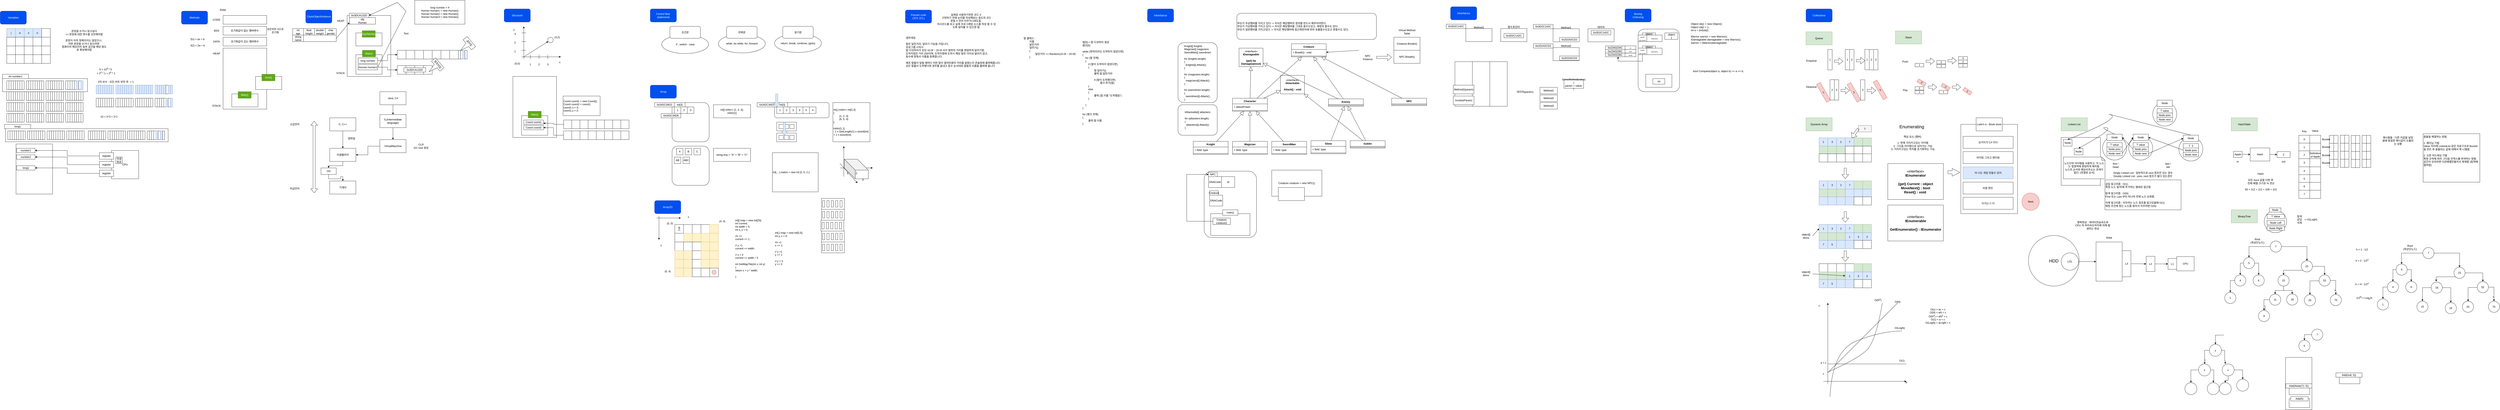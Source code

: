 <mxfile version="21.6.2" type="device">
  <diagram name="페이지-1" id="X873KRTPx-yp5Rnwmtki">
    <mxGraphModel dx="1279" dy="1815" grid="1" gridSize="10" guides="1" tooltips="1" connect="1" arrows="1" fold="1" page="1" pageScale="1" pageWidth="827" pageHeight="1169" math="0" shadow="0">
      <root>
        <mxCell id="0" />
        <mxCell id="1" parent="0" />
        <mxCell id="l8qEv5eL8wyH4BsVnPvC-8" value="return, break, continue, (goto)" style="ellipse;whiteSpace=wrap;html=1;" parent="1" vertex="1">
          <mxGeometry x="3570" y="125" width="215" height="85" as="geometry" />
        </mxCell>
        <mxCell id="l8qEv5eL8wyH4BsVnPvC-7" value="while, do while, for, foreach" style="ellipse;whiteSpace=wrap;html=1;" parent="1" vertex="1">
          <mxGeometry x="3312.5" y="126.97" width="215" height="85" as="geometry" />
        </mxCell>
        <mxCell id="l8qEv5eL8wyH4BsVnPvC-5" value="if , switch - case" style="ellipse;whiteSpace=wrap;html=1;" parent="1" vertex="1">
          <mxGeometry x="3052.5" y="130" width="215" height="85" as="geometry" />
        </mxCell>
        <mxCell id="PyDRByAI_ssvU1MrfMtV-372" value="" style="rounded=0;whiteSpace=wrap;html=1;" parent="1" vertex="1">
          <mxGeometry x="43" y="560" width="746" height="60" as="geometry" />
        </mxCell>
        <mxCell id="PyDRByAI_ssvU1MrfMtV-162" value="" style="rounded=0;whiteSpace=wrap;html=1;" parent="1" vertex="1">
          <mxGeometry x="29" y="330" width="390" height="60" as="geometry" />
        </mxCell>
        <mxCell id="PyDRByAI_ssvU1MrfMtV-2" value="j" style="rounded=0;whiteSpace=wrap;html=1;fillColor=#dae8fc;strokeColor=#6c8ebf;" parent="1" vertex="1">
          <mxGeometry x="49" y="100" width="40" height="40" as="geometry" />
        </mxCell>
        <mxCell id="PyDRByAI_ssvU1MrfMtV-3" value="a" style="rounded=0;whiteSpace=wrap;html=1;fillColor=#dae8fc;strokeColor=#6c8ebf;" parent="1" vertex="1">
          <mxGeometry x="89" y="100" width="40" height="40" as="geometry" />
        </mxCell>
        <mxCell id="PyDRByAI_ssvU1MrfMtV-4" value="s" style="rounded=0;whiteSpace=wrap;html=1;fillColor=#dae8fc;strokeColor=#6c8ebf;" parent="1" vertex="1">
          <mxGeometry x="129" y="100" width="40" height="40" as="geometry" />
        </mxCell>
        <mxCell id="PyDRByAI_ssvU1MrfMtV-6" value="o" style="rounded=0;whiteSpace=wrap;html=1;fillColor=#dae8fc;strokeColor=#6c8ebf;" parent="1" vertex="1">
          <mxGeometry x="169" y="100" width="40" height="40" as="geometry" />
        </mxCell>
        <mxCell id="PyDRByAI_ssvU1MrfMtV-7" value="" style="rounded=0;whiteSpace=wrap;html=1;" parent="1" vertex="1">
          <mxGeometry x="209" y="100" width="40" height="40" as="geometry" />
        </mxCell>
        <mxCell id="PyDRByAI_ssvU1MrfMtV-8" value="" style="rounded=0;whiteSpace=wrap;html=1;" parent="1" vertex="1">
          <mxGeometry x="49" y="140" width="40" height="40" as="geometry" />
        </mxCell>
        <mxCell id="PyDRByAI_ssvU1MrfMtV-9" value="" style="rounded=0;whiteSpace=wrap;html=1;" parent="1" vertex="1">
          <mxGeometry x="89" y="140" width="40" height="40" as="geometry" />
        </mxCell>
        <mxCell id="PyDRByAI_ssvU1MrfMtV-10" value="" style="rounded=0;whiteSpace=wrap;html=1;" parent="1" vertex="1">
          <mxGeometry x="129" y="140" width="40" height="40" as="geometry" />
        </mxCell>
        <mxCell id="PyDRByAI_ssvU1MrfMtV-11" value="" style="rounded=0;whiteSpace=wrap;html=1;" parent="1" vertex="1">
          <mxGeometry x="169" y="140" width="40" height="40" as="geometry" />
        </mxCell>
        <mxCell id="PyDRByAI_ssvU1MrfMtV-12" value="" style="rounded=0;whiteSpace=wrap;html=1;" parent="1" vertex="1">
          <mxGeometry x="209" y="140" width="40" height="40" as="geometry" />
        </mxCell>
        <mxCell id="PyDRByAI_ssvU1MrfMtV-13" value="" style="rounded=0;whiteSpace=wrap;html=1;" parent="1" vertex="1">
          <mxGeometry x="49" y="180" width="40" height="40" as="geometry" />
        </mxCell>
        <mxCell id="PyDRByAI_ssvU1MrfMtV-14" value="" style="rounded=0;whiteSpace=wrap;html=1;" parent="1" vertex="1">
          <mxGeometry x="89" y="180" width="40" height="40" as="geometry" />
        </mxCell>
        <mxCell id="PyDRByAI_ssvU1MrfMtV-15" value="" style="rounded=0;whiteSpace=wrap;html=1;" parent="1" vertex="1">
          <mxGeometry x="129" y="180" width="40" height="40" as="geometry" />
        </mxCell>
        <mxCell id="PyDRByAI_ssvU1MrfMtV-16" value="" style="rounded=0;whiteSpace=wrap;html=1;" parent="1" vertex="1">
          <mxGeometry x="169" y="180" width="40" height="40" as="geometry" />
        </mxCell>
        <mxCell id="PyDRByAI_ssvU1MrfMtV-17" value="" style="rounded=0;whiteSpace=wrap;html=1;" parent="1" vertex="1">
          <mxGeometry x="209" y="180" width="40" height="40" as="geometry" />
        </mxCell>
        <mxCell id="PyDRByAI_ssvU1MrfMtV-18" value="" style="rounded=0;whiteSpace=wrap;html=1;" parent="1" vertex="1">
          <mxGeometry x="49" y="220" width="40" height="40" as="geometry" />
        </mxCell>
        <mxCell id="PyDRByAI_ssvU1MrfMtV-19" value="" style="rounded=0;whiteSpace=wrap;html=1;" parent="1" vertex="1">
          <mxGeometry x="89" y="220" width="40" height="40" as="geometry" />
        </mxCell>
        <mxCell id="PyDRByAI_ssvU1MrfMtV-20" value="" style="rounded=0;whiteSpace=wrap;html=1;" parent="1" vertex="1">
          <mxGeometry x="129" y="220" width="40" height="40" as="geometry" />
        </mxCell>
        <mxCell id="PyDRByAI_ssvU1MrfMtV-21" value="" style="rounded=0;whiteSpace=wrap;html=1;" parent="1" vertex="1">
          <mxGeometry x="169" y="220" width="40" height="40" as="geometry" />
        </mxCell>
        <mxCell id="PyDRByAI_ssvU1MrfMtV-22" value="" style="rounded=0;whiteSpace=wrap;html=1;" parent="1" vertex="1">
          <mxGeometry x="209" y="220" width="40" height="40" as="geometry" />
        </mxCell>
        <mxCell id="PyDRByAI_ssvU1MrfMtV-23" value="문장을 쓰거나 읽고싶다&lt;br&gt;=&amp;gt; 문장에 대한 변수를 선언해야함&lt;br&gt;&lt;br&gt;문장이 아직 정해지지는 않았으나,&amp;nbsp;&lt;br&gt;어떤 문장을 쓰거나 읽으려면&amp;nbsp;&lt;br&gt;컴퓨터의 메모리의 일부 공간을 해당 용도로 확보해야함" style="text;html=1;strokeColor=none;fillColor=none;align=center;verticalAlign=middle;whiteSpace=wrap;rounded=0;" parent="1" vertex="1">
          <mxGeometry x="299" y="90" width="210" height="130" as="geometry" />
        </mxCell>
        <mxCell id="PyDRByAI_ssvU1MrfMtV-25" value="" style="rounded=0;whiteSpace=wrap;html=1;" parent="1" vertex="1">
          <mxGeometry x="49" y="340" width="10" height="40" as="geometry" />
        </mxCell>
        <mxCell id="PyDRByAI_ssvU1MrfMtV-27" value="" style="rounded=0;whiteSpace=wrap;html=1;" parent="1" vertex="1">
          <mxGeometry x="59" y="340" width="10" height="40" as="geometry" />
        </mxCell>
        <mxCell id="PyDRByAI_ssvU1MrfMtV-28" value="" style="rounded=0;whiteSpace=wrap;html=1;" parent="1" vertex="1">
          <mxGeometry x="69" y="340" width="10" height="40" as="geometry" />
        </mxCell>
        <mxCell id="PyDRByAI_ssvU1MrfMtV-29" value="" style="rounded=0;whiteSpace=wrap;html=1;" parent="1" vertex="1">
          <mxGeometry x="79" y="340" width="10" height="40" as="geometry" />
        </mxCell>
        <mxCell id="PyDRByAI_ssvU1MrfMtV-30" value="" style="rounded=0;whiteSpace=wrap;html=1;" parent="1" vertex="1">
          <mxGeometry x="89" y="340" width="10" height="40" as="geometry" />
        </mxCell>
        <mxCell id="PyDRByAI_ssvU1MrfMtV-31" value="" style="rounded=0;whiteSpace=wrap;html=1;" parent="1" vertex="1">
          <mxGeometry x="99" y="340" width="10" height="40" as="geometry" />
        </mxCell>
        <mxCell id="PyDRByAI_ssvU1MrfMtV-32" value="" style="rounded=0;whiteSpace=wrap;html=1;" parent="1" vertex="1">
          <mxGeometry x="109" y="340" width="10" height="40" as="geometry" />
        </mxCell>
        <mxCell id="PyDRByAI_ssvU1MrfMtV-33" value="" style="rounded=0;whiteSpace=wrap;html=1;" parent="1" vertex="1">
          <mxGeometry x="119" y="340" width="10" height="40" as="geometry" />
        </mxCell>
        <mxCell id="PyDRByAI_ssvU1MrfMtV-34" value="" style="rounded=0;whiteSpace=wrap;html=1;" parent="1" vertex="1">
          <mxGeometry x="139" y="340" width="10" height="40" as="geometry" />
        </mxCell>
        <mxCell id="PyDRByAI_ssvU1MrfMtV-35" value="" style="rounded=0;whiteSpace=wrap;html=1;" parent="1" vertex="1">
          <mxGeometry x="149" y="340" width="10" height="40" as="geometry" />
        </mxCell>
        <mxCell id="PyDRByAI_ssvU1MrfMtV-36" value="" style="rounded=0;whiteSpace=wrap;html=1;" parent="1" vertex="1">
          <mxGeometry x="159" y="340" width="10" height="40" as="geometry" />
        </mxCell>
        <mxCell id="PyDRByAI_ssvU1MrfMtV-37" value="" style="rounded=0;whiteSpace=wrap;html=1;" parent="1" vertex="1">
          <mxGeometry x="169" y="340" width="10" height="40" as="geometry" />
        </mxCell>
        <mxCell id="PyDRByAI_ssvU1MrfMtV-38" value="" style="rounded=0;whiteSpace=wrap;html=1;" parent="1" vertex="1">
          <mxGeometry x="179" y="340" width="10" height="40" as="geometry" />
        </mxCell>
        <mxCell id="PyDRByAI_ssvU1MrfMtV-39" value="" style="rounded=0;whiteSpace=wrap;html=1;" parent="1" vertex="1">
          <mxGeometry x="189" y="340" width="10" height="40" as="geometry" />
        </mxCell>
        <mxCell id="PyDRByAI_ssvU1MrfMtV-40" value="" style="rounded=0;whiteSpace=wrap;html=1;" parent="1" vertex="1">
          <mxGeometry x="199" y="340" width="10" height="40" as="geometry" />
        </mxCell>
        <mxCell id="PyDRByAI_ssvU1MrfMtV-41" value="" style="rounded=0;whiteSpace=wrap;html=1;" parent="1" vertex="1">
          <mxGeometry x="209" y="340" width="10" height="40" as="geometry" />
        </mxCell>
        <mxCell id="PyDRByAI_ssvU1MrfMtV-50" value="" style="rounded=0;whiteSpace=wrap;html=1;" parent="1" vertex="1">
          <mxGeometry x="229" y="340" width="10" height="40" as="geometry" />
        </mxCell>
        <mxCell id="PyDRByAI_ssvU1MrfMtV-51" value="" style="rounded=0;whiteSpace=wrap;html=1;" parent="1" vertex="1">
          <mxGeometry x="239" y="340" width="10" height="40" as="geometry" />
        </mxCell>
        <mxCell id="PyDRByAI_ssvU1MrfMtV-52" value="" style="rounded=0;whiteSpace=wrap;html=1;" parent="1" vertex="1">
          <mxGeometry x="249" y="340" width="10" height="40" as="geometry" />
        </mxCell>
        <mxCell id="PyDRByAI_ssvU1MrfMtV-53" value="" style="rounded=0;whiteSpace=wrap;html=1;" parent="1" vertex="1">
          <mxGeometry x="259" y="340" width="10" height="40" as="geometry" />
        </mxCell>
        <mxCell id="PyDRByAI_ssvU1MrfMtV-54" value="" style="rounded=0;whiteSpace=wrap;html=1;" parent="1" vertex="1">
          <mxGeometry x="269" y="340" width="10" height="40" as="geometry" />
        </mxCell>
        <mxCell id="PyDRByAI_ssvU1MrfMtV-55" value="" style="rounded=0;whiteSpace=wrap;html=1;" parent="1" vertex="1">
          <mxGeometry x="279" y="340" width="10" height="40" as="geometry" />
        </mxCell>
        <mxCell id="PyDRByAI_ssvU1MrfMtV-56" value="" style="rounded=0;whiteSpace=wrap;html=1;" parent="1" vertex="1">
          <mxGeometry x="289" y="340" width="10" height="40" as="geometry" />
        </mxCell>
        <mxCell id="PyDRByAI_ssvU1MrfMtV-57" value="" style="rounded=0;whiteSpace=wrap;html=1;" parent="1" vertex="1">
          <mxGeometry x="299" y="340" width="10" height="40" as="geometry" />
        </mxCell>
        <mxCell id="PyDRByAI_ssvU1MrfMtV-58" value="" style="rounded=0;whiteSpace=wrap;html=1;" parent="1" vertex="1">
          <mxGeometry x="319" y="340" width="10" height="40" as="geometry" />
        </mxCell>
        <mxCell id="PyDRByAI_ssvU1MrfMtV-59" value="" style="rounded=0;whiteSpace=wrap;html=1;" parent="1" vertex="1">
          <mxGeometry x="329" y="340" width="10" height="40" as="geometry" />
        </mxCell>
        <mxCell id="PyDRByAI_ssvU1MrfMtV-60" value="" style="rounded=0;whiteSpace=wrap;html=1;" parent="1" vertex="1">
          <mxGeometry x="339" y="340" width="10" height="40" as="geometry" />
        </mxCell>
        <mxCell id="PyDRByAI_ssvU1MrfMtV-61" value="" style="rounded=0;whiteSpace=wrap;html=1;" parent="1" vertex="1">
          <mxGeometry x="349" y="340" width="10" height="40" as="geometry" />
        </mxCell>
        <mxCell id="PyDRByAI_ssvU1MrfMtV-62" value="" style="rounded=0;whiteSpace=wrap;html=1;" parent="1" vertex="1">
          <mxGeometry x="359" y="340" width="10" height="40" as="geometry" />
        </mxCell>
        <mxCell id="PyDRByAI_ssvU1MrfMtV-63" value="" style="rounded=0;whiteSpace=wrap;html=1;fillColor=#dae8fc;strokeColor=#6c8ebf;" parent="1" vertex="1">
          <mxGeometry x="369" y="340" width="10" height="40" as="geometry" />
        </mxCell>
        <mxCell id="PyDRByAI_ssvU1MrfMtV-64" value="" style="rounded=0;whiteSpace=wrap;html=1;" parent="1" vertex="1">
          <mxGeometry x="379" y="340" width="10" height="40" as="geometry" />
        </mxCell>
        <mxCell id="PyDRByAI_ssvU1MrfMtV-65" value="" style="rounded=0;whiteSpace=wrap;html=1;fillColor=#dae8fc;strokeColor=#6c8ebf;" parent="1" vertex="1">
          <mxGeometry x="389" y="340" width="10" height="40" as="geometry" />
        </mxCell>
        <mxCell id="PyDRByAI_ssvU1MrfMtV-66" value="" style="rounded=0;whiteSpace=wrap;html=1;" parent="1" vertex="1">
          <mxGeometry x="49" y="390" width="10" height="40" as="geometry" />
        </mxCell>
        <mxCell id="PyDRByAI_ssvU1MrfMtV-67" value="" style="rounded=0;whiteSpace=wrap;html=1;" parent="1" vertex="1">
          <mxGeometry x="59" y="390" width="10" height="40" as="geometry" />
        </mxCell>
        <mxCell id="PyDRByAI_ssvU1MrfMtV-68" value="" style="rounded=0;whiteSpace=wrap;html=1;" parent="1" vertex="1">
          <mxGeometry x="69" y="390" width="10" height="40" as="geometry" />
        </mxCell>
        <mxCell id="PyDRByAI_ssvU1MrfMtV-69" value="" style="rounded=0;whiteSpace=wrap;html=1;" parent="1" vertex="1">
          <mxGeometry x="79" y="390" width="10" height="40" as="geometry" />
        </mxCell>
        <mxCell id="PyDRByAI_ssvU1MrfMtV-70" value="" style="rounded=0;whiteSpace=wrap;html=1;" parent="1" vertex="1">
          <mxGeometry x="89" y="390" width="10" height="40" as="geometry" />
        </mxCell>
        <mxCell id="PyDRByAI_ssvU1MrfMtV-71" value="" style="rounded=0;whiteSpace=wrap;html=1;" parent="1" vertex="1">
          <mxGeometry x="99" y="390" width="10" height="40" as="geometry" />
        </mxCell>
        <mxCell id="PyDRByAI_ssvU1MrfMtV-72" value="" style="rounded=0;whiteSpace=wrap;html=1;" parent="1" vertex="1">
          <mxGeometry x="109" y="390" width="10" height="40" as="geometry" />
        </mxCell>
        <mxCell id="PyDRByAI_ssvU1MrfMtV-73" value="" style="rounded=0;whiteSpace=wrap;html=1;" parent="1" vertex="1">
          <mxGeometry x="119" y="390" width="10" height="40" as="geometry" />
        </mxCell>
        <mxCell id="PyDRByAI_ssvU1MrfMtV-74" value="" style="rounded=0;whiteSpace=wrap;html=1;" parent="1" vertex="1">
          <mxGeometry x="139" y="390" width="10" height="40" as="geometry" />
        </mxCell>
        <mxCell id="PyDRByAI_ssvU1MrfMtV-75" value="" style="rounded=0;whiteSpace=wrap;html=1;" parent="1" vertex="1">
          <mxGeometry x="149" y="390" width="10" height="40" as="geometry" />
        </mxCell>
        <mxCell id="PyDRByAI_ssvU1MrfMtV-76" value="" style="rounded=0;whiteSpace=wrap;html=1;" parent="1" vertex="1">
          <mxGeometry x="159" y="390" width="10" height="40" as="geometry" />
        </mxCell>
        <mxCell id="PyDRByAI_ssvU1MrfMtV-77" value="" style="rounded=0;whiteSpace=wrap;html=1;" parent="1" vertex="1">
          <mxGeometry x="169" y="390" width="10" height="40" as="geometry" />
        </mxCell>
        <mxCell id="PyDRByAI_ssvU1MrfMtV-78" value="" style="rounded=0;whiteSpace=wrap;html=1;" parent="1" vertex="1">
          <mxGeometry x="179" y="390" width="10" height="40" as="geometry" />
        </mxCell>
        <mxCell id="PyDRByAI_ssvU1MrfMtV-79" value="" style="rounded=0;whiteSpace=wrap;html=1;" parent="1" vertex="1">
          <mxGeometry x="189" y="390" width="10" height="40" as="geometry" />
        </mxCell>
        <mxCell id="PyDRByAI_ssvU1MrfMtV-80" value="" style="rounded=0;whiteSpace=wrap;html=1;" parent="1" vertex="1">
          <mxGeometry x="199" y="390" width="10" height="40" as="geometry" />
        </mxCell>
        <mxCell id="PyDRByAI_ssvU1MrfMtV-81" value="" style="rounded=0;whiteSpace=wrap;html=1;" parent="1" vertex="1">
          <mxGeometry x="209" y="390" width="10" height="40" as="geometry" />
        </mxCell>
        <mxCell id="PyDRByAI_ssvU1MrfMtV-82" value="" style="rounded=0;whiteSpace=wrap;html=1;" parent="1" vertex="1">
          <mxGeometry x="229" y="390" width="10" height="40" as="geometry" />
        </mxCell>
        <mxCell id="PyDRByAI_ssvU1MrfMtV-83" value="" style="rounded=0;whiteSpace=wrap;html=1;" parent="1" vertex="1">
          <mxGeometry x="239" y="390" width="10" height="40" as="geometry" />
        </mxCell>
        <mxCell id="PyDRByAI_ssvU1MrfMtV-84" value="" style="rounded=0;whiteSpace=wrap;html=1;" parent="1" vertex="1">
          <mxGeometry x="249" y="390" width="10" height="40" as="geometry" />
        </mxCell>
        <mxCell id="PyDRByAI_ssvU1MrfMtV-85" value="" style="rounded=0;whiteSpace=wrap;html=1;" parent="1" vertex="1">
          <mxGeometry x="259" y="390" width="10" height="40" as="geometry" />
        </mxCell>
        <mxCell id="PyDRByAI_ssvU1MrfMtV-86" value="" style="rounded=0;whiteSpace=wrap;html=1;" parent="1" vertex="1">
          <mxGeometry x="269" y="390" width="10" height="40" as="geometry" />
        </mxCell>
        <mxCell id="PyDRByAI_ssvU1MrfMtV-87" value="" style="rounded=0;whiteSpace=wrap;html=1;" parent="1" vertex="1">
          <mxGeometry x="279" y="390" width="10" height="40" as="geometry" />
        </mxCell>
        <mxCell id="PyDRByAI_ssvU1MrfMtV-88" value="" style="rounded=0;whiteSpace=wrap;html=1;" parent="1" vertex="1">
          <mxGeometry x="289" y="390" width="10" height="40" as="geometry" />
        </mxCell>
        <mxCell id="PyDRByAI_ssvU1MrfMtV-89" value="" style="rounded=0;whiteSpace=wrap;html=1;" parent="1" vertex="1">
          <mxGeometry x="299" y="390" width="10" height="40" as="geometry" />
        </mxCell>
        <mxCell id="PyDRByAI_ssvU1MrfMtV-90" value="" style="rounded=0;whiteSpace=wrap;html=1;" parent="1" vertex="1">
          <mxGeometry x="319" y="390" width="10" height="40" as="geometry" />
        </mxCell>
        <mxCell id="PyDRByAI_ssvU1MrfMtV-91" value="" style="rounded=0;whiteSpace=wrap;html=1;" parent="1" vertex="1">
          <mxGeometry x="329" y="390" width="10" height="40" as="geometry" />
        </mxCell>
        <mxCell id="PyDRByAI_ssvU1MrfMtV-92" value="" style="rounded=0;whiteSpace=wrap;html=1;" parent="1" vertex="1">
          <mxGeometry x="339" y="390" width="10" height="40" as="geometry" />
        </mxCell>
        <mxCell id="PyDRByAI_ssvU1MrfMtV-93" value="" style="rounded=0;whiteSpace=wrap;html=1;" parent="1" vertex="1">
          <mxGeometry x="349" y="390" width="10" height="40" as="geometry" />
        </mxCell>
        <mxCell id="PyDRByAI_ssvU1MrfMtV-94" value="" style="rounded=0;whiteSpace=wrap;html=1;" parent="1" vertex="1">
          <mxGeometry x="359" y="390" width="10" height="40" as="geometry" />
        </mxCell>
        <mxCell id="PyDRByAI_ssvU1MrfMtV-95" value="" style="rounded=0;whiteSpace=wrap;html=1;" parent="1" vertex="1">
          <mxGeometry x="369" y="390" width="10" height="40" as="geometry" />
        </mxCell>
        <mxCell id="PyDRByAI_ssvU1MrfMtV-96" value="" style="rounded=0;whiteSpace=wrap;html=1;" parent="1" vertex="1">
          <mxGeometry x="379" y="390" width="10" height="40" as="geometry" />
        </mxCell>
        <mxCell id="PyDRByAI_ssvU1MrfMtV-97" value="" style="rounded=0;whiteSpace=wrap;html=1;" parent="1" vertex="1">
          <mxGeometry x="389" y="390" width="10" height="40" as="geometry" />
        </mxCell>
        <mxCell id="PyDRByAI_ssvU1MrfMtV-98" value="" style="rounded=0;whiteSpace=wrap;html=1;" parent="1" vertex="1">
          <mxGeometry x="49" y="440" width="10" height="40" as="geometry" />
        </mxCell>
        <mxCell id="PyDRByAI_ssvU1MrfMtV-99" value="" style="rounded=0;whiteSpace=wrap;html=1;" parent="1" vertex="1">
          <mxGeometry x="59" y="440" width="10" height="40" as="geometry" />
        </mxCell>
        <mxCell id="PyDRByAI_ssvU1MrfMtV-100" value="" style="rounded=0;whiteSpace=wrap;html=1;" parent="1" vertex="1">
          <mxGeometry x="69" y="440" width="10" height="40" as="geometry" />
        </mxCell>
        <mxCell id="PyDRByAI_ssvU1MrfMtV-101" value="" style="rounded=0;whiteSpace=wrap;html=1;" parent="1" vertex="1">
          <mxGeometry x="79" y="440" width="10" height="40" as="geometry" />
        </mxCell>
        <mxCell id="PyDRByAI_ssvU1MrfMtV-102" value="" style="rounded=0;whiteSpace=wrap;html=1;" parent="1" vertex="1">
          <mxGeometry x="89" y="440" width="10" height="40" as="geometry" />
        </mxCell>
        <mxCell id="PyDRByAI_ssvU1MrfMtV-103" value="" style="rounded=0;whiteSpace=wrap;html=1;" parent="1" vertex="1">
          <mxGeometry x="99" y="440" width="10" height="40" as="geometry" />
        </mxCell>
        <mxCell id="PyDRByAI_ssvU1MrfMtV-104" value="" style="rounded=0;whiteSpace=wrap;html=1;" parent="1" vertex="1">
          <mxGeometry x="109" y="440" width="10" height="40" as="geometry" />
        </mxCell>
        <mxCell id="PyDRByAI_ssvU1MrfMtV-105" value="" style="rounded=0;whiteSpace=wrap;html=1;" parent="1" vertex="1">
          <mxGeometry x="119" y="440" width="10" height="40" as="geometry" />
        </mxCell>
        <mxCell id="PyDRByAI_ssvU1MrfMtV-106" value="" style="rounded=0;whiteSpace=wrap;html=1;" parent="1" vertex="1">
          <mxGeometry x="139" y="440" width="10" height="40" as="geometry" />
        </mxCell>
        <mxCell id="PyDRByAI_ssvU1MrfMtV-107" value="" style="rounded=0;whiteSpace=wrap;html=1;" parent="1" vertex="1">
          <mxGeometry x="149" y="440" width="10" height="40" as="geometry" />
        </mxCell>
        <mxCell id="PyDRByAI_ssvU1MrfMtV-108" value="" style="rounded=0;whiteSpace=wrap;html=1;" parent="1" vertex="1">
          <mxGeometry x="159" y="440" width="10" height="40" as="geometry" />
        </mxCell>
        <mxCell id="PyDRByAI_ssvU1MrfMtV-109" value="" style="rounded=0;whiteSpace=wrap;html=1;" parent="1" vertex="1">
          <mxGeometry x="169" y="440" width="10" height="40" as="geometry" />
        </mxCell>
        <mxCell id="PyDRByAI_ssvU1MrfMtV-110" value="" style="rounded=0;whiteSpace=wrap;html=1;" parent="1" vertex="1">
          <mxGeometry x="179" y="440" width="10" height="40" as="geometry" />
        </mxCell>
        <mxCell id="PyDRByAI_ssvU1MrfMtV-111" value="" style="rounded=0;whiteSpace=wrap;html=1;" parent="1" vertex="1">
          <mxGeometry x="189" y="440" width="10" height="40" as="geometry" />
        </mxCell>
        <mxCell id="PyDRByAI_ssvU1MrfMtV-112" value="" style="rounded=0;whiteSpace=wrap;html=1;" parent="1" vertex="1">
          <mxGeometry x="199" y="440" width="10" height="40" as="geometry" />
        </mxCell>
        <mxCell id="PyDRByAI_ssvU1MrfMtV-113" value="" style="rounded=0;whiteSpace=wrap;html=1;" parent="1" vertex="1">
          <mxGeometry x="209" y="440" width="10" height="40" as="geometry" />
        </mxCell>
        <mxCell id="PyDRByAI_ssvU1MrfMtV-114" value="" style="rounded=0;whiteSpace=wrap;html=1;" parent="1" vertex="1">
          <mxGeometry x="229" y="440" width="10" height="40" as="geometry" />
        </mxCell>
        <mxCell id="PyDRByAI_ssvU1MrfMtV-115" value="" style="rounded=0;whiteSpace=wrap;html=1;" parent="1" vertex="1">
          <mxGeometry x="239" y="440" width="10" height="40" as="geometry" />
        </mxCell>
        <mxCell id="PyDRByAI_ssvU1MrfMtV-116" value="" style="rounded=0;whiteSpace=wrap;html=1;" parent="1" vertex="1">
          <mxGeometry x="249" y="440" width="10" height="40" as="geometry" />
        </mxCell>
        <mxCell id="PyDRByAI_ssvU1MrfMtV-117" value="" style="rounded=0;whiteSpace=wrap;html=1;" parent="1" vertex="1">
          <mxGeometry x="259" y="440" width="10" height="40" as="geometry" />
        </mxCell>
        <mxCell id="PyDRByAI_ssvU1MrfMtV-118" value="" style="rounded=0;whiteSpace=wrap;html=1;" parent="1" vertex="1">
          <mxGeometry x="269" y="440" width="10" height="40" as="geometry" />
        </mxCell>
        <mxCell id="PyDRByAI_ssvU1MrfMtV-119" value="" style="rounded=0;whiteSpace=wrap;html=1;" parent="1" vertex="1">
          <mxGeometry x="279" y="440" width="10" height="40" as="geometry" />
        </mxCell>
        <mxCell id="PyDRByAI_ssvU1MrfMtV-120" value="" style="rounded=0;whiteSpace=wrap;html=1;" parent="1" vertex="1">
          <mxGeometry x="289" y="440" width="10" height="40" as="geometry" />
        </mxCell>
        <mxCell id="PyDRByAI_ssvU1MrfMtV-121" value="" style="rounded=0;whiteSpace=wrap;html=1;" parent="1" vertex="1">
          <mxGeometry x="299" y="440" width="10" height="40" as="geometry" />
        </mxCell>
        <mxCell id="PyDRByAI_ssvU1MrfMtV-122" value="" style="rounded=0;whiteSpace=wrap;html=1;" parent="1" vertex="1">
          <mxGeometry x="319" y="440" width="10" height="40" as="geometry" />
        </mxCell>
        <mxCell id="PyDRByAI_ssvU1MrfMtV-123" value="" style="rounded=0;whiteSpace=wrap;html=1;" parent="1" vertex="1">
          <mxGeometry x="329" y="440" width="10" height="40" as="geometry" />
        </mxCell>
        <mxCell id="PyDRByAI_ssvU1MrfMtV-124" value="" style="rounded=0;whiteSpace=wrap;html=1;" parent="1" vertex="1">
          <mxGeometry x="339" y="440" width="10" height="40" as="geometry" />
        </mxCell>
        <mxCell id="PyDRByAI_ssvU1MrfMtV-125" value="" style="rounded=0;whiteSpace=wrap;html=1;" parent="1" vertex="1">
          <mxGeometry x="349" y="440" width="10" height="40" as="geometry" />
        </mxCell>
        <mxCell id="PyDRByAI_ssvU1MrfMtV-126" value="" style="rounded=0;whiteSpace=wrap;html=1;" parent="1" vertex="1">
          <mxGeometry x="359" y="440" width="10" height="40" as="geometry" />
        </mxCell>
        <mxCell id="PyDRByAI_ssvU1MrfMtV-127" value="" style="rounded=0;whiteSpace=wrap;html=1;" parent="1" vertex="1">
          <mxGeometry x="369" y="440" width="10" height="40" as="geometry" />
        </mxCell>
        <mxCell id="PyDRByAI_ssvU1MrfMtV-128" value="" style="rounded=0;whiteSpace=wrap;html=1;" parent="1" vertex="1">
          <mxGeometry x="379" y="440" width="10" height="40" as="geometry" />
        </mxCell>
        <mxCell id="PyDRByAI_ssvU1MrfMtV-129" value="" style="rounded=0;whiteSpace=wrap;html=1;" parent="1" vertex="1">
          <mxGeometry x="389" y="440" width="10" height="40" as="geometry" />
        </mxCell>
        <mxCell id="PyDRByAI_ssvU1MrfMtV-130" value="" style="rounded=0;whiteSpace=wrap;html=1;" parent="1" vertex="1">
          <mxGeometry x="49" y="490" width="10" height="40" as="geometry" />
        </mxCell>
        <mxCell id="PyDRByAI_ssvU1MrfMtV-131" value="" style="rounded=0;whiteSpace=wrap;html=1;" parent="1" vertex="1">
          <mxGeometry x="59" y="490" width="10" height="40" as="geometry" />
        </mxCell>
        <mxCell id="PyDRByAI_ssvU1MrfMtV-132" value="" style="rounded=0;whiteSpace=wrap;html=1;" parent="1" vertex="1">
          <mxGeometry x="69" y="490" width="10" height="40" as="geometry" />
        </mxCell>
        <mxCell id="PyDRByAI_ssvU1MrfMtV-133" value="" style="rounded=0;whiteSpace=wrap;html=1;" parent="1" vertex="1">
          <mxGeometry x="79" y="490" width="10" height="40" as="geometry" />
        </mxCell>
        <mxCell id="PyDRByAI_ssvU1MrfMtV-134" value="" style="rounded=0;whiteSpace=wrap;html=1;" parent="1" vertex="1">
          <mxGeometry x="89" y="490" width="10" height="40" as="geometry" />
        </mxCell>
        <mxCell id="PyDRByAI_ssvU1MrfMtV-135" value="" style="rounded=0;whiteSpace=wrap;html=1;" parent="1" vertex="1">
          <mxGeometry x="99" y="490" width="10" height="40" as="geometry" />
        </mxCell>
        <mxCell id="PyDRByAI_ssvU1MrfMtV-136" value="" style="rounded=0;whiteSpace=wrap;html=1;" parent="1" vertex="1">
          <mxGeometry x="109" y="490" width="10" height="40" as="geometry" />
        </mxCell>
        <mxCell id="PyDRByAI_ssvU1MrfMtV-137" value="" style="rounded=0;whiteSpace=wrap;html=1;" parent="1" vertex="1">
          <mxGeometry x="119" y="490" width="10" height="40" as="geometry" />
        </mxCell>
        <mxCell id="PyDRByAI_ssvU1MrfMtV-138" value="" style="rounded=0;whiteSpace=wrap;html=1;" parent="1" vertex="1">
          <mxGeometry x="139" y="490" width="10" height="40" as="geometry" />
        </mxCell>
        <mxCell id="PyDRByAI_ssvU1MrfMtV-139" value="" style="rounded=0;whiteSpace=wrap;html=1;" parent="1" vertex="1">
          <mxGeometry x="149" y="490" width="10" height="40" as="geometry" />
        </mxCell>
        <mxCell id="PyDRByAI_ssvU1MrfMtV-140" value="" style="rounded=0;whiteSpace=wrap;html=1;" parent="1" vertex="1">
          <mxGeometry x="159" y="490" width="10" height="40" as="geometry" />
        </mxCell>
        <mxCell id="PyDRByAI_ssvU1MrfMtV-141" value="" style="rounded=0;whiteSpace=wrap;html=1;" parent="1" vertex="1">
          <mxGeometry x="169" y="490" width="10" height="40" as="geometry" />
        </mxCell>
        <mxCell id="PyDRByAI_ssvU1MrfMtV-142" value="" style="rounded=0;whiteSpace=wrap;html=1;" parent="1" vertex="1">
          <mxGeometry x="179" y="490" width="10" height="40" as="geometry" />
        </mxCell>
        <mxCell id="PyDRByAI_ssvU1MrfMtV-143" value="" style="rounded=0;whiteSpace=wrap;html=1;" parent="1" vertex="1">
          <mxGeometry x="189" y="490" width="10" height="40" as="geometry" />
        </mxCell>
        <mxCell id="PyDRByAI_ssvU1MrfMtV-144" value="" style="rounded=0;whiteSpace=wrap;html=1;" parent="1" vertex="1">
          <mxGeometry x="199" y="490" width="10" height="40" as="geometry" />
        </mxCell>
        <mxCell id="PyDRByAI_ssvU1MrfMtV-145" value="" style="rounded=0;whiteSpace=wrap;html=1;" parent="1" vertex="1">
          <mxGeometry x="209" y="490" width="10" height="40" as="geometry" />
        </mxCell>
        <mxCell id="PyDRByAI_ssvU1MrfMtV-146" value="" style="rounded=0;whiteSpace=wrap;html=1;" parent="1" vertex="1">
          <mxGeometry x="229" y="490" width="10" height="40" as="geometry" />
        </mxCell>
        <mxCell id="PyDRByAI_ssvU1MrfMtV-147" value="" style="rounded=0;whiteSpace=wrap;html=1;" parent="1" vertex="1">
          <mxGeometry x="239" y="490" width="10" height="40" as="geometry" />
        </mxCell>
        <mxCell id="PyDRByAI_ssvU1MrfMtV-148" value="" style="rounded=0;whiteSpace=wrap;html=1;" parent="1" vertex="1">
          <mxGeometry x="249" y="490" width="10" height="40" as="geometry" />
        </mxCell>
        <mxCell id="PyDRByAI_ssvU1MrfMtV-149" value="" style="rounded=0;whiteSpace=wrap;html=1;" parent="1" vertex="1">
          <mxGeometry x="259" y="490" width="10" height="40" as="geometry" />
        </mxCell>
        <mxCell id="PyDRByAI_ssvU1MrfMtV-150" value="" style="rounded=0;whiteSpace=wrap;html=1;" parent="1" vertex="1">
          <mxGeometry x="269" y="490" width="10" height="40" as="geometry" />
        </mxCell>
        <mxCell id="PyDRByAI_ssvU1MrfMtV-151" value="" style="rounded=0;whiteSpace=wrap;html=1;" parent="1" vertex="1">
          <mxGeometry x="279" y="490" width="10" height="40" as="geometry" />
        </mxCell>
        <mxCell id="PyDRByAI_ssvU1MrfMtV-152" value="" style="rounded=0;whiteSpace=wrap;html=1;" parent="1" vertex="1">
          <mxGeometry x="289" y="490" width="10" height="40" as="geometry" />
        </mxCell>
        <mxCell id="PyDRByAI_ssvU1MrfMtV-153" value="" style="rounded=0;whiteSpace=wrap;html=1;" parent="1" vertex="1">
          <mxGeometry x="299" y="490" width="10" height="40" as="geometry" />
        </mxCell>
        <mxCell id="PyDRByAI_ssvU1MrfMtV-154" value="" style="rounded=0;whiteSpace=wrap;html=1;" parent="1" vertex="1">
          <mxGeometry x="319" y="490" width="10" height="40" as="geometry" />
        </mxCell>
        <mxCell id="PyDRByAI_ssvU1MrfMtV-155" value="" style="rounded=0;whiteSpace=wrap;html=1;" parent="1" vertex="1">
          <mxGeometry x="329" y="490" width="10" height="40" as="geometry" />
        </mxCell>
        <mxCell id="PyDRByAI_ssvU1MrfMtV-156" value="" style="rounded=0;whiteSpace=wrap;html=1;" parent="1" vertex="1">
          <mxGeometry x="339" y="490" width="10" height="40" as="geometry" />
        </mxCell>
        <mxCell id="PyDRByAI_ssvU1MrfMtV-157" value="" style="rounded=0;whiteSpace=wrap;html=1;" parent="1" vertex="1">
          <mxGeometry x="349" y="490" width="10" height="40" as="geometry" />
        </mxCell>
        <mxCell id="PyDRByAI_ssvU1MrfMtV-158" value="" style="rounded=0;whiteSpace=wrap;html=1;" parent="1" vertex="1">
          <mxGeometry x="359" y="490" width="10" height="40" as="geometry" />
        </mxCell>
        <mxCell id="PyDRByAI_ssvU1MrfMtV-159" value="" style="rounded=0;whiteSpace=wrap;html=1;" parent="1" vertex="1">
          <mxGeometry x="369" y="490" width="10" height="40" as="geometry" />
        </mxCell>
        <mxCell id="PyDRByAI_ssvU1MrfMtV-160" value="" style="rounded=0;whiteSpace=wrap;html=1;" parent="1" vertex="1">
          <mxGeometry x="379" y="490" width="10" height="40" as="geometry" />
        </mxCell>
        <mxCell id="PyDRByAI_ssvU1MrfMtV-161" value="" style="rounded=0;whiteSpace=wrap;html=1;" parent="1" vertex="1">
          <mxGeometry x="389" y="490" width="10" height="40" as="geometry" />
        </mxCell>
        <mxCell id="PyDRByAI_ssvU1MrfMtV-163" value="int number1" style="rounded=0;whiteSpace=wrap;html=1;" parent="1" vertex="1">
          <mxGeometry x="29" y="310" width="120" height="20" as="geometry" />
        </mxCell>
        <mxCell id="PyDRByAI_ssvU1MrfMtV-164" value="5 = 10&lt;sup&gt;0&lt;/sup&gt; * 5&amp;nbsp;&lt;br&gt;= 2&lt;sup&gt;2&lt;/sup&gt; * 1 + 2&lt;sup&gt;0&lt;/sup&gt; * 1" style="text;html=1;strokeColor=none;fillColor=none;align=center;verticalAlign=middle;whiteSpace=wrap;rounded=0;" parent="1" vertex="1">
          <mxGeometry x="439" y="280" width="130" height="30" as="geometry" />
        </mxCell>
        <mxCell id="PyDRByAI_ssvU1MrfMtV-166" value="2의 보수 : 모든 비트 반전 후&amp;nbsp; + 1" style="text;html=1;strokeColor=none;fillColor=none;align=center;verticalAlign=middle;whiteSpace=wrap;rounded=0;" parent="1" vertex="1">
          <mxGeometry x="439" y="330" width="220" height="30" as="geometry" />
        </mxCell>
        <mxCell id="PyDRByAI_ssvU1MrfMtV-199" value="" style="rounded=0;whiteSpace=wrap;html=1;fillColor=#dae8fc;strokeColor=#6c8ebf;" parent="1" vertex="1">
          <mxGeometry x="459" y="360" width="10" height="40" as="geometry" />
        </mxCell>
        <mxCell id="PyDRByAI_ssvU1MrfMtV-200" value="" style="rounded=0;whiteSpace=wrap;html=1;fillColor=#dae8fc;strokeColor=#6c8ebf;" parent="1" vertex="1">
          <mxGeometry x="469" y="360" width="10" height="40" as="geometry" />
        </mxCell>
        <mxCell id="PyDRByAI_ssvU1MrfMtV-201" value="" style="rounded=0;whiteSpace=wrap;html=1;fillColor=#dae8fc;strokeColor=#6c8ebf;" parent="1" vertex="1">
          <mxGeometry x="479" y="360" width="10" height="40" as="geometry" />
        </mxCell>
        <mxCell id="PyDRByAI_ssvU1MrfMtV-202" value="" style="rounded=0;whiteSpace=wrap;html=1;fillColor=#dae8fc;strokeColor=#6c8ebf;" parent="1" vertex="1">
          <mxGeometry x="489" y="360" width="10" height="40" as="geometry" />
        </mxCell>
        <mxCell id="PyDRByAI_ssvU1MrfMtV-203" value="" style="rounded=0;whiteSpace=wrap;html=1;fillColor=#dae8fc;strokeColor=#6c8ebf;" parent="1" vertex="1">
          <mxGeometry x="499" y="360" width="10" height="40" as="geometry" />
        </mxCell>
        <mxCell id="PyDRByAI_ssvU1MrfMtV-204" value="" style="rounded=0;whiteSpace=wrap;html=1;fillColor=#dae8fc;strokeColor=#6c8ebf;" parent="1" vertex="1">
          <mxGeometry x="509" y="360" width="10" height="40" as="geometry" />
        </mxCell>
        <mxCell id="PyDRByAI_ssvU1MrfMtV-205" value="" style="rounded=0;whiteSpace=wrap;html=1;fillColor=#dae8fc;strokeColor=#6c8ebf;" parent="1" vertex="1">
          <mxGeometry x="519" y="360" width="10" height="40" as="geometry" />
        </mxCell>
        <mxCell id="PyDRByAI_ssvU1MrfMtV-206" value="" style="rounded=0;whiteSpace=wrap;html=1;fillColor=#dae8fc;strokeColor=#6c8ebf;" parent="1" vertex="1">
          <mxGeometry x="529" y="360" width="10" height="40" as="geometry" />
        </mxCell>
        <mxCell id="PyDRByAI_ssvU1MrfMtV-207" value="" style="rounded=0;whiteSpace=wrap;html=1;fillColor=#dae8fc;strokeColor=#6c8ebf;" parent="1" vertex="1">
          <mxGeometry x="549" y="360" width="10" height="40" as="geometry" />
        </mxCell>
        <mxCell id="PyDRByAI_ssvU1MrfMtV-208" value="" style="rounded=0;whiteSpace=wrap;html=1;fillColor=#dae8fc;strokeColor=#6c8ebf;" parent="1" vertex="1">
          <mxGeometry x="559" y="360" width="10" height="40" as="geometry" />
        </mxCell>
        <mxCell id="PyDRByAI_ssvU1MrfMtV-209" value="" style="rounded=0;whiteSpace=wrap;html=1;fillColor=#dae8fc;strokeColor=#6c8ebf;" parent="1" vertex="1">
          <mxGeometry x="569" y="360" width="10" height="40" as="geometry" />
        </mxCell>
        <mxCell id="PyDRByAI_ssvU1MrfMtV-210" value="" style="rounded=0;whiteSpace=wrap;html=1;fillColor=#dae8fc;strokeColor=#6c8ebf;" parent="1" vertex="1">
          <mxGeometry x="579" y="360" width="10" height="40" as="geometry" />
        </mxCell>
        <mxCell id="PyDRByAI_ssvU1MrfMtV-211" value="" style="rounded=0;whiteSpace=wrap;html=1;fillColor=#dae8fc;strokeColor=#6c8ebf;" parent="1" vertex="1">
          <mxGeometry x="589" y="360" width="10" height="40" as="geometry" />
        </mxCell>
        <mxCell id="PyDRByAI_ssvU1MrfMtV-212" value="" style="rounded=0;whiteSpace=wrap;html=1;fillColor=#dae8fc;strokeColor=#6c8ebf;" parent="1" vertex="1">
          <mxGeometry x="599" y="360" width="10" height="40" as="geometry" />
        </mxCell>
        <mxCell id="PyDRByAI_ssvU1MrfMtV-213" value="" style="rounded=0;whiteSpace=wrap;html=1;fillColor=#dae8fc;strokeColor=#6c8ebf;" parent="1" vertex="1">
          <mxGeometry x="609" y="360" width="10" height="40" as="geometry" />
        </mxCell>
        <mxCell id="PyDRByAI_ssvU1MrfMtV-214" value="" style="rounded=0;whiteSpace=wrap;html=1;fillColor=#dae8fc;strokeColor=#6c8ebf;" parent="1" vertex="1">
          <mxGeometry x="619" y="360" width="10" height="40" as="geometry" />
        </mxCell>
        <mxCell id="PyDRByAI_ssvU1MrfMtV-215" value="" style="rounded=0;whiteSpace=wrap;html=1;fillColor=#dae8fc;strokeColor=#6c8ebf;" parent="1" vertex="1">
          <mxGeometry x="639" y="360" width="10" height="40" as="geometry" />
        </mxCell>
        <mxCell id="PyDRByAI_ssvU1MrfMtV-216" value="" style="rounded=0;whiteSpace=wrap;html=1;fillColor=#dae8fc;strokeColor=#6c8ebf;" parent="1" vertex="1">
          <mxGeometry x="649" y="360" width="10" height="40" as="geometry" />
        </mxCell>
        <mxCell id="PyDRByAI_ssvU1MrfMtV-217" value="" style="rounded=0;whiteSpace=wrap;html=1;fillColor=#dae8fc;strokeColor=#6c8ebf;" parent="1" vertex="1">
          <mxGeometry x="659" y="360" width="10" height="40" as="geometry" />
        </mxCell>
        <mxCell id="PyDRByAI_ssvU1MrfMtV-218" value="" style="rounded=0;whiteSpace=wrap;html=1;fillColor=#dae8fc;strokeColor=#6c8ebf;" parent="1" vertex="1">
          <mxGeometry x="669" y="360" width="10" height="40" as="geometry" />
        </mxCell>
        <mxCell id="PyDRByAI_ssvU1MrfMtV-219" value="" style="rounded=0;whiteSpace=wrap;html=1;fillColor=#dae8fc;strokeColor=#6c8ebf;" parent="1" vertex="1">
          <mxGeometry x="679" y="360" width="10" height="40" as="geometry" />
        </mxCell>
        <mxCell id="PyDRByAI_ssvU1MrfMtV-220" value="" style="rounded=0;whiteSpace=wrap;html=1;fillColor=#dae8fc;strokeColor=#6c8ebf;" parent="1" vertex="1">
          <mxGeometry x="689" y="360" width="10" height="40" as="geometry" />
        </mxCell>
        <mxCell id="PyDRByAI_ssvU1MrfMtV-221" value="" style="rounded=0;whiteSpace=wrap;html=1;fillColor=#dae8fc;strokeColor=#6c8ebf;" parent="1" vertex="1">
          <mxGeometry x="699" y="360" width="10" height="40" as="geometry" />
        </mxCell>
        <mxCell id="PyDRByAI_ssvU1MrfMtV-222" value="" style="rounded=0;whiteSpace=wrap;html=1;fillColor=#dae8fc;strokeColor=#6c8ebf;" parent="1" vertex="1">
          <mxGeometry x="709" y="360" width="10" height="40" as="geometry" />
        </mxCell>
        <mxCell id="PyDRByAI_ssvU1MrfMtV-223" value="" style="rounded=0;whiteSpace=wrap;html=1;fillColor=#dae8fc;strokeColor=#6c8ebf;" parent="1" vertex="1">
          <mxGeometry x="729" y="360" width="10" height="40" as="geometry" />
        </mxCell>
        <mxCell id="PyDRByAI_ssvU1MrfMtV-224" value="" style="rounded=0;whiteSpace=wrap;html=1;fillColor=#dae8fc;strokeColor=#6c8ebf;" parent="1" vertex="1">
          <mxGeometry x="739" y="360" width="10" height="40" as="geometry" />
        </mxCell>
        <mxCell id="PyDRByAI_ssvU1MrfMtV-225" value="" style="rounded=0;whiteSpace=wrap;html=1;fillColor=#dae8fc;strokeColor=#6c8ebf;" parent="1" vertex="1">
          <mxGeometry x="749" y="360" width="10" height="40" as="geometry" />
        </mxCell>
        <mxCell id="PyDRByAI_ssvU1MrfMtV-226" value="" style="rounded=0;whiteSpace=wrap;html=1;fillColor=#dae8fc;strokeColor=#6c8ebf;" parent="1" vertex="1">
          <mxGeometry x="759" y="360" width="10" height="40" as="geometry" />
        </mxCell>
        <mxCell id="PyDRByAI_ssvU1MrfMtV-227" value="" style="rounded=0;whiteSpace=wrap;html=1;fillColor=#dae8fc;strokeColor=#6c8ebf;" parent="1" vertex="1">
          <mxGeometry x="769" y="360" width="10" height="40" as="geometry" />
        </mxCell>
        <mxCell id="PyDRByAI_ssvU1MrfMtV-228" value="" style="rounded=0;whiteSpace=wrap;html=1;" parent="1" vertex="1">
          <mxGeometry x="779" y="360" width="10" height="40" as="geometry" />
        </mxCell>
        <mxCell id="PyDRByAI_ssvU1MrfMtV-229" value="" style="rounded=0;whiteSpace=wrap;html=1;fillColor=#dae8fc;strokeColor=#6c8ebf;" parent="1" vertex="1">
          <mxGeometry x="789" y="360" width="10" height="40" as="geometry" />
        </mxCell>
        <mxCell id="PyDRByAI_ssvU1MrfMtV-230" value="" style="rounded=0;whiteSpace=wrap;html=1;fillColor=#dae8fc;strokeColor=#6c8ebf;" parent="1" vertex="1">
          <mxGeometry x="799" y="360" width="10" height="40" as="geometry" />
        </mxCell>
        <mxCell id="PyDRByAI_ssvU1MrfMtV-231" value="" style="rounded=0;whiteSpace=wrap;html=1;" parent="1" vertex="1">
          <mxGeometry x="459" y="420" width="10" height="40" as="geometry" />
        </mxCell>
        <mxCell id="PyDRByAI_ssvU1MrfMtV-232" value="" style="rounded=0;whiteSpace=wrap;html=1;" parent="1" vertex="1">
          <mxGeometry x="469" y="420" width="10" height="40" as="geometry" />
        </mxCell>
        <mxCell id="PyDRByAI_ssvU1MrfMtV-233" value="" style="rounded=0;whiteSpace=wrap;html=1;" parent="1" vertex="1">
          <mxGeometry x="479" y="420" width="10" height="40" as="geometry" />
        </mxCell>
        <mxCell id="PyDRByAI_ssvU1MrfMtV-234" value="" style="rounded=0;whiteSpace=wrap;html=1;" parent="1" vertex="1">
          <mxGeometry x="489" y="420" width="10" height="40" as="geometry" />
        </mxCell>
        <mxCell id="PyDRByAI_ssvU1MrfMtV-235" value="" style="rounded=0;whiteSpace=wrap;html=1;" parent="1" vertex="1">
          <mxGeometry x="499" y="420" width="10" height="40" as="geometry" />
        </mxCell>
        <mxCell id="PyDRByAI_ssvU1MrfMtV-236" value="" style="rounded=0;whiteSpace=wrap;html=1;" parent="1" vertex="1">
          <mxGeometry x="509" y="420" width="10" height="40" as="geometry" />
        </mxCell>
        <mxCell id="PyDRByAI_ssvU1MrfMtV-237" value="" style="rounded=0;whiteSpace=wrap;html=1;" parent="1" vertex="1">
          <mxGeometry x="519" y="420" width="10" height="40" as="geometry" />
        </mxCell>
        <mxCell id="PyDRByAI_ssvU1MrfMtV-238" value="" style="rounded=0;whiteSpace=wrap;html=1;" parent="1" vertex="1">
          <mxGeometry x="529" y="420" width="10" height="40" as="geometry" />
        </mxCell>
        <mxCell id="PyDRByAI_ssvU1MrfMtV-239" value="" style="rounded=0;whiteSpace=wrap;html=1;" parent="1" vertex="1">
          <mxGeometry x="549" y="420" width="10" height="40" as="geometry" />
        </mxCell>
        <mxCell id="PyDRByAI_ssvU1MrfMtV-240" value="" style="rounded=0;whiteSpace=wrap;html=1;" parent="1" vertex="1">
          <mxGeometry x="559" y="420" width="10" height="40" as="geometry" />
        </mxCell>
        <mxCell id="PyDRByAI_ssvU1MrfMtV-241" value="" style="rounded=0;whiteSpace=wrap;html=1;" parent="1" vertex="1">
          <mxGeometry x="569" y="420" width="10" height="40" as="geometry" />
        </mxCell>
        <mxCell id="PyDRByAI_ssvU1MrfMtV-242" value="" style="rounded=0;whiteSpace=wrap;html=1;" parent="1" vertex="1">
          <mxGeometry x="579" y="420" width="10" height="40" as="geometry" />
        </mxCell>
        <mxCell id="PyDRByAI_ssvU1MrfMtV-243" value="" style="rounded=0;whiteSpace=wrap;html=1;" parent="1" vertex="1">
          <mxGeometry x="589" y="420" width="10" height="40" as="geometry" />
        </mxCell>
        <mxCell id="PyDRByAI_ssvU1MrfMtV-244" value="" style="rounded=0;whiteSpace=wrap;html=1;" parent="1" vertex="1">
          <mxGeometry x="599" y="420" width="10" height="40" as="geometry" />
        </mxCell>
        <mxCell id="PyDRByAI_ssvU1MrfMtV-245" value="" style="rounded=0;whiteSpace=wrap;html=1;" parent="1" vertex="1">
          <mxGeometry x="609" y="420" width="10" height="40" as="geometry" />
        </mxCell>
        <mxCell id="PyDRByAI_ssvU1MrfMtV-246" value="" style="rounded=0;whiteSpace=wrap;html=1;" parent="1" vertex="1">
          <mxGeometry x="619" y="420" width="10" height="40" as="geometry" />
        </mxCell>
        <mxCell id="PyDRByAI_ssvU1MrfMtV-247" value="" style="rounded=0;whiteSpace=wrap;html=1;" parent="1" vertex="1">
          <mxGeometry x="639" y="420" width="10" height="40" as="geometry" />
        </mxCell>
        <mxCell id="PyDRByAI_ssvU1MrfMtV-248" value="" style="rounded=0;whiteSpace=wrap;html=1;" parent="1" vertex="1">
          <mxGeometry x="649" y="420" width="10" height="40" as="geometry" />
        </mxCell>
        <mxCell id="PyDRByAI_ssvU1MrfMtV-249" value="" style="rounded=0;whiteSpace=wrap;html=1;" parent="1" vertex="1">
          <mxGeometry x="659" y="420" width="10" height="40" as="geometry" />
        </mxCell>
        <mxCell id="PyDRByAI_ssvU1MrfMtV-250" value="" style="rounded=0;whiteSpace=wrap;html=1;" parent="1" vertex="1">
          <mxGeometry x="669" y="420" width="10" height="40" as="geometry" />
        </mxCell>
        <mxCell id="PyDRByAI_ssvU1MrfMtV-251" value="" style="rounded=0;whiteSpace=wrap;html=1;" parent="1" vertex="1">
          <mxGeometry x="679" y="420" width="10" height="40" as="geometry" />
        </mxCell>
        <mxCell id="PyDRByAI_ssvU1MrfMtV-252" value="" style="rounded=0;whiteSpace=wrap;html=1;" parent="1" vertex="1">
          <mxGeometry x="689" y="420" width="10" height="40" as="geometry" />
        </mxCell>
        <mxCell id="PyDRByAI_ssvU1MrfMtV-253" value="" style="rounded=0;whiteSpace=wrap;html=1;" parent="1" vertex="1">
          <mxGeometry x="699" y="420" width="10" height="40" as="geometry" />
        </mxCell>
        <mxCell id="PyDRByAI_ssvU1MrfMtV-254" value="" style="rounded=0;whiteSpace=wrap;html=1;" parent="1" vertex="1">
          <mxGeometry x="709" y="420" width="10" height="40" as="geometry" />
        </mxCell>
        <mxCell id="PyDRByAI_ssvU1MrfMtV-255" value="" style="rounded=0;whiteSpace=wrap;html=1;" parent="1" vertex="1">
          <mxGeometry x="729" y="420" width="10" height="40" as="geometry" />
        </mxCell>
        <mxCell id="PyDRByAI_ssvU1MrfMtV-256" value="" style="rounded=0;whiteSpace=wrap;html=1;" parent="1" vertex="1">
          <mxGeometry x="739" y="420" width="10" height="40" as="geometry" />
        </mxCell>
        <mxCell id="PyDRByAI_ssvU1MrfMtV-257" value="" style="rounded=0;whiteSpace=wrap;html=1;" parent="1" vertex="1">
          <mxGeometry x="749" y="420" width="10" height="40" as="geometry" />
        </mxCell>
        <mxCell id="PyDRByAI_ssvU1MrfMtV-258" value="" style="rounded=0;whiteSpace=wrap;html=1;" parent="1" vertex="1">
          <mxGeometry x="759" y="420" width="10" height="40" as="geometry" />
        </mxCell>
        <mxCell id="PyDRByAI_ssvU1MrfMtV-259" value="" style="rounded=0;whiteSpace=wrap;html=1;" parent="1" vertex="1">
          <mxGeometry x="769" y="420" width="10" height="40" as="geometry" />
        </mxCell>
        <mxCell id="PyDRByAI_ssvU1MrfMtV-260" value="" style="rounded=0;whiteSpace=wrap;html=1;fillColor=#dae8fc;strokeColor=#6c8ebf;" parent="1" vertex="1">
          <mxGeometry x="779" y="420" width="10" height="40" as="geometry" />
        </mxCell>
        <mxCell id="PyDRByAI_ssvU1MrfMtV-261" value="" style="rounded=0;whiteSpace=wrap;html=1;" parent="1" vertex="1">
          <mxGeometry x="789" y="420" width="10" height="40" as="geometry" />
        </mxCell>
        <mxCell id="PyDRByAI_ssvU1MrfMtV-262" value="" style="rounded=0;whiteSpace=wrap;html=1;fillColor=#dae8fc;strokeColor=#6c8ebf;" parent="1" vertex="1">
          <mxGeometry x="799" y="420" width="10" height="40" as="geometry" />
        </mxCell>
        <mxCell id="PyDRByAI_ssvU1MrfMtV-263" value="" style="rounded=0;whiteSpace=wrap;html=1;" parent="1" vertex="1">
          <mxGeometry x="91.5" y="630" width="167.5" height="230" as="geometry" />
        </mxCell>
        <mxCell id="PyDRByAI_ssvU1MrfMtV-264" value="CPU" style="rounded=0;whiteSpace=wrap;html=1;" parent="1" vertex="1">
          <mxGeometry x="529" y="660" width="125" height="130" as="geometry" />
        </mxCell>
        <mxCell id="PyDRByAI_ssvU1MrfMtV-272" style="edgeStyle=orthogonalEdgeStyle;rounded=0;orthogonalLoop=1;jettySize=auto;html=1;entryX=1;entryY=0.5;entryDx=0;entryDy=0;" parent="1" source="PyDRByAI_ssvU1MrfMtV-265" target="PyDRByAI_ssvU1MrfMtV-268" edge="1">
          <mxGeometry relative="1" as="geometry" />
        </mxCell>
        <mxCell id="PyDRByAI_ssvU1MrfMtV-265" value="register" style="rounded=0;whiteSpace=wrap;html=1;" parent="1" vertex="1">
          <mxGeometry x="474" y="670" width="65" height="30" as="geometry" />
        </mxCell>
        <mxCell id="PyDRByAI_ssvU1MrfMtV-273" style="edgeStyle=orthogonalEdgeStyle;rounded=0;orthogonalLoop=1;jettySize=auto;html=1;entryX=1;entryY=0.5;entryDx=0;entryDy=0;" parent="1" source="PyDRByAI_ssvU1MrfMtV-266" target="PyDRByAI_ssvU1MrfMtV-270" edge="1">
          <mxGeometry relative="1" as="geometry" />
        </mxCell>
        <mxCell id="PyDRByAI_ssvU1MrfMtV-266" value="register" style="rounded=0;whiteSpace=wrap;html=1;" parent="1" vertex="1">
          <mxGeometry x="474" y="710" width="65" height="30" as="geometry" />
        </mxCell>
        <mxCell id="PyDRByAI_ssvU1MrfMtV-274" style="edgeStyle=orthogonalEdgeStyle;rounded=0;orthogonalLoop=1;jettySize=auto;html=1;entryX=1;entryY=0.5;entryDx=0;entryDy=0;" parent="1" source="PyDRByAI_ssvU1MrfMtV-267" target="PyDRByAI_ssvU1MrfMtV-271" edge="1">
          <mxGeometry relative="1" as="geometry" />
        </mxCell>
        <mxCell id="PyDRByAI_ssvU1MrfMtV-267" value="register" style="rounded=0;whiteSpace=wrap;html=1;" parent="1" vertex="1">
          <mxGeometry x="474" y="750" width="65" height="30" as="geometry" />
        </mxCell>
        <mxCell id="PyDRByAI_ssvU1MrfMtV-268" value="number1" style="rounded=0;whiteSpace=wrap;html=1;" parent="1" vertex="1">
          <mxGeometry x="94" y="650" width="85" height="20" as="geometry" />
        </mxCell>
        <mxCell id="PyDRByAI_ssvU1MrfMtV-270" value="number2" style="rounded=0;whiteSpace=wrap;html=1;" parent="1" vertex="1">
          <mxGeometry x="94" y="680" width="85" height="20" as="geometry" />
        </mxCell>
        <mxCell id="PyDRByAI_ssvU1MrfMtV-271" value="long1" style="rounded=0;whiteSpace=wrap;html=1;" parent="1" vertex="1">
          <mxGeometry x="94" y="730" width="85" height="20" as="geometry" />
        </mxCell>
        <mxCell id="PyDRByAI_ssvU1MrfMtV-275" value="덧셈회로" style="rounded=0;whiteSpace=wrap;html=1;" parent="1" vertex="1">
          <mxGeometry x="549" y="690" width="30" height="30" as="geometry" />
        </mxCell>
        <mxCell id="PyDRByAI_ssvU1MrfMtV-276" value="" style="rounded=0;whiteSpace=wrap;html=1;" parent="1" vertex="1">
          <mxGeometry x="54" y="570" width="10" height="40" as="geometry" />
        </mxCell>
        <mxCell id="PyDRByAI_ssvU1MrfMtV-277" value="" style="rounded=0;whiteSpace=wrap;html=1;" parent="1" vertex="1">
          <mxGeometry x="64" y="570" width="10" height="40" as="geometry" />
        </mxCell>
        <mxCell id="PyDRByAI_ssvU1MrfMtV-278" value="" style="rounded=0;whiteSpace=wrap;html=1;" parent="1" vertex="1">
          <mxGeometry x="74" y="570" width="10" height="40" as="geometry" />
        </mxCell>
        <mxCell id="PyDRByAI_ssvU1MrfMtV-279" value="" style="rounded=0;whiteSpace=wrap;html=1;" parent="1" vertex="1">
          <mxGeometry x="84" y="570" width="10" height="40" as="geometry" />
        </mxCell>
        <mxCell id="PyDRByAI_ssvU1MrfMtV-280" value="" style="rounded=0;whiteSpace=wrap;html=1;" parent="1" vertex="1">
          <mxGeometry x="94" y="570" width="10" height="40" as="geometry" />
        </mxCell>
        <mxCell id="PyDRByAI_ssvU1MrfMtV-281" value="" style="rounded=0;whiteSpace=wrap;html=1;" parent="1" vertex="1">
          <mxGeometry x="104" y="570" width="10" height="40" as="geometry" />
        </mxCell>
        <mxCell id="PyDRByAI_ssvU1MrfMtV-282" value="" style="rounded=0;whiteSpace=wrap;html=1;" parent="1" vertex="1">
          <mxGeometry x="114" y="570" width="10" height="40" as="geometry" />
        </mxCell>
        <mxCell id="PyDRByAI_ssvU1MrfMtV-283" value="" style="rounded=0;whiteSpace=wrap;html=1;" parent="1" vertex="1">
          <mxGeometry x="124" y="570" width="10" height="40" as="geometry" />
        </mxCell>
        <mxCell id="PyDRByAI_ssvU1MrfMtV-284" value="" style="rounded=0;whiteSpace=wrap;html=1;" parent="1" vertex="1">
          <mxGeometry x="144" y="570" width="10" height="40" as="geometry" />
        </mxCell>
        <mxCell id="PyDRByAI_ssvU1MrfMtV-285" value="" style="rounded=0;whiteSpace=wrap;html=1;" parent="1" vertex="1">
          <mxGeometry x="154" y="570" width="10" height="40" as="geometry" />
        </mxCell>
        <mxCell id="PyDRByAI_ssvU1MrfMtV-286" value="" style="rounded=0;whiteSpace=wrap;html=1;" parent="1" vertex="1">
          <mxGeometry x="164" y="570" width="10" height="40" as="geometry" />
        </mxCell>
        <mxCell id="PyDRByAI_ssvU1MrfMtV-287" value="" style="rounded=0;whiteSpace=wrap;html=1;" parent="1" vertex="1">
          <mxGeometry x="174" y="570" width="10" height="40" as="geometry" />
        </mxCell>
        <mxCell id="PyDRByAI_ssvU1MrfMtV-288" value="" style="rounded=0;whiteSpace=wrap;html=1;" parent="1" vertex="1">
          <mxGeometry x="184" y="570" width="10" height="40" as="geometry" />
        </mxCell>
        <mxCell id="PyDRByAI_ssvU1MrfMtV-289" value="" style="rounded=0;whiteSpace=wrap;html=1;" parent="1" vertex="1">
          <mxGeometry x="194" y="570" width="10" height="40" as="geometry" />
        </mxCell>
        <mxCell id="PyDRByAI_ssvU1MrfMtV-290" value="" style="rounded=0;whiteSpace=wrap;html=1;" parent="1" vertex="1">
          <mxGeometry x="204" y="570" width="10" height="40" as="geometry" />
        </mxCell>
        <mxCell id="PyDRByAI_ssvU1MrfMtV-291" value="" style="rounded=0;whiteSpace=wrap;html=1;" parent="1" vertex="1">
          <mxGeometry x="214" y="570" width="10" height="40" as="geometry" />
        </mxCell>
        <mxCell id="PyDRByAI_ssvU1MrfMtV-292" value="" style="rounded=0;whiteSpace=wrap;html=1;" parent="1" vertex="1">
          <mxGeometry x="234" y="570" width="10" height="40" as="geometry" />
        </mxCell>
        <mxCell id="PyDRByAI_ssvU1MrfMtV-293" value="" style="rounded=0;whiteSpace=wrap;html=1;" parent="1" vertex="1">
          <mxGeometry x="244" y="570" width="10" height="40" as="geometry" />
        </mxCell>
        <mxCell id="PyDRByAI_ssvU1MrfMtV-294" value="" style="rounded=0;whiteSpace=wrap;html=1;" parent="1" vertex="1">
          <mxGeometry x="254" y="570" width="10" height="40" as="geometry" />
        </mxCell>
        <mxCell id="PyDRByAI_ssvU1MrfMtV-295" value="" style="rounded=0;whiteSpace=wrap;html=1;" parent="1" vertex="1">
          <mxGeometry x="264" y="570" width="10" height="40" as="geometry" />
        </mxCell>
        <mxCell id="PyDRByAI_ssvU1MrfMtV-296" value="" style="rounded=0;whiteSpace=wrap;html=1;" parent="1" vertex="1">
          <mxGeometry x="274" y="570" width="10" height="40" as="geometry" />
        </mxCell>
        <mxCell id="PyDRByAI_ssvU1MrfMtV-297" value="" style="rounded=0;whiteSpace=wrap;html=1;" parent="1" vertex="1">
          <mxGeometry x="284" y="570" width="10" height="40" as="geometry" />
        </mxCell>
        <mxCell id="PyDRByAI_ssvU1MrfMtV-298" value="" style="rounded=0;whiteSpace=wrap;html=1;" parent="1" vertex="1">
          <mxGeometry x="294" y="570" width="10" height="40" as="geometry" />
        </mxCell>
        <mxCell id="PyDRByAI_ssvU1MrfMtV-299" value="" style="rounded=0;whiteSpace=wrap;html=1;" parent="1" vertex="1">
          <mxGeometry x="304" y="570" width="10" height="40" as="geometry" />
        </mxCell>
        <mxCell id="PyDRByAI_ssvU1MrfMtV-300" value="" style="rounded=0;whiteSpace=wrap;html=1;" parent="1" vertex="1">
          <mxGeometry x="324" y="570" width="10" height="40" as="geometry" />
        </mxCell>
        <mxCell id="PyDRByAI_ssvU1MrfMtV-301" value="" style="rounded=0;whiteSpace=wrap;html=1;" parent="1" vertex="1">
          <mxGeometry x="334" y="570" width="10" height="40" as="geometry" />
        </mxCell>
        <mxCell id="PyDRByAI_ssvU1MrfMtV-302" value="" style="rounded=0;whiteSpace=wrap;html=1;" parent="1" vertex="1">
          <mxGeometry x="344" y="570" width="10" height="40" as="geometry" />
        </mxCell>
        <mxCell id="PyDRByAI_ssvU1MrfMtV-303" value="" style="rounded=0;whiteSpace=wrap;html=1;" parent="1" vertex="1">
          <mxGeometry x="354" y="570" width="10" height="40" as="geometry" />
        </mxCell>
        <mxCell id="PyDRByAI_ssvU1MrfMtV-304" value="" style="rounded=0;whiteSpace=wrap;html=1;" parent="1" vertex="1">
          <mxGeometry x="364" y="570" width="10" height="40" as="geometry" />
        </mxCell>
        <mxCell id="PyDRByAI_ssvU1MrfMtV-305" value="" style="rounded=0;whiteSpace=wrap;html=1;" parent="1" vertex="1">
          <mxGeometry x="374" y="570" width="10" height="40" as="geometry" />
        </mxCell>
        <mxCell id="PyDRByAI_ssvU1MrfMtV-306" value="" style="rounded=0;whiteSpace=wrap;html=1;" parent="1" vertex="1">
          <mxGeometry x="384" y="570" width="10" height="40" as="geometry" />
        </mxCell>
        <mxCell id="PyDRByAI_ssvU1MrfMtV-307" value="" style="rounded=0;whiteSpace=wrap;html=1;" parent="1" vertex="1">
          <mxGeometry x="394" y="570" width="10" height="40" as="geometry" />
        </mxCell>
        <mxCell id="PyDRByAI_ssvU1MrfMtV-340" value="" style="rounded=0;whiteSpace=wrap;html=1;" parent="1" vertex="1">
          <mxGeometry x="423" y="570" width="10" height="40" as="geometry" />
        </mxCell>
        <mxCell id="PyDRByAI_ssvU1MrfMtV-341" value="" style="rounded=0;whiteSpace=wrap;html=1;" parent="1" vertex="1">
          <mxGeometry x="433" y="570" width="10" height="40" as="geometry" />
        </mxCell>
        <mxCell id="PyDRByAI_ssvU1MrfMtV-342" value="" style="rounded=0;whiteSpace=wrap;html=1;" parent="1" vertex="1">
          <mxGeometry x="443" y="570" width="10" height="40" as="geometry" />
        </mxCell>
        <mxCell id="PyDRByAI_ssvU1MrfMtV-343" value="" style="rounded=0;whiteSpace=wrap;html=1;" parent="1" vertex="1">
          <mxGeometry x="453" y="570" width="10" height="40" as="geometry" />
        </mxCell>
        <mxCell id="PyDRByAI_ssvU1MrfMtV-344" value="" style="rounded=0;whiteSpace=wrap;html=1;" parent="1" vertex="1">
          <mxGeometry x="463" y="570" width="10" height="40" as="geometry" />
        </mxCell>
        <mxCell id="PyDRByAI_ssvU1MrfMtV-345" value="" style="rounded=0;whiteSpace=wrap;html=1;" parent="1" vertex="1">
          <mxGeometry x="473" y="570" width="10" height="40" as="geometry" />
        </mxCell>
        <mxCell id="PyDRByAI_ssvU1MrfMtV-346" value="" style="rounded=0;whiteSpace=wrap;html=1;" parent="1" vertex="1">
          <mxGeometry x="483" y="570" width="10" height="40" as="geometry" />
        </mxCell>
        <mxCell id="PyDRByAI_ssvU1MrfMtV-347" value="" style="rounded=0;whiteSpace=wrap;html=1;" parent="1" vertex="1">
          <mxGeometry x="493" y="570" width="10" height="40" as="geometry" />
        </mxCell>
        <mxCell id="PyDRByAI_ssvU1MrfMtV-348" value="" style="rounded=0;whiteSpace=wrap;html=1;" parent="1" vertex="1">
          <mxGeometry x="513" y="570" width="10" height="40" as="geometry" />
        </mxCell>
        <mxCell id="PyDRByAI_ssvU1MrfMtV-349" value="" style="rounded=0;whiteSpace=wrap;html=1;" parent="1" vertex="1">
          <mxGeometry x="523" y="570" width="10" height="40" as="geometry" />
        </mxCell>
        <mxCell id="PyDRByAI_ssvU1MrfMtV-350" value="" style="rounded=0;whiteSpace=wrap;html=1;" parent="1" vertex="1">
          <mxGeometry x="533" y="570" width="10" height="40" as="geometry" />
        </mxCell>
        <mxCell id="PyDRByAI_ssvU1MrfMtV-351" value="" style="rounded=0;whiteSpace=wrap;html=1;" parent="1" vertex="1">
          <mxGeometry x="543" y="570" width="10" height="40" as="geometry" />
        </mxCell>
        <mxCell id="PyDRByAI_ssvU1MrfMtV-352" value="" style="rounded=0;whiteSpace=wrap;html=1;" parent="1" vertex="1">
          <mxGeometry x="553" y="570" width="10" height="40" as="geometry" />
        </mxCell>
        <mxCell id="PyDRByAI_ssvU1MrfMtV-353" value="" style="rounded=0;whiteSpace=wrap;html=1;" parent="1" vertex="1">
          <mxGeometry x="563" y="570" width="10" height="40" as="geometry" />
        </mxCell>
        <mxCell id="PyDRByAI_ssvU1MrfMtV-354" value="" style="rounded=0;whiteSpace=wrap;html=1;" parent="1" vertex="1">
          <mxGeometry x="573" y="570" width="10" height="40" as="geometry" />
        </mxCell>
        <mxCell id="PyDRByAI_ssvU1MrfMtV-355" value="" style="rounded=0;whiteSpace=wrap;html=1;" parent="1" vertex="1">
          <mxGeometry x="583" y="570" width="10" height="40" as="geometry" />
        </mxCell>
        <mxCell id="PyDRByAI_ssvU1MrfMtV-356" value="" style="rounded=0;whiteSpace=wrap;html=1;" parent="1" vertex="1">
          <mxGeometry x="603" y="570" width="10" height="40" as="geometry" />
        </mxCell>
        <mxCell id="PyDRByAI_ssvU1MrfMtV-357" value="" style="rounded=0;whiteSpace=wrap;html=1;" parent="1" vertex="1">
          <mxGeometry x="613" y="570" width="10" height="40" as="geometry" />
        </mxCell>
        <mxCell id="PyDRByAI_ssvU1MrfMtV-358" value="" style="rounded=0;whiteSpace=wrap;html=1;" parent="1" vertex="1">
          <mxGeometry x="623" y="570" width="10" height="40" as="geometry" />
        </mxCell>
        <mxCell id="PyDRByAI_ssvU1MrfMtV-359" value="" style="rounded=0;whiteSpace=wrap;html=1;" parent="1" vertex="1">
          <mxGeometry x="633" y="570" width="10" height="40" as="geometry" />
        </mxCell>
        <mxCell id="PyDRByAI_ssvU1MrfMtV-360" value="" style="rounded=0;whiteSpace=wrap;html=1;" parent="1" vertex="1">
          <mxGeometry x="643" y="570" width="10" height="40" as="geometry" />
        </mxCell>
        <mxCell id="PyDRByAI_ssvU1MrfMtV-361" value="" style="rounded=0;whiteSpace=wrap;html=1;" parent="1" vertex="1">
          <mxGeometry x="653" y="570" width="10" height="40" as="geometry" />
        </mxCell>
        <mxCell id="PyDRByAI_ssvU1MrfMtV-362" value="" style="rounded=0;whiteSpace=wrap;html=1;" parent="1" vertex="1">
          <mxGeometry x="663" y="570" width="10" height="40" as="geometry" />
        </mxCell>
        <mxCell id="PyDRByAI_ssvU1MrfMtV-363" value="" style="rounded=0;whiteSpace=wrap;html=1;" parent="1" vertex="1">
          <mxGeometry x="673" y="570" width="10" height="40" as="geometry" />
        </mxCell>
        <mxCell id="PyDRByAI_ssvU1MrfMtV-364" value="" style="rounded=0;whiteSpace=wrap;html=1;" parent="1" vertex="1">
          <mxGeometry x="693" y="570" width="10" height="40" as="geometry" />
        </mxCell>
        <mxCell id="PyDRByAI_ssvU1MrfMtV-365" value="" style="rounded=0;whiteSpace=wrap;html=1;" parent="1" vertex="1">
          <mxGeometry x="703" y="570" width="10" height="40" as="geometry" />
        </mxCell>
        <mxCell id="PyDRByAI_ssvU1MrfMtV-366" value="" style="rounded=0;whiteSpace=wrap;html=1;" parent="1" vertex="1">
          <mxGeometry x="713" y="570" width="10" height="40" as="geometry" />
        </mxCell>
        <mxCell id="PyDRByAI_ssvU1MrfMtV-367" value="" style="rounded=0;whiteSpace=wrap;html=1;" parent="1" vertex="1">
          <mxGeometry x="723" y="570" width="10" height="40" as="geometry" />
        </mxCell>
        <mxCell id="PyDRByAI_ssvU1MrfMtV-368" value="" style="rounded=0;whiteSpace=wrap;html=1;" parent="1" vertex="1">
          <mxGeometry x="733" y="570" width="10" height="40" as="geometry" />
        </mxCell>
        <mxCell id="PyDRByAI_ssvU1MrfMtV-369" value="" style="rounded=0;whiteSpace=wrap;html=1;" parent="1" vertex="1">
          <mxGeometry x="743" y="570" width="10" height="40" as="geometry" />
        </mxCell>
        <mxCell id="PyDRByAI_ssvU1MrfMtV-370" value="" style="rounded=0;whiteSpace=wrap;html=1;" parent="1" vertex="1">
          <mxGeometry x="753" y="570" width="10" height="40" as="geometry" />
        </mxCell>
        <mxCell id="PyDRByAI_ssvU1MrfMtV-371" value="" style="rounded=0;whiteSpace=wrap;html=1;" parent="1" vertex="1">
          <mxGeometry x="763" y="570" width="10" height="40" as="geometry" />
        </mxCell>
        <mxCell id="PyDRByAI_ssvU1MrfMtV-373" value="long1" style="rounded=0;whiteSpace=wrap;html=1;" parent="1" vertex="1">
          <mxGeometry x="39" y="540" width="120" height="20" as="geometry" />
        </mxCell>
        <mxCell id="PyDRByAI_ssvU1MrfMtV-374" value="10 = 2^3 + 2^1" style="text;html=1;strokeColor=none;fillColor=none;align=center;verticalAlign=middle;whiteSpace=wrap;rounded=0;" parent="1" vertex="1">
          <mxGeometry x="453" y="490" width="130" height="30" as="geometry" />
        </mxCell>
        <mxCell id="PyDRByAI_ssvU1MrfMtV-375" value="" style="rounded=0;whiteSpace=wrap;html=1;" parent="1" vertex="1">
          <mxGeometry x="423" y="570" width="10" height="40" as="geometry" />
        </mxCell>
        <mxCell id="PyDRByAI_ssvU1MrfMtV-376" value="" style="rounded=0;whiteSpace=wrap;html=1;" parent="1" vertex="1">
          <mxGeometry x="433" y="570" width="10" height="40" as="geometry" />
        </mxCell>
        <mxCell id="PyDRByAI_ssvU1MrfMtV-377" value="" style="rounded=0;whiteSpace=wrap;html=1;" parent="1" vertex="1">
          <mxGeometry x="443" y="570" width="10" height="40" as="geometry" />
        </mxCell>
        <mxCell id="PyDRByAI_ssvU1MrfMtV-378" value="" style="rounded=0;whiteSpace=wrap;html=1;" parent="1" vertex="1">
          <mxGeometry x="453" y="570" width="10" height="40" as="geometry" />
        </mxCell>
        <mxCell id="PyDRByAI_ssvU1MrfMtV-379" value="" style="rounded=0;whiteSpace=wrap;html=1;" parent="1" vertex="1">
          <mxGeometry x="463" y="570" width="10" height="40" as="geometry" />
        </mxCell>
        <mxCell id="PyDRByAI_ssvU1MrfMtV-380" value="" style="rounded=0;whiteSpace=wrap;html=1;" parent="1" vertex="1">
          <mxGeometry x="473" y="570" width="10" height="40" as="geometry" />
        </mxCell>
        <mxCell id="PyDRByAI_ssvU1MrfMtV-381" value="" style="rounded=0;whiteSpace=wrap;html=1;" parent="1" vertex="1">
          <mxGeometry x="483" y="570" width="10" height="40" as="geometry" />
        </mxCell>
        <mxCell id="PyDRByAI_ssvU1MrfMtV-382" value="" style="rounded=0;whiteSpace=wrap;html=1;" parent="1" vertex="1">
          <mxGeometry x="493" y="570" width="10" height="40" as="geometry" />
        </mxCell>
        <mxCell id="PyDRByAI_ssvU1MrfMtV-383" value="" style="rounded=0;whiteSpace=wrap;html=1;" parent="1" vertex="1">
          <mxGeometry x="513" y="570" width="10" height="40" as="geometry" />
        </mxCell>
        <mxCell id="PyDRByAI_ssvU1MrfMtV-384" value="" style="rounded=0;whiteSpace=wrap;html=1;" parent="1" vertex="1">
          <mxGeometry x="523" y="570" width="10" height="40" as="geometry" />
        </mxCell>
        <mxCell id="PyDRByAI_ssvU1MrfMtV-385" value="" style="rounded=0;whiteSpace=wrap;html=1;" parent="1" vertex="1">
          <mxGeometry x="533" y="570" width="10" height="40" as="geometry" />
        </mxCell>
        <mxCell id="PyDRByAI_ssvU1MrfMtV-386" value="" style="rounded=0;whiteSpace=wrap;html=1;" parent="1" vertex="1">
          <mxGeometry x="543" y="570" width="10" height="40" as="geometry" />
        </mxCell>
        <mxCell id="PyDRByAI_ssvU1MrfMtV-387" value="" style="rounded=0;whiteSpace=wrap;html=1;" parent="1" vertex="1">
          <mxGeometry x="553" y="570" width="10" height="40" as="geometry" />
        </mxCell>
        <mxCell id="PyDRByAI_ssvU1MrfMtV-388" value="" style="rounded=0;whiteSpace=wrap;html=1;" parent="1" vertex="1">
          <mxGeometry x="563" y="570" width="10" height="40" as="geometry" />
        </mxCell>
        <mxCell id="PyDRByAI_ssvU1MrfMtV-389" value="" style="rounded=0;whiteSpace=wrap;html=1;" parent="1" vertex="1">
          <mxGeometry x="573" y="570" width="10" height="40" as="geometry" />
        </mxCell>
        <mxCell id="PyDRByAI_ssvU1MrfMtV-390" value="" style="rounded=0;whiteSpace=wrap;html=1;" parent="1" vertex="1">
          <mxGeometry x="583" y="570" width="10" height="40" as="geometry" />
        </mxCell>
        <mxCell id="PyDRByAI_ssvU1MrfMtV-391" value="" style="rounded=0;whiteSpace=wrap;html=1;" parent="1" vertex="1">
          <mxGeometry x="603" y="570" width="10" height="40" as="geometry" />
        </mxCell>
        <mxCell id="PyDRByAI_ssvU1MrfMtV-392" value="" style="rounded=0;whiteSpace=wrap;html=1;" parent="1" vertex="1">
          <mxGeometry x="613" y="570" width="10" height="40" as="geometry" />
        </mxCell>
        <mxCell id="PyDRByAI_ssvU1MrfMtV-393" value="" style="rounded=0;whiteSpace=wrap;html=1;" parent="1" vertex="1">
          <mxGeometry x="623" y="570" width="10" height="40" as="geometry" />
        </mxCell>
        <mxCell id="PyDRByAI_ssvU1MrfMtV-394" value="" style="rounded=0;whiteSpace=wrap;html=1;" parent="1" vertex="1">
          <mxGeometry x="633" y="570" width="10" height="40" as="geometry" />
        </mxCell>
        <mxCell id="PyDRByAI_ssvU1MrfMtV-395" value="" style="rounded=0;whiteSpace=wrap;html=1;" parent="1" vertex="1">
          <mxGeometry x="643" y="570" width="10" height="40" as="geometry" />
        </mxCell>
        <mxCell id="PyDRByAI_ssvU1MrfMtV-396" value="" style="rounded=0;whiteSpace=wrap;html=1;" parent="1" vertex="1">
          <mxGeometry x="653" y="570" width="10" height="40" as="geometry" />
        </mxCell>
        <mxCell id="PyDRByAI_ssvU1MrfMtV-397" value="" style="rounded=0;whiteSpace=wrap;html=1;" parent="1" vertex="1">
          <mxGeometry x="663" y="570" width="10" height="40" as="geometry" />
        </mxCell>
        <mxCell id="PyDRByAI_ssvU1MrfMtV-398" value="" style="rounded=0;whiteSpace=wrap;html=1;" parent="1" vertex="1">
          <mxGeometry x="673" y="570" width="10" height="40" as="geometry" />
        </mxCell>
        <mxCell id="PyDRByAI_ssvU1MrfMtV-399" value="" style="rounded=0;whiteSpace=wrap;html=1;" parent="1" vertex="1">
          <mxGeometry x="693" y="570" width="10" height="40" as="geometry" />
        </mxCell>
        <mxCell id="PyDRByAI_ssvU1MrfMtV-400" value="" style="rounded=0;whiteSpace=wrap;html=1;" parent="1" vertex="1">
          <mxGeometry x="703" y="570" width="10" height="40" as="geometry" />
        </mxCell>
        <mxCell id="PyDRByAI_ssvU1MrfMtV-401" value="" style="rounded=0;whiteSpace=wrap;html=1;" parent="1" vertex="1">
          <mxGeometry x="713" y="570" width="10" height="40" as="geometry" />
        </mxCell>
        <mxCell id="PyDRByAI_ssvU1MrfMtV-402" value="" style="rounded=0;whiteSpace=wrap;html=1;" parent="1" vertex="1">
          <mxGeometry x="723" y="570" width="10" height="40" as="geometry" />
        </mxCell>
        <mxCell id="PyDRByAI_ssvU1MrfMtV-403" value="" style="rounded=0;whiteSpace=wrap;html=1;fillColor=#dae8fc;strokeColor=#6c8ebf;" parent="1" vertex="1">
          <mxGeometry x="733" y="570" width="10" height="40" as="geometry" />
        </mxCell>
        <mxCell id="PyDRByAI_ssvU1MrfMtV-404" value="" style="rounded=0;whiteSpace=wrap;html=1;" parent="1" vertex="1">
          <mxGeometry x="743" y="570" width="10" height="40" as="geometry" />
        </mxCell>
        <mxCell id="PyDRByAI_ssvU1MrfMtV-405" value="" style="rounded=0;whiteSpace=wrap;html=1;fillColor=#dae8fc;strokeColor=#6c8ebf;" parent="1" vertex="1">
          <mxGeometry x="753" y="570" width="10" height="40" as="geometry" />
        </mxCell>
        <mxCell id="PyDRByAI_ssvU1MrfMtV-406" value="" style="rounded=0;whiteSpace=wrap;html=1;" parent="1" vertex="1">
          <mxGeometry x="763" y="570" width="10" height="40" as="geometry" />
        </mxCell>
        <mxCell id="PyDRByAI_ssvU1MrfMtV-408" value="Variables" style="rounded=1;whiteSpace=wrap;html=1;fillColor=#0050ef;fontColor=#ffffff;strokeColor=#001DBC;" parent="1" vertex="1">
          <mxGeometry x="19" y="20" width="120" height="60" as="geometry" />
        </mxCell>
        <mxCell id="PyDRByAI_ssvU1MrfMtV-409" value="Methods" style="rounded=1;whiteSpace=wrap;html=1;fillColor=#0050ef;fontColor=#ffffff;strokeColor=#001DBC;" parent="1" vertex="1">
          <mxGeometry x="850" y="20" width="120" height="60" as="geometry" />
        </mxCell>
        <mxCell id="PyDRByAI_ssvU1MrfMtV-410" value="f(x) = ax + b&lt;br&gt;&lt;br&gt;f(2) = 2a + b" style="text;html=1;strokeColor=none;fillColor=none;align=left;verticalAlign=middle;whiteSpace=wrap;rounded=0;" parent="1" vertex="1">
          <mxGeometry x="890" y="105" width="220" height="115" as="geometry" />
        </mxCell>
        <mxCell id="PyDRByAI_ssvU1MrfMtV-412" value="" style="rounded=0;whiteSpace=wrap;html=1;" parent="1" vertex="1">
          <mxGeometry x="1041" y="40" width="200" height="40" as="geometry" />
        </mxCell>
        <mxCell id="PyDRByAI_ssvU1MrfMtV-413" value="초기화값이 없는 멤버변수" style="rounded=0;whiteSpace=wrap;html=1;" parent="1" vertex="1">
          <mxGeometry x="1041" y="90" width="199" height="40" as="geometry" />
        </mxCell>
        <mxCell id="PyDRByAI_ssvU1MrfMtV-414" value="초기화값이 있는 멤버변수" style="rounded=0;whiteSpace=wrap;html=1;" parent="1" vertex="1">
          <mxGeometry x="1041" y="140" width="200" height="40" as="geometry" />
        </mxCell>
        <mxCell id="PyDRByAI_ssvU1MrfMtV-415" value="" style="rounded=0;whiteSpace=wrap;html=1;" parent="1" vertex="1">
          <mxGeometry x="1041" y="190" width="200" height="280" as="geometry" />
        </mxCell>
        <mxCell id="PyDRByAI_ssvU1MrfMtV-416" value="HEAP" style="text;html=1;strokeColor=none;fillColor=none;align=center;verticalAlign=middle;whiteSpace=wrap;rounded=0;" parent="1" vertex="1">
          <mxGeometry x="981" y="200" width="60" height="30" as="geometry" />
        </mxCell>
        <mxCell id="PyDRByAI_ssvU1MrfMtV-417" value="STACK" style="text;html=1;strokeColor=none;fillColor=none;align=center;verticalAlign=middle;whiteSpace=wrap;rounded=0;" parent="1" vertex="1">
          <mxGeometry x="981" y="440" width="60" height="30" as="geometry" />
        </mxCell>
        <mxCell id="PyDRByAI_ssvU1MrfMtV-418" value="DATA" style="text;html=1;strokeColor=none;fillColor=none;align=center;verticalAlign=middle;whiteSpace=wrap;rounded=0;" parent="1" vertex="1">
          <mxGeometry x="981" y="145" width="60" height="30" as="geometry" />
        </mxCell>
        <mxCell id="PyDRByAI_ssvU1MrfMtV-419" value="BSS" style="text;html=1;strokeColor=none;fillColor=none;align=center;verticalAlign=middle;whiteSpace=wrap;rounded=0;" parent="1" vertex="1">
          <mxGeometry x="981" y="95" width="60" height="30" as="geometry" />
        </mxCell>
        <mxCell id="PyDRByAI_ssvU1MrfMtV-420" value="CODE" style="text;html=1;strokeColor=none;fillColor=none;align=center;verticalAlign=middle;whiteSpace=wrap;rounded=0;" parent="1" vertex="1">
          <mxGeometry x="981" y="45" width="60" height="30" as="geometry" />
        </mxCell>
        <mxCell id="PyDRByAI_ssvU1MrfMtV-422" value="" style="rounded=0;whiteSpace=wrap;html=1;" parent="1" vertex="1">
          <mxGeometry x="1081" y="400" width="120" height="60" as="geometry" />
        </mxCell>
        <mxCell id="PyDRByAI_ssvU1MrfMtV-423" value="Main()" style="text;html=1;strokeColor=#2D7600;fillColor=#60a917;align=center;verticalAlign=middle;whiteSpace=wrap;rounded=0;fontColor=#ffffff;" parent="1" vertex="1">
          <mxGeometry x="1110" y="390" width="60" height="30" as="geometry" />
        </mxCell>
        <mxCell id="PyDRByAI_ssvU1MrfMtV-424" value="" style="rounded=0;whiteSpace=wrap;html=1;" parent="1" vertex="1">
          <mxGeometry x="1190" y="320" width="120" height="60" as="geometry" />
        </mxCell>
        <mxCell id="PyDRByAI_ssvU1MrfMtV-425" value="Sum()" style="text;html=1;strokeColor=#2D7600;fillColor=#60a917;align=center;verticalAlign=middle;whiteSpace=wrap;rounded=0;fontColor=#ffffff;" parent="1" vertex="1">
          <mxGeometry x="1219" y="310" width="60" height="30" as="geometry" />
        </mxCell>
        <mxCell id="77MzC0C-C48s_Ey3cFdX-1" value="RAM" style="text;html=1;strokeColor=none;fillColor=none;align=center;verticalAlign=middle;whiteSpace=wrap;rounded=0;" parent="1" vertex="1">
          <mxGeometry x="1010" width="60" height="30" as="geometry" />
        </mxCell>
        <mxCell id="77MzC0C-C48s_Ey3cFdX-2" value="" style="rounded=0;whiteSpace=wrap;html=1;" parent="1" vertex="1">
          <mxGeometry x="1610" y="40" width="200" height="280" as="geometry" />
        </mxCell>
        <mxCell id="77MzC0C-C48s_Ey3cFdX-3" value="HEAP" style="text;html=1;strokeColor=none;fillColor=none;align=center;verticalAlign=middle;whiteSpace=wrap;rounded=0;" parent="1" vertex="1">
          <mxGeometry x="1550" y="50" width="60" height="30" as="geometry" />
        </mxCell>
        <mxCell id="77MzC0C-C48s_Ey3cFdX-4" value="STACK" style="text;html=1;strokeColor=none;fillColor=none;align=center;verticalAlign=middle;whiteSpace=wrap;rounded=0;" parent="1" vertex="1">
          <mxGeometry x="1550" y="290" width="60" height="30" as="geometry" />
        </mxCell>
        <mxCell id="77MzC0C-C48s_Ey3cFdX-5" value="" style="rounded=0;whiteSpace=wrap;html=1;" parent="1" vertex="1">
          <mxGeometry x="1650" y="220" width="120" height="90" as="geometry" />
        </mxCell>
        <mxCell id="77MzC0C-C48s_Ey3cFdX-6" value="Main()" style="text;html=1;strokeColor=#2D7600;fillColor=#60a917;align=center;verticalAlign=middle;whiteSpace=wrap;rounded=0;fontColor=#ffffff;" parent="1" vertex="1">
          <mxGeometry x="1680" y="200" width="60" height="30" as="geometry" />
        </mxCell>
        <mxCell id="77MzC0C-C48s_Ey3cFdX-7" value="ClassObjectInstance" style="rounded=1;whiteSpace=wrap;html=1;fillColor=#0050ef;fontColor=#ffffff;strokeColor=#001DBC;" parent="1" vertex="1">
          <mxGeometry x="1420" y="15" width="120" height="60" as="geometry" />
        </mxCell>
        <mxCell id="77MzC0C-C48s_Ey3cFdX-34" style="edgeStyle=orthogonalEdgeStyle;rounded=0;orthogonalLoop=1;jettySize=auto;html=1;entryX=0;entryY=0.5;entryDx=0;entryDy=0;" parent="1" source="77MzC0C-C48s_Ey3cFdX-8" target="77MzC0C-C48s_Ey3cFdX-24" edge="1">
          <mxGeometry relative="1" as="geometry" />
        </mxCell>
        <mxCell id="77MzC0C-C48s_Ey3cFdX-8" value="long number" style="rounded=0;whiteSpace=wrap;html=1;" parent="1" vertex="1">
          <mxGeometry x="1660" y="235" width="90" height="25" as="geometry" />
        </mxCell>
        <mxCell id="77MzC0C-C48s_Ey3cFdX-35" style="edgeStyle=orthogonalEdgeStyle;rounded=0;orthogonalLoop=1;jettySize=auto;html=1;entryX=0;entryY=0.5;entryDx=0;entryDy=0;" parent="1" source="77MzC0C-C48s_Ey3cFdX-9" target="77MzC0C-C48s_Ey3cFdX-33" edge="1">
          <mxGeometry relative="1" as="geometry" />
        </mxCell>
        <mxCell id="77MzC0C-C48s_Ey3cFdX-9" value="Human human1" style="rounded=0;whiteSpace=wrap;html=1;" parent="1" vertex="1">
          <mxGeometry x="1660" y="265" width="90" height="25" as="geometry" />
        </mxCell>
        <mxCell id="77MzC0C-C48s_Ey3cFdX-10" value="long number = 4&lt;br&gt;Human human1 = new Human()&lt;br&gt;Human human2 = new Human()&lt;br&gt;Human human3 = new Human()" style="rounded=0;whiteSpace=wrap;html=1;" parent="1" vertex="1">
          <mxGeometry x="1920" y="-30" width="230" height="110" as="geometry" />
        </mxCell>
        <mxCell id="77MzC0C-C48s_Ey3cFdX-11" value="obj&lt;br&gt;Human" style="rounded=0;whiteSpace=wrap;html=1;" parent="1" vertex="1">
          <mxGeometry x="1620" y="50" width="120" height="30" as="geometry" />
        </mxCell>
        <mxCell id="77MzC0C-C48s_Ey3cFdX-12" value="" style="rounded=0;whiteSpace=wrap;html=1;" parent="1" vertex="1">
          <mxGeometry x="1360" y="100" width="200" height="60" as="geometry" />
        </mxCell>
        <mxCell id="77MzC0C-C48s_Ey3cFdX-13" value="int &lt;br&gt;age" style="rounded=0;whiteSpace=wrap;html=1;" parent="1" vertex="1">
          <mxGeometry x="1360" y="100" width="50" height="30" as="geometry" />
        </mxCell>
        <mxCell id="77MzC0C-C48s_Ey3cFdX-14" value="float &lt;br&gt;height" style="rounded=0;whiteSpace=wrap;html=1;" parent="1" vertex="1">
          <mxGeometry x="1410" y="100" width="50" height="30" as="geometry" />
        </mxCell>
        <mxCell id="77MzC0C-C48s_Ey3cFdX-15" value="double&lt;br&gt;weight" style="rounded=0;whiteSpace=wrap;html=1;" parent="1" vertex="1">
          <mxGeometry x="1460" y="100" width="50" height="30" as="geometry" />
        </mxCell>
        <mxCell id="77MzC0C-C48s_Ey3cFdX-16" value="char&lt;br&gt;gender" style="rounded=0;whiteSpace=wrap;html=1;" parent="1" vertex="1">
          <mxGeometry x="1510" y="100" width="50" height="30" as="geometry" />
        </mxCell>
        <mxCell id="77MzC0C-C48s_Ey3cFdX-17" value="string&lt;br&gt;name" style="rounded=0;whiteSpace=wrap;html=1;" parent="1" vertex="1">
          <mxGeometry x="1360" y="130" width="50" height="30" as="geometry" />
        </mxCell>
        <mxCell id="77MzC0C-C48s_Ey3cFdX-18" value="" style="endArrow=classic;html=1;rounded=0;exitX=1;exitY=0.75;exitDx=0;exitDy=0;entryX=0;entryY=0.75;entryDx=0;entryDy=0;" parent="1" source="77MzC0C-C48s_Ey3cFdX-12" target="77MzC0C-C48s_Ey3cFdX-11" edge="1">
          <mxGeometry width="50" height="50" relative="1" as="geometry">
            <mxPoint x="1690" y="250" as="sourcePoint" />
            <mxPoint x="1740" y="200" as="targetPoint" />
          </mxGeometry>
        </mxCell>
        <mxCell id="77MzC0C-C48s_Ey3cFdX-19" value="0x3DCA132D" style="rounded=0;whiteSpace=wrap;html=1;" parent="1" vertex="1">
          <mxGeometry x="1620" y="30" width="90" height="20" as="geometry" />
        </mxCell>
        <mxCell id="77MzC0C-C48s_Ey3cFdX-20" value="" style="endArrow=classic;html=1;rounded=0;exitX=1;exitY=0.5;exitDx=0;exitDy=0;entryX=1;entryY=0.5;entryDx=0;entryDy=0;" parent="1" source="77MzC0C-C48s_Ey3cFdX-9" target="77MzC0C-C48s_Ey3cFdX-19" edge="1">
          <mxGeometry width="50" height="50" relative="1" as="geometry">
            <mxPoint x="1750" y="210" as="sourcePoint" />
            <mxPoint x="1800" y="160" as="targetPoint" />
            <Array as="points">
              <mxPoint x="1880" y="20" />
              <mxPoint x="1840" y="-20" />
            </Array>
          </mxGeometry>
        </mxCell>
        <mxCell id="77MzC0C-C48s_Ey3cFdX-21" value="" style="rounded=0;whiteSpace=wrap;html=1;" parent="1" vertex="1">
          <mxGeometry x="1880" y="200" width="40" height="40" as="geometry" />
        </mxCell>
        <mxCell id="77MzC0C-C48s_Ey3cFdX-22" value="" style="rounded=0;whiteSpace=wrap;html=1;" parent="1" vertex="1">
          <mxGeometry x="1920" y="200" width="40" height="40" as="geometry" />
        </mxCell>
        <mxCell id="77MzC0C-C48s_Ey3cFdX-23" value="" style="rounded=0;whiteSpace=wrap;html=1;" parent="1" vertex="1">
          <mxGeometry x="1960" y="200" width="40" height="40" as="geometry" />
        </mxCell>
        <mxCell id="77MzC0C-C48s_Ey3cFdX-24" value="" style="rounded=0;whiteSpace=wrap;html=1;" parent="1" vertex="1">
          <mxGeometry x="1840" y="200" width="40" height="40" as="geometry" />
        </mxCell>
        <mxCell id="77MzC0C-C48s_Ey3cFdX-25" value="" style="rounded=0;whiteSpace=wrap;html=1;" parent="1" vertex="1">
          <mxGeometry x="2040" y="200" width="40" height="40" as="geometry" />
        </mxCell>
        <mxCell id="77MzC0C-C48s_Ey3cFdX-26" value="" style="rounded=0;whiteSpace=wrap;html=1;" parent="1" vertex="1">
          <mxGeometry x="2080" y="200" width="40" height="40" as="geometry" />
        </mxCell>
        <mxCell id="77MzC0C-C48s_Ey3cFdX-27" value="" style="rounded=0;whiteSpace=wrap;html=1;" parent="1" vertex="1">
          <mxGeometry x="2120" y="200" width="40" height="40" as="geometry" />
        </mxCell>
        <mxCell id="77MzC0C-C48s_Ey3cFdX-28" value="" style="rounded=0;whiteSpace=wrap;html=1;" parent="1" vertex="1">
          <mxGeometry x="2000" y="200" width="40" height="40" as="geometry" />
        </mxCell>
        <mxCell id="77MzC0C-C48s_Ey3cFdX-30" value="" style="rounded=0;whiteSpace=wrap;html=1;" parent="1" vertex="1">
          <mxGeometry x="1880" y="270" width="40" height="40" as="geometry" />
        </mxCell>
        <mxCell id="77MzC0C-C48s_Ey3cFdX-31" value="" style="rounded=0;whiteSpace=wrap;html=1;" parent="1" vertex="1">
          <mxGeometry x="1920" y="270" width="40" height="40" as="geometry" />
        </mxCell>
        <mxCell id="77MzC0C-C48s_Ey3cFdX-32" value="" style="rounded=0;whiteSpace=wrap;html=1;" parent="1" vertex="1">
          <mxGeometry x="1960" y="270" width="40" height="40" as="geometry" />
        </mxCell>
        <mxCell id="77MzC0C-C48s_Ey3cFdX-33" value="" style="rounded=0;whiteSpace=wrap;html=1;" parent="1" vertex="1">
          <mxGeometry x="1840" y="270" width="40" height="40" as="geometry" />
        </mxCell>
        <mxCell id="77MzC0C-C48s_Ey3cFdX-36" value="" style="rounded=0;whiteSpace=wrap;html=1;" parent="1" vertex="1">
          <mxGeometry x="2120" y="200" width="10" height="40" as="geometry" />
        </mxCell>
        <mxCell id="77MzC0C-C48s_Ey3cFdX-37" value="" style="rounded=0;whiteSpace=wrap;html=1;" parent="1" vertex="1">
          <mxGeometry x="2130" y="200" width="10" height="40" as="geometry" />
        </mxCell>
        <mxCell id="77MzC0C-C48s_Ey3cFdX-38" value="" style="rounded=0;whiteSpace=wrap;html=1;fillColor=#dae8fc;strokeColor=#6c8ebf;" parent="1" vertex="1">
          <mxGeometry x="2140" y="200" width="10" height="40" as="geometry" />
        </mxCell>
        <mxCell id="77MzC0C-C48s_Ey3cFdX-39" value="" style="rounded=0;whiteSpace=wrap;html=1;" parent="1" vertex="1">
          <mxGeometry x="2150" y="200" width="10" height="40" as="geometry" />
        </mxCell>
        <mxCell id="77MzC0C-C48s_Ey3cFdX-40" value="0x3DCA132D" style="rounded=0;whiteSpace=wrap;html=1;" parent="1" vertex="1">
          <mxGeometry x="1870" y="280" width="100" height="20" as="geometry" />
        </mxCell>
        <mxCell id="77MzC0C-C48s_Ey3cFdX-42" value="참조타입" style="shape=callout;whiteSpace=wrap;html=1;perimeter=calloutPerimeter;size=40;position=0.33;rotation=50;" parent="1" vertex="1">
          <mxGeometry x="1980" y="246.06" width="60" height="63.94" as="geometry" />
        </mxCell>
        <mxCell id="77MzC0C-C48s_Ey3cFdX-43" value="값타입" style="shape=callout;whiteSpace=wrap;html=1;perimeter=calloutPerimeter;size=40;position=0.33;rotation=50;" parent="1" vertex="1">
          <mxGeometry x="2125" y="148.03" width="60" height="63.94" as="geometry" />
        </mxCell>
        <mxCell id="77MzC0C-C48s_Ey3cFdX-44" value="기계어" style="rounded=0;whiteSpace=wrap;html=1;" parent="1" vertex="1">
          <mxGeometry x="1530" y="800" width="120" height="60" as="geometry" />
        </mxCell>
        <mxCell id="77MzC0C-C48s_Ey3cFdX-51" style="edgeStyle=orthogonalEdgeStyle;rounded=0;orthogonalLoop=1;jettySize=auto;html=1;" parent="1" source="77MzC0C-C48s_Ey3cFdX-45" target="77MzC0C-C48s_Ey3cFdX-47" edge="1">
          <mxGeometry relative="1" as="geometry" />
        </mxCell>
        <mxCell id="77MzC0C-C48s_Ey3cFdX-45" value="어셈블리어" style="rounded=0;whiteSpace=wrap;html=1;" parent="1" vertex="1">
          <mxGeometry x="1530" y="650" width="120" height="60" as="geometry" />
        </mxCell>
        <mxCell id="77MzC0C-C48s_Ey3cFdX-52" style="edgeStyle=orthogonalEdgeStyle;rounded=0;orthogonalLoop=1;jettySize=auto;html=1;" parent="1" source="77MzC0C-C48s_Ey3cFdX-47" target="77MzC0C-C48s_Ey3cFdX-44" edge="1">
          <mxGeometry relative="1" as="geometry" />
        </mxCell>
        <mxCell id="77MzC0C-C48s_Ey3cFdX-47" value="OS" style="rounded=0;whiteSpace=wrap;html=1;" parent="1" vertex="1">
          <mxGeometry x="1490" y="740" width="70" height="30" as="geometry" />
        </mxCell>
        <mxCell id="77MzC0C-C48s_Ey3cFdX-49" style="edgeStyle=orthogonalEdgeStyle;rounded=0;orthogonalLoop=1;jettySize=auto;html=1;entryX=0.5;entryY=0;entryDx=0;entryDy=0;" parent="1" source="77MzC0C-C48s_Ey3cFdX-48" target="77MzC0C-C48s_Ey3cFdX-45" edge="1">
          <mxGeometry relative="1" as="geometry" />
        </mxCell>
        <mxCell id="77MzC0C-C48s_Ey3cFdX-48" value="C, C++" style="rounded=0;whiteSpace=wrap;html=1;" parent="1" vertex="1">
          <mxGeometry x="1530" y="510" width="120" height="60" as="geometry" />
        </mxCell>
        <mxCell id="77MzC0C-C48s_Ey3cFdX-50" value="컴파일" style="text;html=1;strokeColor=none;fillColor=none;align=center;verticalAlign=middle;whiteSpace=wrap;rounded=0;" parent="1" vertex="1">
          <mxGeometry x="1600" y="590" width="60" height="30" as="geometry" />
        </mxCell>
        <mxCell id="77MzC0C-C48s_Ey3cFdX-53" value="" style="shape=flexArrow;endArrow=classic;startArrow=classic;html=1;rounded=0;" parent="1" edge="1">
          <mxGeometry width="100" height="100" relative="1" as="geometry">
            <mxPoint x="1458.57" y="855" as="sourcePoint" />
            <mxPoint x="1458.57" y="525" as="targetPoint" />
          </mxGeometry>
        </mxCell>
        <mxCell id="77MzC0C-C48s_Ey3cFdX-54" value="저급언어" style="text;html=1;strokeColor=none;fillColor=none;align=center;verticalAlign=middle;whiteSpace=wrap;rounded=0;" parent="1" vertex="1">
          <mxGeometry x="1338.57" y="820" width="60" height="30" as="geometry" />
        </mxCell>
        <mxCell id="77MzC0C-C48s_Ey3cFdX-55" value="고급언어" style="text;html=1;strokeColor=none;fillColor=none;align=center;verticalAlign=middle;whiteSpace=wrap;rounded=0;" parent="1" vertex="1">
          <mxGeometry x="1338.57" y="525" width="60" height="30" as="geometry" />
        </mxCell>
        <mxCell id="77MzC0C-C48s_Ey3cFdX-59" style="edgeStyle=orthogonalEdgeStyle;rounded=0;orthogonalLoop=1;jettySize=auto;html=1;entryX=0.5;entryY=0;entryDx=0;entryDy=0;" parent="1" source="77MzC0C-C48s_Ey3cFdX-56" target="77MzC0C-C48s_Ey3cFdX-58" edge="1">
          <mxGeometry relative="1" as="geometry" />
        </mxCell>
        <mxCell id="77MzC0C-C48s_Ey3cFdX-56" value="Java, C#" style="rounded=0;whiteSpace=wrap;html=1;" parent="1" vertex="1">
          <mxGeometry x="1760" y="390" width="120" height="60" as="geometry" />
        </mxCell>
        <mxCell id="77MzC0C-C48s_Ey3cFdX-61" style="edgeStyle=orthogonalEdgeStyle;rounded=0;orthogonalLoop=1;jettySize=auto;html=1;entryX=1;entryY=0.5;entryDx=0;entryDy=0;" parent="1" source="77MzC0C-C48s_Ey3cFdX-57" target="77MzC0C-C48s_Ey3cFdX-45" edge="1">
          <mxGeometry relative="1" as="geometry" />
        </mxCell>
        <mxCell id="77MzC0C-C48s_Ey3cFdX-57" value="VirtualMachine" style="rounded=0;whiteSpace=wrap;html=1;" parent="1" vertex="1">
          <mxGeometry x="1760" y="610" width="120" height="60" as="geometry" />
        </mxCell>
        <mxCell id="77MzC0C-C48s_Ey3cFdX-60" style="edgeStyle=orthogonalEdgeStyle;rounded=0;orthogonalLoop=1;jettySize=auto;html=1;" parent="1" source="77MzC0C-C48s_Ey3cFdX-58" target="77MzC0C-C48s_Ey3cFdX-57" edge="1">
          <mxGeometry relative="1" as="geometry" />
        </mxCell>
        <mxCell id="77MzC0C-C48s_Ey3cFdX-58" value="IL(Intermediate language)" style="rounded=0;whiteSpace=wrap;html=1;" parent="1" vertex="1">
          <mxGeometry x="1760" y="495" width="120" height="60" as="geometry" />
        </mxCell>
        <mxCell id="77MzC0C-C48s_Ey3cFdX-62" value="CLR&lt;br&gt;GC root 생성" style="text;html=1;strokeColor=none;fillColor=none;align=center;verticalAlign=middle;whiteSpace=wrap;rounded=0;" parent="1" vertex="1">
          <mxGeometry x="1898" y="620" width="102" height="40" as="geometry" />
        </mxCell>
        <mxCell id="77MzC0C-C48s_Ey3cFdX-63" value="모든비트 0으로 초기화" style="text;html=1;strokeColor=none;fillColor=none;align=center;verticalAlign=middle;whiteSpace=wrap;rounded=0;" parent="1" vertex="1">
          <mxGeometry x="1241" y="95" width="79" height="30" as="geometry" />
        </mxCell>
        <mxCell id="77MzC0C-C48s_Ey3cFdX-65" value="" style="rounded=0;whiteSpace=wrap;html=1;" parent="1" vertex="1">
          <mxGeometry x="1650" y="120" width="120" height="60" as="geometry" />
        </mxCell>
        <mxCell id="77MzC0C-C48s_Ey3cFdX-64" value="SayName()" style="text;html=1;strokeColor=#2D7600;fillColor=#60a917;align=center;verticalAlign=middle;whiteSpace=wrap;rounded=0;fontColor=#ffffff;" parent="1" vertex="1">
          <mxGeometry x="1679" y="110" width="60" height="30" as="geometry" />
        </mxCell>
        <mxCell id="77MzC0C-C48s_Ey3cFdX-66" value="Text" style="text;html=1;align=center;verticalAlign=middle;resizable=0;points=[];autosize=1;strokeColor=none;fillColor=none;" parent="1" vertex="1">
          <mxGeometry x="1855" y="108" width="50" height="30" as="geometry" />
        </mxCell>
        <mxCell id="z-01CArFuk0ij8yfTs9Q-1" value="Structure" style="rounded=1;whiteSpace=wrap;html=1;fillColor=#0050ef;fontColor=#ffffff;strokeColor=#001DBC;" parent="1" vertex="1">
          <mxGeometry x="2330" y="10" width="120" height="60" as="geometry" />
        </mxCell>
        <mxCell id="z-01CArFuk0ij8yfTs9Q-3" value="" style="endArrow=classic;html=1;rounded=0;" parent="1" edge="1">
          <mxGeometry width="50" height="50" relative="1" as="geometry">
            <mxPoint x="2410" y="230" as="sourcePoint" />
            <mxPoint x="2590" y="230" as="targetPoint" />
          </mxGeometry>
        </mxCell>
        <mxCell id="z-01CArFuk0ij8yfTs9Q-4" value="" style="endArrow=classic;html=1;rounded=0;" parent="1" edge="1">
          <mxGeometry width="50" height="50" relative="1" as="geometry">
            <mxPoint x="2420" y="240" as="sourcePoint" />
            <mxPoint x="2420" y="90" as="targetPoint" />
          </mxGeometry>
        </mxCell>
        <mxCell id="z-01CArFuk0ij8yfTs9Q-6" value="x" style="text;html=1;strokeColor=none;fillColor=none;align=center;verticalAlign=middle;whiteSpace=wrap;rounded=0;" parent="1" vertex="1">
          <mxGeometry x="2570" y="240" width="30" height="30" as="geometry" />
        </mxCell>
        <mxCell id="z-01CArFuk0ij8yfTs9Q-7" value="y" style="text;html=1;strokeColor=none;fillColor=none;align=center;verticalAlign=middle;whiteSpace=wrap;rounded=0;" parent="1" vertex="1">
          <mxGeometry x="2360" y="90" width="30" height="30" as="geometry" />
        </mxCell>
        <mxCell id="z-01CArFuk0ij8yfTs9Q-9" value="" style="endArrow=none;html=1;rounded=0;" parent="1" edge="1">
          <mxGeometry width="50" height="50" relative="1" as="geometry">
            <mxPoint x="2450" y="220" as="sourcePoint" />
            <mxPoint x="2450" y="240" as="targetPoint" />
          </mxGeometry>
        </mxCell>
        <mxCell id="z-01CArFuk0ij8yfTs9Q-10" value="" style="endArrow=none;html=1;rounded=0;" parent="1" edge="1">
          <mxGeometry width="50" height="50" relative="1" as="geometry">
            <mxPoint x="2490" y="220" as="sourcePoint" />
            <mxPoint x="2490" y="240" as="targetPoint" />
          </mxGeometry>
        </mxCell>
        <mxCell id="z-01CArFuk0ij8yfTs9Q-11" value="" style="endArrow=none;html=1;rounded=0;" parent="1" edge="1">
          <mxGeometry width="50" height="50" relative="1" as="geometry">
            <mxPoint x="2530" y="220" as="sourcePoint" />
            <mxPoint x="2530" y="240" as="targetPoint" />
          </mxGeometry>
        </mxCell>
        <mxCell id="z-01CArFuk0ij8yfTs9Q-12" value="" style="endArrow=none;html=1;rounded=0;" parent="1" edge="1">
          <mxGeometry width="50" height="50" relative="1" as="geometry">
            <mxPoint x="2410" y="200" as="sourcePoint" />
            <mxPoint x="2430" y="200" as="targetPoint" />
          </mxGeometry>
        </mxCell>
        <mxCell id="z-01CArFuk0ij8yfTs9Q-13" value="" style="endArrow=none;html=1;rounded=0;" parent="1" edge="1">
          <mxGeometry width="50" height="50" relative="1" as="geometry">
            <mxPoint x="2410" y="160" as="sourcePoint" />
            <mxPoint x="2430" y="160" as="targetPoint" />
          </mxGeometry>
        </mxCell>
        <mxCell id="z-01CArFuk0ij8yfTs9Q-14" value="" style="endArrow=none;html=1;rounded=0;" parent="1" edge="1">
          <mxGeometry width="50" height="50" relative="1" as="geometry">
            <mxPoint x="2410" y="120" as="sourcePoint" />
            <mxPoint x="2430" y="120" as="targetPoint" />
          </mxGeometry>
        </mxCell>
        <mxCell id="z-01CArFuk0ij8yfTs9Q-15" value="(0,0)" style="text;html=1;strokeColor=none;fillColor=none;align=center;verticalAlign=middle;whiteSpace=wrap;rounded=0;" parent="1" vertex="1">
          <mxGeometry x="2360" y="246.06" width="60" height="30" as="geometry" />
        </mxCell>
        <mxCell id="z-01CArFuk0ij8yfTs9Q-16" value="1" style="text;html=1;strokeColor=none;fillColor=none;align=center;verticalAlign=middle;whiteSpace=wrap;rounded=0;" parent="1" vertex="1">
          <mxGeometry x="2420" y="250" width="60" height="30" as="geometry" />
        </mxCell>
        <mxCell id="z-01CArFuk0ij8yfTs9Q-17" value="2" style="text;html=1;strokeColor=none;fillColor=none;align=center;verticalAlign=middle;whiteSpace=wrap;rounded=0;" parent="1" vertex="1">
          <mxGeometry x="2460" y="250" width="60" height="30" as="geometry" />
        </mxCell>
        <mxCell id="z-01CArFuk0ij8yfTs9Q-18" value="3" style="text;html=1;strokeColor=none;fillColor=none;align=center;verticalAlign=middle;whiteSpace=wrap;rounded=0;" parent="1" vertex="1">
          <mxGeometry x="2500" y="250" width="60" height="30" as="geometry" />
        </mxCell>
        <mxCell id="z-01CArFuk0ij8yfTs9Q-19" value="3" style="text;html=1;strokeColor=none;fillColor=none;align=center;verticalAlign=middle;whiteSpace=wrap;rounded=0;" parent="1" vertex="1">
          <mxGeometry x="2350" y="110" width="60" height="30" as="geometry" />
        </mxCell>
        <mxCell id="z-01CArFuk0ij8yfTs9Q-20" value="2" style="text;html=1;strokeColor=none;fillColor=none;align=center;verticalAlign=middle;whiteSpace=wrap;rounded=0;" parent="1" vertex="1">
          <mxGeometry x="2350" y="150" width="60" height="30" as="geometry" />
        </mxCell>
        <mxCell id="z-01CArFuk0ij8yfTs9Q-22" value="1" style="text;html=1;strokeColor=none;fillColor=none;align=center;verticalAlign=middle;whiteSpace=wrap;rounded=0;" parent="1" vertex="1">
          <mxGeometry x="2350" y="190" width="60" height="30" as="geometry" />
        </mxCell>
        <mxCell id="z-01CArFuk0ij8yfTs9Q-23" value="" style="ellipse;whiteSpace=wrap;html=1;aspect=fixed;" parent="1" vertex="1">
          <mxGeometry x="2530" y="140" width="25" height="25" as="geometry" />
        </mxCell>
        <mxCell id="z-01CArFuk0ij8yfTs9Q-24" value="(3,2)" style="text;html=1;strokeColor=none;fillColor=none;align=center;verticalAlign=middle;whiteSpace=wrap;rounded=0;" parent="1" vertex="1">
          <mxGeometry x="2542.5" y="125" width="60" height="30" as="geometry" />
        </mxCell>
        <mxCell id="z-01CArFuk0ij8yfTs9Q-25" value="" style="endArrow=classic;html=1;rounded=0;" parent="1" target="z-01CArFuk0ij8yfTs9Q-23" edge="1">
          <mxGeometry width="50" height="50" relative="1" as="geometry">
            <mxPoint x="2420" y="230" as="sourcePoint" />
            <mxPoint x="2600" y="290" as="targetPoint" />
          </mxGeometry>
        </mxCell>
        <mxCell id="z-01CArFuk0ij8yfTs9Q-26" value="" style="rounded=0;whiteSpace=wrap;html=1;" parent="1" vertex="1">
          <mxGeometry x="2370" y="320" width="200" height="280" as="geometry" />
        </mxCell>
        <mxCell id="z-01CArFuk0ij8yfTs9Q-27" value="" style="rounded=0;whiteSpace=wrap;html=1;" parent="1" vertex="1">
          <mxGeometry x="2410" y="500" width="120" height="90" as="geometry" />
        </mxCell>
        <mxCell id="z-01CArFuk0ij8yfTs9Q-28" value="Main()" style="text;html=1;strokeColor=#2D7600;fillColor=#60a917;align=center;verticalAlign=middle;whiteSpace=wrap;rounded=0;fontColor=#ffffff;" parent="1" vertex="1">
          <mxGeometry x="2440" y="480" width="60" height="30" as="geometry" />
        </mxCell>
        <mxCell id="z-01CArFuk0ij8yfTs9Q-29" value="&lt;div&gt;Coord coord1 = new Coord();&amp;nbsp;&lt;/div&gt;&lt;div&gt;Coord coord2 = coord1;&lt;/div&gt;&lt;div&gt;coord1.x = 3;&lt;/div&gt;&lt;div&gt;coord1.y = 2;&lt;/div&gt;" style="rounded=0;whiteSpace=wrap;html=1;align=left;" parent="1" vertex="1">
          <mxGeometry x="2600" y="410" width="170" height="90" as="geometry" />
        </mxCell>
        <mxCell id="z-01CArFuk0ij8yfTs9Q-30" value="Coord coord1" style="rounded=0;whiteSpace=wrap;html=1;" parent="1" vertex="1">
          <mxGeometry x="2420" y="520" width="90" height="20" as="geometry" />
        </mxCell>
        <mxCell id="z-01CArFuk0ij8yfTs9Q-31" value="Coord coord2" style="rounded=0;whiteSpace=wrap;html=1;" parent="1" vertex="1">
          <mxGeometry x="2420" y="545" width="90" height="20" as="geometry" />
        </mxCell>
        <mxCell id="z-01CArFuk0ij8yfTs9Q-40" style="edgeStyle=orthogonalEdgeStyle;rounded=0;orthogonalLoop=1;jettySize=auto;html=1;entryX=1;entryY=0.75;entryDx=0;entryDy=0;" parent="1" source="z-01CArFuk0ij8yfTs9Q-32" target="z-01CArFuk0ij8yfTs9Q-30" edge="1">
          <mxGeometry relative="1" as="geometry" />
        </mxCell>
        <mxCell id="z-01CArFuk0ij8yfTs9Q-32" value="" style="rounded=0;whiteSpace=wrap;html=1;" parent="1" vertex="1">
          <mxGeometry x="2602.5" y="520" width="37.5" height="40" as="geometry" />
        </mxCell>
        <mxCell id="z-01CArFuk0ij8yfTs9Q-33" value="" style="rounded=0;whiteSpace=wrap;html=1;" parent="1" vertex="1">
          <mxGeometry x="2640" y="520" width="37.5" height="40" as="geometry" />
        </mxCell>
        <mxCell id="z-01CArFuk0ij8yfTs9Q-34" value="" style="rounded=0;whiteSpace=wrap;html=1;" parent="1" vertex="1">
          <mxGeometry x="2677.5" y="520" width="37.5" height="40" as="geometry" />
        </mxCell>
        <mxCell id="z-01CArFuk0ij8yfTs9Q-35" value="" style="rounded=0;whiteSpace=wrap;html=1;" parent="1" vertex="1">
          <mxGeometry x="2715" y="520" width="37.5" height="40" as="geometry" />
        </mxCell>
        <mxCell id="z-01CArFuk0ij8yfTs9Q-36" value="" style="rounded=0;whiteSpace=wrap;html=1;" parent="1" vertex="1">
          <mxGeometry x="2752.5" y="520" width="37.5" height="40" as="geometry" />
        </mxCell>
        <mxCell id="z-01CArFuk0ij8yfTs9Q-37" value="" style="rounded=0;whiteSpace=wrap;html=1;" parent="1" vertex="1">
          <mxGeometry x="2790" y="520" width="37.5" height="40" as="geometry" />
        </mxCell>
        <mxCell id="z-01CArFuk0ij8yfTs9Q-38" value="" style="rounded=0;whiteSpace=wrap;html=1;" parent="1" vertex="1">
          <mxGeometry x="2827.5" y="520" width="37.5" height="40" as="geometry" />
        </mxCell>
        <mxCell id="z-01CArFuk0ij8yfTs9Q-39" value="" style="rounded=0;whiteSpace=wrap;html=1;" parent="1" vertex="1">
          <mxGeometry x="2865" y="520" width="37.5" height="40" as="geometry" />
        </mxCell>
        <mxCell id="z-01CArFuk0ij8yfTs9Q-49" style="edgeStyle=orthogonalEdgeStyle;rounded=0;orthogonalLoop=1;jettySize=auto;html=1;entryX=1;entryY=0.5;entryDx=0;entryDy=0;" parent="1" source="z-01CArFuk0ij8yfTs9Q-41" target="z-01CArFuk0ij8yfTs9Q-31" edge="1">
          <mxGeometry relative="1" as="geometry" />
        </mxCell>
        <mxCell id="z-01CArFuk0ij8yfTs9Q-41" value="" style="rounded=0;whiteSpace=wrap;html=1;" parent="1" vertex="1">
          <mxGeometry x="2602.5" y="570" width="37.5" height="40" as="geometry" />
        </mxCell>
        <mxCell id="z-01CArFuk0ij8yfTs9Q-42" value="" style="rounded=0;whiteSpace=wrap;html=1;" parent="1" vertex="1">
          <mxGeometry x="2640" y="570" width="37.5" height="40" as="geometry" />
        </mxCell>
        <mxCell id="z-01CArFuk0ij8yfTs9Q-43" value="" style="rounded=0;whiteSpace=wrap;html=1;" parent="1" vertex="1">
          <mxGeometry x="2677.5" y="570" width="37.5" height="40" as="geometry" />
        </mxCell>
        <mxCell id="z-01CArFuk0ij8yfTs9Q-44" value="" style="rounded=0;whiteSpace=wrap;html=1;" parent="1" vertex="1">
          <mxGeometry x="2715" y="570" width="37.5" height="40" as="geometry" />
        </mxCell>
        <mxCell id="z-01CArFuk0ij8yfTs9Q-45" value="" style="rounded=0;whiteSpace=wrap;html=1;" parent="1" vertex="1">
          <mxGeometry x="2752.5" y="570" width="37.5" height="40" as="geometry" />
        </mxCell>
        <mxCell id="z-01CArFuk0ij8yfTs9Q-46" value="" style="rounded=0;whiteSpace=wrap;html=1;" parent="1" vertex="1">
          <mxGeometry x="2790" y="570" width="37.5" height="40" as="geometry" />
        </mxCell>
        <mxCell id="z-01CArFuk0ij8yfTs9Q-47" value="" style="rounded=0;whiteSpace=wrap;html=1;" parent="1" vertex="1">
          <mxGeometry x="2827.5" y="570" width="37.5" height="40" as="geometry" />
        </mxCell>
        <mxCell id="z-01CArFuk0ij8yfTs9Q-48" value="" style="rounded=0;whiteSpace=wrap;html=1;" parent="1" vertex="1">
          <mxGeometry x="2865" y="570" width="37.5" height="40" as="geometry" />
        </mxCell>
        <mxCell id="l8qEv5eL8wyH4BsVnPvC-1" value="Control flow&amp;nbsp;&lt;br&gt;statements" style="rounded=1;whiteSpace=wrap;html=1;fillColor=#0050ef;fontColor=#ffffff;strokeColor=#001DBC;" parent="1" vertex="1">
          <mxGeometry x="3000" y="10" width="120" height="60" as="geometry" />
        </mxCell>
        <mxCell id="l8qEv5eL8wyH4BsVnPvC-2" value="조건문" style="rounded=1;whiteSpace=wrap;html=1;" parent="1" vertex="1">
          <mxGeometry x="3090" y="90" width="140" height="55" as="geometry" />
        </mxCell>
        <mxCell id="l8qEv5eL8wyH4BsVnPvC-3" value="반복문" style="rounded=1;whiteSpace=wrap;html=1;" parent="1" vertex="1">
          <mxGeometry x="3350" y="90" width="140" height="55" as="geometry" />
        </mxCell>
        <mxCell id="l8qEv5eL8wyH4BsVnPvC-4" value="분기문" style="rounded=1;whiteSpace=wrap;html=1;" parent="1" vertex="1">
          <mxGeometry x="3607.5" y="90" width="140" height="55" as="geometry" />
        </mxCell>
        <mxCell id="bV8Aaf7kg6kg33qwhzfL-1" value="Array" style="rounded=1;whiteSpace=wrap;html=1;fillColor=#0050ef;fontColor=#ffffff;strokeColor=#001DBC;" parent="1" vertex="1">
          <mxGeometry x="3000" y="360" width="120" height="60" as="geometry" />
        </mxCell>
        <mxCell id="bV8Aaf7kg6kg33qwhzfL-2" value="" style="rounded=1;whiteSpace=wrap;html=1;" parent="1" vertex="1">
          <mxGeometry x="3100" y="440" width="170" height="180" as="geometry" />
        </mxCell>
        <mxCell id="bV8Aaf7kg6kg33qwhzfL-3" value="1" style="rounded=0;whiteSpace=wrap;html=1;" parent="1" vertex="1">
          <mxGeometry x="3110" y="460" width="30" height="30" as="geometry" />
        </mxCell>
        <mxCell id="bV8Aaf7kg6kg33qwhzfL-4" value="int[] intArr= {1, 2, 3};&lt;br&gt;intArr[1]" style="rounded=0;whiteSpace=wrap;html=1;" parent="1" vertex="1">
          <mxGeometry x="3290" y="450" width="170" height="60" as="geometry" />
        </mxCell>
        <mxCell id="bV8Aaf7kg6kg33qwhzfL-5" value="int[3]" style="rounded=0;whiteSpace=wrap;html=1;" parent="1" vertex="1">
          <mxGeometry x="3110" y="440" width="50" height="20" as="geometry" />
        </mxCell>
        <mxCell id="bV8Aaf7kg6kg33qwhzfL-6" value="2" style="rounded=0;whiteSpace=wrap;html=1;" parent="1" vertex="1">
          <mxGeometry x="3140" y="460" width="30" height="30" as="geometry" />
        </mxCell>
        <mxCell id="bV8Aaf7kg6kg33qwhzfL-7" value="3" style="rounded=0;whiteSpace=wrap;html=1;" parent="1" vertex="1">
          <mxGeometry x="3170" y="460" width="30" height="30" as="geometry" />
        </mxCell>
        <mxCell id="bV8Aaf7kg6kg33qwhzfL-8" value="" style="rounded=1;whiteSpace=wrap;html=1;" parent="1" vertex="1">
          <mxGeometry x="3100" y="640" width="170" height="180" as="geometry" />
        </mxCell>
        <mxCell id="bV8Aaf7kg6kg33qwhzfL-9" value="string tmp = &quot;A&quot; + &quot;B&quot; + &quot;C&quot;" style="rounded=0;whiteSpace=wrap;html=1;" parent="1" vertex="1">
          <mxGeometry x="3290" y="650" width="170" height="60" as="geometry" />
        </mxCell>
        <mxCell id="bV8Aaf7kg6kg33qwhzfL-10" value="A" style="rounded=0;whiteSpace=wrap;html=1;" parent="1" vertex="1">
          <mxGeometry x="3120" y="650" width="30" height="30" as="geometry" />
        </mxCell>
        <mxCell id="bV8Aaf7kg6kg33qwhzfL-12" value="B" style="rounded=0;whiteSpace=wrap;html=1;" parent="1" vertex="1">
          <mxGeometry x="3160" y="650" width="30" height="30" as="geometry" />
        </mxCell>
        <mxCell id="bV8Aaf7kg6kg33qwhzfL-13" value="C" style="rounded=0;whiteSpace=wrap;html=1;" parent="1" vertex="1">
          <mxGeometry x="3200" y="650" width="30" height="30" as="geometry" />
        </mxCell>
        <mxCell id="bV8Aaf7kg6kg33qwhzfL-14" value="AB" style="rounded=0;whiteSpace=wrap;html=1;" parent="1" vertex="1">
          <mxGeometry x="3110" y="690" width="30" height="30" as="geometry" />
        </mxCell>
        <mxCell id="bV8Aaf7kg6kg33qwhzfL-15" value="ABC" style="rounded=0;whiteSpace=wrap;html=1;" parent="1" vertex="1">
          <mxGeometry x="3150" y="690" width="30" height="30" as="geometry" />
        </mxCell>
        <mxCell id="bV8Aaf7kg6kg33qwhzfL-16" value="Array2D" style="rounded=1;whiteSpace=wrap;html=1;fillColor=#0050ef;fontColor=#ffffff;strokeColor=#001DBC;" parent="1" vertex="1">
          <mxGeometry x="3020" y="890" width="120" height="60" as="geometry" />
        </mxCell>
        <mxCell id="bV8Aaf7kg6kg33qwhzfL-17" value="" style="rounded=0;whiteSpace=wrap;html=1;" parent="1" vertex="1">
          <mxGeometry x="3112.5" y="1000" width="40" height="40" as="geometry" />
        </mxCell>
        <mxCell id="bV8Aaf7kg6kg33qwhzfL-18" value="" style="rounded=0;whiteSpace=wrap;html=1;" parent="1" vertex="1">
          <mxGeometry x="3152.5" y="1000" width="40" height="40" as="geometry" />
        </mxCell>
        <mxCell id="bV8Aaf7kg6kg33qwhzfL-19" value="" style="rounded=0;whiteSpace=wrap;html=1;" parent="1" vertex="1">
          <mxGeometry x="3192.5" y="1000" width="40" height="40" as="geometry" />
        </mxCell>
        <mxCell id="bV8Aaf7kg6kg33qwhzfL-20" value="" style="rounded=0;whiteSpace=wrap;html=1;" parent="1" vertex="1">
          <mxGeometry x="3232.5" y="1000" width="40" height="40" as="geometry" />
        </mxCell>
        <mxCell id="bV8Aaf7kg6kg33qwhzfL-21" value="" style="rounded=0;whiteSpace=wrap;html=1;fillColor=#fff2cc;strokeColor=#d6b656;" parent="1" vertex="1">
          <mxGeometry x="3272.5" y="1000" width="40" height="40" as="geometry" />
        </mxCell>
        <mxCell id="bV8Aaf7kg6kg33qwhzfL-22" value="" style="rounded=0;whiteSpace=wrap;html=1;" parent="1" vertex="1">
          <mxGeometry x="3112.5" y="1040" width="40" height="40" as="geometry" />
        </mxCell>
        <mxCell id="bV8Aaf7kg6kg33qwhzfL-23" value="" style="rounded=0;whiteSpace=wrap;html=1;fillColor=#fff2cc;strokeColor=#d6b656;" parent="1" vertex="1">
          <mxGeometry x="3152.5" y="1040" width="40" height="40" as="geometry" />
        </mxCell>
        <mxCell id="bV8Aaf7kg6kg33qwhzfL-24" value="" style="rounded=0;whiteSpace=wrap;html=1;fillColor=#fff2cc;strokeColor=#d6b656;" parent="1" vertex="1">
          <mxGeometry x="3192.5" y="1040" width="40" height="40" as="geometry" />
        </mxCell>
        <mxCell id="bV8Aaf7kg6kg33qwhzfL-25" value="" style="rounded=0;whiteSpace=wrap;html=1;fillColor=#fff2cc;strokeColor=#d6b656;" parent="1" vertex="1">
          <mxGeometry x="3232.5" y="1040" width="40" height="40" as="geometry" />
        </mxCell>
        <mxCell id="bV8Aaf7kg6kg33qwhzfL-26" value="" style="rounded=0;whiteSpace=wrap;html=1;fillColor=#fff2cc;strokeColor=#d6b656;" parent="1" vertex="1">
          <mxGeometry x="3272.5" y="1040" width="40" height="40" as="geometry" />
        </mxCell>
        <mxCell id="bV8Aaf7kg6kg33qwhzfL-47" value="" style="rounded=0;whiteSpace=wrap;html=1;" parent="1" vertex="1">
          <mxGeometry x="3112.5" y="1080" width="40" height="40" as="geometry" />
        </mxCell>
        <mxCell id="bV8Aaf7kg6kg33qwhzfL-48" value="" style="rounded=0;whiteSpace=wrap;html=1;" parent="1" vertex="1">
          <mxGeometry x="3152.5" y="1080" width="40" height="40" as="geometry" />
        </mxCell>
        <mxCell id="bV8Aaf7kg6kg33qwhzfL-49" value="" style="rounded=0;whiteSpace=wrap;html=1;" parent="1" vertex="1">
          <mxGeometry x="3192.5" y="1080" width="40" height="40" as="geometry" />
        </mxCell>
        <mxCell id="bV8Aaf7kg6kg33qwhzfL-50" value="" style="rounded=0;whiteSpace=wrap;html=1;fillColor=#fff2cc;strokeColor=#d6b656;" parent="1" vertex="1">
          <mxGeometry x="3232.5" y="1080" width="40" height="40" as="geometry" />
        </mxCell>
        <mxCell id="bV8Aaf7kg6kg33qwhzfL-51" value="" style="rounded=0;whiteSpace=wrap;html=1;fillColor=#fff2cc;strokeColor=#d6b656;" parent="1" vertex="1">
          <mxGeometry x="3272.5" y="1080" width="40" height="40" as="geometry" />
        </mxCell>
        <mxCell id="bV8Aaf7kg6kg33qwhzfL-52" value="" style="rounded=0;whiteSpace=wrap;html=1;fillColor=#fff2cc;strokeColor=#d6b656;" parent="1" vertex="1">
          <mxGeometry x="3112.5" y="1120" width="40" height="40" as="geometry" />
        </mxCell>
        <mxCell id="bV8Aaf7kg6kg33qwhzfL-53" value="" style="rounded=0;whiteSpace=wrap;html=1;fillColor=#fff2cc;strokeColor=#d6b656;" parent="1" vertex="1">
          <mxGeometry x="3152.5" y="1120" width="40" height="40" as="geometry" />
        </mxCell>
        <mxCell id="bV8Aaf7kg6kg33qwhzfL-54" value="" style="rounded=0;whiteSpace=wrap;html=1;" parent="1" vertex="1">
          <mxGeometry x="3192.5" y="1120" width="40" height="40" as="geometry" />
        </mxCell>
        <mxCell id="bV8Aaf7kg6kg33qwhzfL-55" value="" style="rounded=0;whiteSpace=wrap;html=1;fillColor=#fff2cc;strokeColor=#d6b656;" parent="1" vertex="1">
          <mxGeometry x="3232.5" y="1120" width="40" height="40" as="geometry" />
        </mxCell>
        <mxCell id="bV8Aaf7kg6kg33qwhzfL-56" value="" style="rounded=0;whiteSpace=wrap;html=1;fillColor=#fff2cc;strokeColor=#d6b656;" parent="1" vertex="1">
          <mxGeometry x="3272.5" y="1120" width="40" height="40" as="geometry" />
        </mxCell>
        <mxCell id="bV8Aaf7kg6kg33qwhzfL-57" value="" style="rounded=0;whiteSpace=wrap;html=1;fillColor=#fff2cc;strokeColor=#d6b656;" parent="1" vertex="1">
          <mxGeometry x="3112.5" y="1160" width="40" height="40" as="geometry" />
        </mxCell>
        <mxCell id="bV8Aaf7kg6kg33qwhzfL-58" value="" style="rounded=0;whiteSpace=wrap;html=1;fillColor=#fff2cc;strokeColor=#d6b656;" parent="1" vertex="1">
          <mxGeometry x="3152.5" y="1160" width="40" height="40" as="geometry" />
        </mxCell>
        <mxCell id="bV8Aaf7kg6kg33qwhzfL-59" value="" style="rounded=0;whiteSpace=wrap;html=1;" parent="1" vertex="1">
          <mxGeometry x="3192.5" y="1160" width="40" height="40" as="geometry" />
        </mxCell>
        <mxCell id="bV8Aaf7kg6kg33qwhzfL-60" value="" style="rounded=0;whiteSpace=wrap;html=1;fillColor=#fff2cc;strokeColor=#d6b656;" parent="1" vertex="1">
          <mxGeometry x="3232.5" y="1160" width="40" height="40" as="geometry" />
        </mxCell>
        <mxCell id="bV8Aaf7kg6kg33qwhzfL-61" value="" style="rounded=0;whiteSpace=wrap;html=1;fillColor=#fff2cc;strokeColor=#d6b656;" parent="1" vertex="1">
          <mxGeometry x="3272.5" y="1160" width="40" height="40" as="geometry" />
        </mxCell>
        <mxCell id="bV8Aaf7kg6kg33qwhzfL-62" value="(0, 0)" style="text;html=1;strokeColor=none;fillColor=none;align=center;verticalAlign=middle;whiteSpace=wrap;rounded=0;" parent="1" vertex="1">
          <mxGeometry x="3060" y="980" width="60" height="30" as="geometry" />
        </mxCell>
        <mxCell id="bV8Aaf7kg6kg33qwhzfL-63" value="(4, 0)" style="text;html=1;strokeColor=none;fillColor=none;align=center;verticalAlign=middle;whiteSpace=wrap;rounded=0;" parent="1" vertex="1">
          <mxGeometry x="3300" y="970" width="60" height="30" as="geometry" />
        </mxCell>
        <mxCell id="bV8Aaf7kg6kg33qwhzfL-64" value="(0, 4)" style="text;html=1;strokeColor=none;fillColor=none;align=center;verticalAlign=middle;whiteSpace=wrap;rounded=0;" parent="1" vertex="1">
          <mxGeometry x="3050" y="1200" width="60" height="30" as="geometry" />
        </mxCell>
        <mxCell id="bV8Aaf7kg6kg33qwhzfL-65" value="" style="endArrow=classic;html=1;rounded=0;" parent="1" edge="1">
          <mxGeometry width="50" height="50" relative="1" as="geometry">
            <mxPoint x="3030" y="970" as="sourcePoint" />
            <mxPoint x="3140" y="970" as="targetPoint" />
          </mxGeometry>
        </mxCell>
        <mxCell id="bV8Aaf7kg6kg33qwhzfL-66" value="" style="endArrow=classic;html=1;rounded=0;" parent="1" edge="1">
          <mxGeometry width="50" height="50" relative="1" as="geometry">
            <mxPoint x="3040" y="960" as="sourcePoint" />
            <mxPoint x="3040" y="1070" as="targetPoint" />
          </mxGeometry>
        </mxCell>
        <mxCell id="bV8Aaf7kg6kg33qwhzfL-67" value="x" style="text;html=1;strokeColor=none;fillColor=none;align=center;verticalAlign=middle;whiteSpace=wrap;rounded=0;" parent="1" vertex="1">
          <mxGeometry x="3145" y="950" width="60" height="30" as="geometry" />
        </mxCell>
        <mxCell id="bV8Aaf7kg6kg33qwhzfL-68" value="y" style="text;html=1;strokeColor=none;fillColor=none;align=center;verticalAlign=middle;whiteSpace=wrap;rounded=0;" parent="1" vertex="1">
          <mxGeometry x="3020" y="1080" width="60" height="30" as="geometry" />
        </mxCell>
        <mxCell id="bV8Aaf7kg6kg33qwhzfL-70" value="" style="shape=umlActor;verticalLabelPosition=bottom;verticalAlign=top;html=1;outlineConnect=0;" parent="1" vertex="1">
          <mxGeometry x="3127.5" y="1010" width="10" height="20" as="geometry" />
        </mxCell>
        <mxCell id="bV8Aaf7kg6kg33qwhzfL-71" value="int[] map = new int[25];&lt;br&gt;int current;&lt;br&gt;int width = 5;&lt;br&gt;int x, y = 0;&lt;br&gt;&lt;br&gt;//x +1&amp;nbsp;&lt;br&gt;current += 1;&lt;br&gt;&lt;br&gt;// y +1&lt;br&gt;current += width;&lt;br&gt;&lt;br&gt;// y + 3&lt;br&gt;current += width * 3&lt;br&gt;&lt;br&gt;int GetMapTile(int x, int y)&lt;br&gt;{&lt;br&gt;return x + y * width;&lt;br&gt;&lt;br&gt;}" style="text;html=1;strokeColor=none;fillColor=none;align=left;verticalAlign=middle;whiteSpace=wrap;rounded=0;" parent="1" vertex="1">
          <mxGeometry x="3387.5" y="940" width="140" height="340" as="geometry" />
        </mxCell>
        <mxCell id="bV8Aaf7kg6kg33qwhzfL-72" value="int[,] map = new int[5,5];&lt;br&gt;int y, x = 0;&lt;br&gt;&lt;br&gt;//x +1&amp;nbsp;&lt;br&gt;x += 1;&lt;br&gt;&lt;br&gt;// y +1&lt;br&gt;y += 1&lt;br&gt;&lt;br&gt;// y + 3&lt;br&gt;y += 3" style="text;html=1;strokeColor=none;fillColor=none;align=left;verticalAlign=middle;whiteSpace=wrap;rounded=0;" parent="1" vertex="1">
          <mxGeometry x="3570" y="940" width="140" height="340" as="geometry" />
        </mxCell>
        <mxCell id="bV8Aaf7kg6kg33qwhzfL-74" value="" style="rounded=0;whiteSpace=wrap;html=1;" parent="1" vertex="1">
          <mxGeometry x="3785" y="880" width="105" height="50" as="geometry" />
        </mxCell>
        <mxCell id="bV8Aaf7kg6kg33qwhzfL-79" value="" style="rounded=0;whiteSpace=wrap;html=1;" parent="1" vertex="1">
          <mxGeometry x="3790" y="890" width="10" height="30" as="geometry" />
        </mxCell>
        <mxCell id="bV8Aaf7kg6kg33qwhzfL-83" value="" style="rounded=0;whiteSpace=wrap;html=1;" parent="1" vertex="1">
          <mxGeometry x="3810" y="890" width="10" height="30" as="geometry" />
        </mxCell>
        <mxCell id="bV8Aaf7kg6kg33qwhzfL-84" value="" style="rounded=0;whiteSpace=wrap;html=1;" parent="1" vertex="1">
          <mxGeometry x="3830" y="890" width="10" height="30" as="geometry" />
        </mxCell>
        <mxCell id="bV8Aaf7kg6kg33qwhzfL-85" value="" style="rounded=0;whiteSpace=wrap;html=1;" parent="1" vertex="1">
          <mxGeometry x="3850" y="890" width="10" height="30" as="geometry" />
        </mxCell>
        <mxCell id="bV8Aaf7kg6kg33qwhzfL-86" value="" style="rounded=0;whiteSpace=wrap;html=1;" parent="1" vertex="1">
          <mxGeometry x="3870" y="890" width="10" height="30" as="geometry" />
        </mxCell>
        <mxCell id="bV8Aaf7kg6kg33qwhzfL-87" value="" style="rounded=0;whiteSpace=wrap;html=1;" parent="1" vertex="1">
          <mxGeometry x="3785" y="930" width="105" height="50" as="geometry" />
        </mxCell>
        <mxCell id="bV8Aaf7kg6kg33qwhzfL-88" value="" style="rounded=0;whiteSpace=wrap;html=1;" parent="1" vertex="1">
          <mxGeometry x="3790" y="940" width="10" height="30" as="geometry" />
        </mxCell>
        <mxCell id="bV8Aaf7kg6kg33qwhzfL-89" value="" style="rounded=0;whiteSpace=wrap;html=1;" parent="1" vertex="1">
          <mxGeometry x="3810" y="940" width="10" height="30" as="geometry" />
        </mxCell>
        <mxCell id="bV8Aaf7kg6kg33qwhzfL-90" value="" style="rounded=0;whiteSpace=wrap;html=1;" parent="1" vertex="1">
          <mxGeometry x="3830" y="940" width="10" height="30" as="geometry" />
        </mxCell>
        <mxCell id="bV8Aaf7kg6kg33qwhzfL-91" value="" style="rounded=0;whiteSpace=wrap;html=1;" parent="1" vertex="1">
          <mxGeometry x="3850" y="940" width="10" height="30" as="geometry" />
        </mxCell>
        <mxCell id="bV8Aaf7kg6kg33qwhzfL-92" value="" style="rounded=0;whiteSpace=wrap;html=1;" parent="1" vertex="1">
          <mxGeometry x="3870" y="940" width="10" height="30" as="geometry" />
        </mxCell>
        <mxCell id="bV8Aaf7kg6kg33qwhzfL-99" value="" style="rounded=0;whiteSpace=wrap;html=1;" parent="1" vertex="1">
          <mxGeometry x="3782.5" y="980" width="105" height="50" as="geometry" />
        </mxCell>
        <mxCell id="bV8Aaf7kg6kg33qwhzfL-100" value="" style="rounded=0;whiteSpace=wrap;html=1;" parent="1" vertex="1">
          <mxGeometry x="3787.5" y="990" width="10" height="30" as="geometry" />
        </mxCell>
        <mxCell id="bV8Aaf7kg6kg33qwhzfL-101" value="" style="rounded=0;whiteSpace=wrap;html=1;" parent="1" vertex="1">
          <mxGeometry x="3807.5" y="990" width="10" height="30" as="geometry" />
        </mxCell>
        <mxCell id="bV8Aaf7kg6kg33qwhzfL-102" value="" style="rounded=0;whiteSpace=wrap;html=1;" parent="1" vertex="1">
          <mxGeometry x="3827.5" y="990" width="10" height="30" as="geometry" />
        </mxCell>
        <mxCell id="bV8Aaf7kg6kg33qwhzfL-103" value="" style="rounded=0;whiteSpace=wrap;html=1;" parent="1" vertex="1">
          <mxGeometry x="3847.5" y="990" width="10" height="30" as="geometry" />
        </mxCell>
        <mxCell id="bV8Aaf7kg6kg33qwhzfL-104" value="" style="rounded=0;whiteSpace=wrap;html=1;" parent="1" vertex="1">
          <mxGeometry x="3867.5" y="990" width="10" height="30" as="geometry" />
        </mxCell>
        <mxCell id="bV8Aaf7kg6kg33qwhzfL-105" value="" style="rounded=0;whiteSpace=wrap;html=1;" parent="1" vertex="1">
          <mxGeometry x="3785" y="1030" width="105" height="50" as="geometry" />
        </mxCell>
        <mxCell id="bV8Aaf7kg6kg33qwhzfL-106" value="" style="rounded=0;whiteSpace=wrap;html=1;" parent="1" vertex="1">
          <mxGeometry x="3790" y="1040" width="10" height="30" as="geometry" />
        </mxCell>
        <mxCell id="bV8Aaf7kg6kg33qwhzfL-107" value="" style="rounded=0;whiteSpace=wrap;html=1;" parent="1" vertex="1">
          <mxGeometry x="3810" y="1040" width="10" height="30" as="geometry" />
        </mxCell>
        <mxCell id="bV8Aaf7kg6kg33qwhzfL-108" value="" style="rounded=0;whiteSpace=wrap;html=1;" parent="1" vertex="1">
          <mxGeometry x="3830" y="1040" width="10" height="30" as="geometry" />
        </mxCell>
        <mxCell id="bV8Aaf7kg6kg33qwhzfL-109" value="" style="rounded=0;whiteSpace=wrap;html=1;" parent="1" vertex="1">
          <mxGeometry x="3850" y="1040" width="10" height="30" as="geometry" />
        </mxCell>
        <mxCell id="bV8Aaf7kg6kg33qwhzfL-110" value="" style="rounded=0;whiteSpace=wrap;html=1;" parent="1" vertex="1">
          <mxGeometry x="3870" y="1040" width="10" height="30" as="geometry" />
        </mxCell>
        <mxCell id="bV8Aaf7kg6kg33qwhzfL-111" value="" style="rounded=0;whiteSpace=wrap;html=1;" parent="1" vertex="1">
          <mxGeometry x="3785" y="1080" width="105" height="50" as="geometry" />
        </mxCell>
        <mxCell id="bV8Aaf7kg6kg33qwhzfL-112" value="" style="rounded=0;whiteSpace=wrap;html=1;" parent="1" vertex="1">
          <mxGeometry x="3790" y="1090" width="10" height="30" as="geometry" />
        </mxCell>
        <mxCell id="bV8Aaf7kg6kg33qwhzfL-113" value="" style="rounded=0;whiteSpace=wrap;html=1;" parent="1" vertex="1">
          <mxGeometry x="3810" y="1090" width="10" height="30" as="geometry" />
        </mxCell>
        <mxCell id="bV8Aaf7kg6kg33qwhzfL-114" value="" style="rounded=0;whiteSpace=wrap;html=1;" parent="1" vertex="1">
          <mxGeometry x="3830" y="1090" width="10" height="30" as="geometry" />
        </mxCell>
        <mxCell id="bV8Aaf7kg6kg33qwhzfL-115" value="" style="rounded=0;whiteSpace=wrap;html=1;" parent="1" vertex="1">
          <mxGeometry x="3850" y="1090" width="10" height="30" as="geometry" />
        </mxCell>
        <mxCell id="bV8Aaf7kg6kg33qwhzfL-116" value="" style="rounded=0;whiteSpace=wrap;html=1;" parent="1" vertex="1">
          <mxGeometry x="3870" y="1090" width="10" height="30" as="geometry" />
        </mxCell>
        <mxCell id="Ehy6VgKuSEEaP5XPtPiz-1" value="" style="rounded=0;whiteSpace=wrap;html=1;fillColor=#fff2cc;strokeColor=#d6b656;" parent="1" vertex="1">
          <mxGeometry x="3112.5" y="1200" width="40" height="40" as="geometry" />
        </mxCell>
        <mxCell id="Ehy6VgKuSEEaP5XPtPiz-2" value="" style="rounded=0;whiteSpace=wrap;html=1;fillColor=#fff2cc;strokeColor=#d6b656;" parent="1" vertex="1">
          <mxGeometry x="3152.5" y="1200" width="40" height="40" as="geometry" />
        </mxCell>
        <mxCell id="Ehy6VgKuSEEaP5XPtPiz-3" value="" style="rounded=0;whiteSpace=wrap;html=1;" parent="1" vertex="1">
          <mxGeometry x="3192.5" y="1200" width="40" height="40" as="geometry" />
        </mxCell>
        <mxCell id="Ehy6VgKuSEEaP5XPtPiz-4" value="" style="rounded=0;whiteSpace=wrap;html=1;" parent="1" vertex="1">
          <mxGeometry x="3232.5" y="1200" width="40" height="40" as="geometry" />
        </mxCell>
        <mxCell id="Ehy6VgKuSEEaP5XPtPiz-5" value="" style="rounded=0;whiteSpace=wrap;html=1;" parent="1" vertex="1">
          <mxGeometry x="3272.5" y="1200" width="40" height="40" as="geometry" />
        </mxCell>
        <mxCell id="Ehy6VgKuSEEaP5XPtPiz-6" value="" style="ellipse;whiteSpace=wrap;html=1;aspect=fixed;fillColor=#f8cecc;strokeColor=#b85450;" parent="1" vertex="1">
          <mxGeometry x="3282.5" y="1209" width="20" height="20" as="geometry" />
        </mxCell>
        <mxCell id="t-8_OpqnkZUgJvZLeTX0-1" value="0x342C34D2" style="rounded=0;whiteSpace=wrap;html=1;" parent="1" vertex="1">
          <mxGeometry x="3020" y="440" width="90" height="20" as="geometry" />
        </mxCell>
        <mxCell id="t-8_OpqnkZUgJvZLeTX0-2" value="0x342C34D6" style="rounded=0;whiteSpace=wrap;html=1;" parent="1" vertex="1">
          <mxGeometry x="3050" y="490" width="90" height="20" as="geometry" />
        </mxCell>
        <mxCell id="t-8_OpqnkZUgJvZLeTX0-12" value="" style="rounded=1;whiteSpace=wrap;html=1;" parent="1" vertex="1">
          <mxGeometry x="3570" y="440" width="250" height="70" as="geometry" />
        </mxCell>
        <mxCell id="t-8_OpqnkZUgJvZLeTX0-13" value="1" style="rounded=0;whiteSpace=wrap;html=1;" parent="1" vertex="1">
          <mxGeometry x="3580" y="460" width="30" height="30" as="geometry" />
        </mxCell>
        <mxCell id="t-8_OpqnkZUgJvZLeTX0-14" value="int[,] intArr= int[2,3]&lt;br&gt;{&lt;br&gt;&lt;span style=&quot;white-space: pre;&quot;&gt;&#x9;&lt;/span&gt;{1, 2, 3}&lt;br&gt;&lt;span style=&quot;white-space: pre;&quot;&gt;&#x9;&lt;/span&gt;{6, 5, 4}&lt;br&gt;}&lt;br&gt;&lt;br&gt;intArr[1,1]&lt;br&gt;: 1 x GetLength(1) x sizeof(int) + 1 x sizeof(int)" style="rounded=0;whiteSpace=wrap;html=1;align=left;" parent="1" vertex="1">
          <mxGeometry x="3837.5" y="440" width="170" height="180" as="geometry" />
        </mxCell>
        <mxCell id="t-8_OpqnkZUgJvZLeTX0-15" value="int[3]" style="rounded=0;whiteSpace=wrap;html=1;" parent="1" vertex="1">
          <mxGeometry x="3580" y="440" width="50" height="20" as="geometry" />
        </mxCell>
        <mxCell id="t-8_OpqnkZUgJvZLeTX0-16" value="2" style="rounded=0;whiteSpace=wrap;html=1;" parent="1" vertex="1">
          <mxGeometry x="3610" y="460" width="30" height="30" as="geometry" />
        </mxCell>
        <mxCell id="t-8_OpqnkZUgJvZLeTX0-17" value="3" style="rounded=0;whiteSpace=wrap;html=1;" parent="1" vertex="1">
          <mxGeometry x="3640" y="460" width="30" height="30" as="geometry" />
        </mxCell>
        <mxCell id="t-8_OpqnkZUgJvZLeTX0-18" value="0x342C34D2" style="rounded=0;whiteSpace=wrap;html=1;" parent="1" vertex="1">
          <mxGeometry x="3490" y="440" width="90" height="20" as="geometry" />
        </mxCell>
        <mxCell id="t-8_OpqnkZUgJvZLeTX0-20" value="6" style="rounded=0;whiteSpace=wrap;html=1;" parent="1" vertex="1">
          <mxGeometry x="3670" y="460" width="30" height="30" as="geometry" />
        </mxCell>
        <mxCell id="t-8_OpqnkZUgJvZLeTX0-21" value="5" style="rounded=0;whiteSpace=wrap;html=1;" parent="1" vertex="1">
          <mxGeometry x="3700" y="460" width="30" height="30" as="geometry" />
        </mxCell>
        <mxCell id="t-8_OpqnkZUgJvZLeTX0-22" value="4" style="rounded=0;whiteSpace=wrap;html=1;" parent="1" vertex="1">
          <mxGeometry x="3730" y="460" width="30" height="30" as="geometry" />
        </mxCell>
        <mxCell id="t-8_OpqnkZUgJvZLeTX0-23" value="" style="shape=flexArrow;endArrow=classic;html=1;rounded=0;entryX=0;entryY=1;entryDx=0;entryDy=0;fillColor=#dae8fc;strokeColor=#6c8ebf;" parent="1" edge="1">
          <mxGeometry width="50" height="50" relative="1" as="geometry">
            <mxPoint x="3580" y="400" as="sourcePoint" />
            <mxPoint x="3580" y="460" as="targetPoint" />
          </mxGeometry>
        </mxCell>
        <mxCell id="t-8_OpqnkZUgJvZLeTX0-31" value="" style="rounded=0;whiteSpace=wrap;html=1;" parent="1" vertex="1">
          <mxGeometry x="3580" y="530" width="90" height="40" as="geometry" />
        </mxCell>
        <mxCell id="t-8_OpqnkZUgJvZLeTX0-33" value="" style="rounded=0;whiteSpace=wrap;html=1;" parent="1" vertex="1">
          <mxGeometry x="3590" y="540" width="20" height="20" as="geometry" />
        </mxCell>
        <mxCell id="t-8_OpqnkZUgJvZLeTX0-34" value="" style="rounded=0;whiteSpace=wrap;html=1;" parent="1" vertex="1">
          <mxGeometry x="3615" y="540" width="20" height="20" as="geometry" />
        </mxCell>
        <mxCell id="t-8_OpqnkZUgJvZLeTX0-35" value="" style="rounded=0;whiteSpace=wrap;html=1;" parent="1" vertex="1">
          <mxGeometry x="3640" y="540" width="20" height="20" as="geometry" />
        </mxCell>
        <mxCell id="t-8_OpqnkZUgJvZLeTX0-36" value="" style="rounded=0;whiteSpace=wrap;html=1;" parent="1" vertex="1">
          <mxGeometry x="3580" y="580" width="90" height="40" as="geometry" />
        </mxCell>
        <mxCell id="t-8_OpqnkZUgJvZLeTX0-37" value="" style="rounded=0;whiteSpace=wrap;html=1;" parent="1" vertex="1">
          <mxGeometry x="3590" y="590" width="20" height="20" as="geometry" />
        </mxCell>
        <mxCell id="t-8_OpqnkZUgJvZLeTX0-38" value="" style="rounded=0;whiteSpace=wrap;html=1;" parent="1" vertex="1">
          <mxGeometry x="3615" y="590" width="20" height="20" as="geometry" />
        </mxCell>
        <mxCell id="t-8_OpqnkZUgJvZLeTX0-39" value="" style="rounded=0;whiteSpace=wrap;html=1;" parent="1" vertex="1">
          <mxGeometry x="3640" y="590" width="20" height="20" as="geometry" />
        </mxCell>
        <mxCell id="t-8_OpqnkZUgJvZLeTX0-30" value="" style="shape=flexArrow;endArrow=classic;html=1;rounded=0;entryX=0;entryY=1;entryDx=0;entryDy=0;fillColor=#dae8fc;strokeColor=#6c8ebf;" parent="1" edge="1">
          <mxGeometry width="50" height="50" relative="1" as="geometry">
            <mxPoint x="3615" y="530" as="sourcePoint" />
            <mxPoint x="3615" y="590" as="targetPoint" />
          </mxGeometry>
        </mxCell>
        <mxCell id="t-8_OpqnkZUgJvZLeTX0-40" value="int[, , ] matrix = new int [3, 5, 2 ];" style="rounded=0;whiteSpace=wrap;html=1;align=left;" parent="1" vertex="1">
          <mxGeometry x="3560" y="670" width="210" height="180" as="geometry" />
        </mxCell>
        <mxCell id="t-8_OpqnkZUgJvZLeTX0-42" value="" style="endArrow=classic;html=1;rounded=0;" parent="1" edge="1">
          <mxGeometry width="50" height="50" relative="1" as="geometry">
            <mxPoint x="3870" y="740" as="sourcePoint" />
            <mxPoint x="4020" y="740" as="targetPoint" />
          </mxGeometry>
        </mxCell>
        <mxCell id="t-8_OpqnkZUgJvZLeTX0-43" value="" style="endArrow=classic;html=1;rounded=0;" parent="1" edge="1">
          <mxGeometry width="50" height="50" relative="1" as="geometry">
            <mxPoint x="3870" y="720" as="sourcePoint" />
            <mxPoint x="3950" y="810" as="targetPoint" />
          </mxGeometry>
        </mxCell>
        <mxCell id="t-8_OpqnkZUgJvZLeTX0-44" value="" style="endArrow=classic;html=1;rounded=0;" parent="1" edge="1">
          <mxGeometry width="50" height="50" relative="1" as="geometry">
            <mxPoint x="3887.5" y="780" as="sourcePoint" />
            <mxPoint x="3887.5" y="640" as="targetPoint" />
          </mxGeometry>
        </mxCell>
        <mxCell id="t-8_OpqnkZUgJvZLeTX0-45" value="" style="shape=cube;whiteSpace=wrap;html=1;boundedLbl=1;backgroundOutline=1;darkOpacity=0.05;darkOpacity2=0.1;size=50;" parent="1" vertex="1">
          <mxGeometry x="3890" y="700" width="110" height="90" as="geometry" />
        </mxCell>
        <mxCell id="t-8_OpqnkZUgJvZLeTX0-46" value="3" style="text;html=1;strokeColor=none;fillColor=none;align=center;verticalAlign=middle;whiteSpace=wrap;rounded=0;" parent="1" vertex="1">
          <mxGeometry x="3960" y="790" width="30" height="10" as="geometry" />
        </mxCell>
        <mxCell id="t-8_OpqnkZUgJvZLeTX0-47" value="5" style="text;html=1;strokeColor=none;fillColor=none;align=center;verticalAlign=middle;whiteSpace=wrap;rounded=0;" parent="1" vertex="1">
          <mxGeometry x="3890" y="760" width="30" height="10" as="geometry" />
        </mxCell>
        <mxCell id="t-8_OpqnkZUgJvZLeTX0-49" value="2" style="text;html=1;strokeColor=none;fillColor=none;align=center;verticalAlign=middle;whiteSpace=wrap;rounded=0;" parent="1" vertex="1">
          <mxGeometry x="3930" y="760" width="30" height="10" as="geometry" />
        </mxCell>
        <mxCell id="t-8_OpqnkZUgJvZLeTX0-50" value="Pseudo code&lt;br&gt;(의사 코드)" style="rounded=1;whiteSpace=wrap;html=1;fillColor=#0050ef;fontColor=#ffffff;strokeColor=#001DBC;" parent="1" vertex="1">
          <mxGeometry x="4170" y="15" width="120" height="60" as="geometry" />
        </mxCell>
        <mxCell id="t-8_OpqnkZUgJvZLeTX0-51" value="실제로 사용하기위한 코드 X&amp;nbsp;&lt;br&gt;구현하기 전에 논리를 작성해보는 용도의 코드&lt;br&gt;문법 X 언어 아무거나써도됨.&amp;nbsp;&lt;br&gt;의사코드를 보고 실제 프로그래밍 소스를 작성 할 수 있도록 알아볼 수 있으면 됨." style="text;html=1;strokeColor=none;fillColor=none;align=center;verticalAlign=middle;whiteSpace=wrap;rounded=0;" parent="1" vertex="1">
          <mxGeometry x="4310" y="20" width="280" height="90" as="geometry" />
        </mxCell>
        <mxCell id="t-8_OpqnkZUgJvZLeTX0-52" value="경마게임&lt;br&gt;&lt;br&gt;말은 달린거리, 달리기 기능을 가집니다.&amp;nbsp;&lt;br&gt;프로그램 시작시&amp;nbsp;&lt;br&gt;말 다섯마리가 초당 10.0f ~ 20.0f 사이 범위의 거리를 랜덤하게 달리기함.&amp;nbsp;&lt;br&gt;도착지점은 거리 200이며, 도착지점에 도착시 해당 말은 더이상 달리지 않고,&amp;nbsp;&lt;br&gt;등수에 맞춰서 이름을 등록합니다.&amp;nbsp;&lt;br&gt;&lt;br&gt;매초 말들이 달릴 때마다 어떤 말이 얼마만큼의 거리를 달렸는지 콘솔창에 출력해줍니다.&lt;br&gt;모든 말들이 도착했다면 경주를 끝내고 등수 순서대로 말들의 이름을 출력해 줍니다" style="text;html=1;strokeColor=none;fillColor=none;align=left;verticalAlign=middle;whiteSpace=wrap;rounded=0;" parent="1" vertex="1">
          <mxGeometry x="4170" y="126.97" width="490" height="160" as="geometry" />
        </mxCell>
        <mxCell id="t-8_OpqnkZUgJvZLeTX0-53" value="말 클래스 :&lt;br&gt;&lt;span style=&quot;white-space: pre;&quot;&gt;&#x9;&lt;/span&gt;이름&lt;br&gt;&lt;span style=&quot;white-space: pre;&quot;&gt;&#x9;&lt;/span&gt;달린거리&lt;br&gt;&lt;span style=&quot;white-space: pre;&quot;&gt;&#x9;&lt;/span&gt;달리기()&lt;br&gt;&lt;span style=&quot;white-space: pre;&quot;&gt;&#x9;&lt;/span&gt;{&lt;br&gt;&lt;span style=&quot;white-space: pre;&quot;&gt;&#x9;&lt;/span&gt;&lt;span style=&quot;white-space: pre;&quot;&gt;&#x9;&lt;/span&gt;달린거리 += Random(10.0f ~ 20.0f)&lt;br&gt;&lt;span style=&quot;white-space: pre;&quot;&gt;&#x9;&lt;/span&gt;}" style="text;html=1;strokeColor=none;fillColor=none;align=left;verticalAlign=middle;whiteSpace=wrap;rounded=0;" parent="1" vertex="1">
          <mxGeometry x="4710" y="138" width="290" height="100" as="geometry" />
        </mxCell>
        <mxCell id="t-8_OpqnkZUgJvZLeTX0-56" value="말[5] = 말 다섯마리 생성&lt;br&gt;랭크[5]&lt;br&gt;&lt;br&gt;while (한마리라도 도착하지 않았다면)&lt;br&gt;{&lt;br&gt;&lt;span style=&quot;&quot;&gt;&lt;span style=&quot;&quot;&gt;&amp;nbsp;&amp;nbsp;&amp;nbsp;&amp;nbsp;&lt;/span&gt;&lt;/span&gt;for (말 전체)&lt;br&gt;&lt;span style=&quot;&quot;&gt;&lt;span style=&quot;&quot;&gt;&amp;nbsp;&amp;nbsp;&amp;nbsp;&amp;nbsp;&lt;/span&gt;&lt;/span&gt;{&lt;br&gt;&lt;span style=&quot;&quot;&gt;&lt;span style=&quot;&quot;&gt;&amp;nbsp;&amp;nbsp;&amp;nbsp;&amp;nbsp;&lt;/span&gt;&lt;/span&gt;&lt;span style=&quot;&quot;&gt;&lt;span style=&quot;&quot;&gt;&amp;nbsp;&amp;nbsp;&amp;nbsp;&amp;nbsp;&lt;/span&gt;&lt;/span&gt;if (말이 도착하지 않았다면)&lt;br&gt;&lt;span style=&quot;&quot;&gt;&lt;span style=&quot;&quot;&gt;&amp;nbsp;&amp;nbsp;&amp;nbsp;&amp;nbsp;&lt;/span&gt;&lt;/span&gt;&lt;span style=&quot;&quot;&gt;&lt;span style=&quot;&quot;&gt;&amp;nbsp;&amp;nbsp;&amp;nbsp;&amp;nbsp;&lt;/span&gt;&lt;/span&gt;{&lt;br&gt;&lt;span style=&quot;&quot;&gt;&lt;span style=&quot;&quot;&gt;&lt;span style=&quot;&quot;&gt;&lt;span style=&quot;white-space: pre;&quot;&gt;&lt;span style=&quot;white-space: pre;&quot;&gt;&#x9;&lt;/span&gt;&amp;nbsp;&amp;nbsp;&amp;nbsp;&amp;nbsp;&lt;/span&gt;&lt;/span&gt;&amp;nbsp;&amp;nbsp;&amp;nbsp;&amp;nbsp;&lt;/span&gt;&lt;/span&gt;말.달리기()&lt;br&gt;&#x9;&#x9;&lt;span style=&quot;border-color: var(--border-color);&quot;&gt;&lt;span style=&quot;white-space: pre;&quot;&gt;&amp;nbsp;&amp;nbsp;&amp;nbsp;&amp;nbsp;&lt;/span&gt;&lt;/span&gt;&lt;span style=&quot;border-color: var(--border-color);&quot;&gt;&lt;span style=&quot;white-space: pre;&quot;&gt;&amp;nbsp;&amp;nbsp;&amp;nbsp;&amp;nbsp;&lt;span style=&quot;white-space: pre;&quot;&gt;&#x9;&lt;/span&gt;&lt;/span&gt;&lt;/span&gt;출력.말.달린거리&lt;br&gt;&lt;br&gt;&lt;span style=&quot;&quot;&gt;&lt;span style=&quot;&quot;&gt;&lt;span style=&quot;white-space: pre;&quot;&gt;&#x9;&lt;/span&gt;&lt;/span&gt;&lt;/span&gt;&lt;span style=&quot;&quot;&gt;&lt;span style=&quot;&quot;&gt;&amp;nbsp; &amp;nbsp;&amp;nbsp;&lt;/span&gt;&lt;/span&gt;&lt;span style=&quot;&quot;&gt;&lt;span style=&quot;&quot;&gt;&amp;nbsp;&amp;nbsp;&amp;nbsp;&amp;nbsp;&lt;/span&gt;&lt;/span&gt;if (말이 도착했다면)&lt;br&gt;&lt;span style=&quot;&quot;&gt;&lt;span style=&quot;&quot;&gt;&lt;span style=&quot;white-space: pre;&quot;&gt;&#x9;&lt;span style=&quot;white-space: pre;&quot;&gt;&#x9;&lt;/span&gt;&lt;/span&gt;&lt;/span&gt;&lt;/span&gt;&lt;span style=&quot;&quot;&gt;&lt;span style=&quot;&quot;&gt;&amp;nbsp; &amp;nbsp;&amp;nbsp;&lt;/span&gt;&lt;/span&gt;&lt;span style=&quot;&quot;&gt;&lt;span style=&quot;&quot;&gt;&amp;nbsp;&amp;nbsp;&amp;nbsp;&amp;nbsp;&lt;/span&gt;&lt;/span&gt;랭크.추가(말)&lt;br&gt;&lt;span style=&quot;&quot;&gt;&lt;span style=&quot;&quot;&gt;&amp;nbsp;&amp;nbsp;&amp;nbsp;&amp;nbsp;&lt;/span&gt;&lt;/span&gt;&lt;span style=&quot;&quot;&gt;&lt;span style=&quot;&quot;&gt;&amp;nbsp;&amp;nbsp;&amp;nbsp;&amp;nbsp;&lt;/span&gt;&lt;/span&gt;}&lt;br&gt;&lt;span style=&quot;&quot;&gt;&lt;span style=&quot;&quot;&gt;&amp;nbsp;&amp;nbsp;&amp;nbsp;&amp;nbsp;&lt;/span&gt;&lt;/span&gt;&lt;span style=&quot;&quot;&gt;&lt;span style=&quot;&quot;&gt;&amp;nbsp;&amp;nbsp;&amp;nbsp;&amp;nbsp;&lt;/span&gt;&lt;/span&gt;else&lt;span style=&quot;&quot;&gt;&lt;span style=&quot;&quot;&gt;&amp;nbsp;&amp;nbsp;&amp;nbsp;&amp;nbsp;&lt;/span&gt;&lt;/span&gt;&lt;span style=&quot;&quot;&gt;&lt;span style=&quot;&quot;&gt;&amp;nbsp;&amp;nbsp;&amp;nbsp;&amp;nbsp;&lt;/span&gt;&lt;/span&gt;&lt;span style=&quot;&quot;&gt;&lt;span style=&quot;&quot;&gt;&amp;nbsp;&amp;nbsp;&amp;nbsp;&amp;nbsp;&lt;/span&gt;&lt;/span&gt;&lt;span style=&quot;&quot;&gt;&lt;span style=&quot;&quot;&gt;&amp;nbsp;&amp;nbsp;&amp;nbsp;&amp;nbsp;&lt;br&gt;&lt;/span&gt;&lt;/span&gt;&lt;span style=&quot;white-space: pre;&quot;&gt;&#x9;&lt;/span&gt;{&lt;br&gt;&lt;span style=&quot;white-space: pre;&quot;&gt;&#x9;&lt;/span&gt;&lt;span style=&quot;white-space: pre;&quot;&gt;&#x9;&lt;/span&gt;출력.(말.이름 &quot;도착했음&quot;)&lt;br&gt;&lt;span style=&quot;white-space: pre;&quot;&gt;&#x9;&lt;/span&gt;}&lt;br&gt;&lt;br&gt;&lt;span style=&quot;&quot;&gt;&lt;span style=&quot;&quot;&gt;&amp;nbsp;&amp;nbsp;&amp;nbsp;&amp;nbsp;&lt;/span&gt;&lt;/span&gt;}&lt;br&gt;}&lt;br&gt;&lt;br&gt;for (랭크 전체)&lt;br&gt;{&lt;br&gt;&lt;span style=&quot;white-space: pre;&quot;&gt;&#x9;&lt;/span&gt;출력.말.이름&lt;br&gt;}" style="text;html=1;strokeColor=none;fillColor=none;align=left;verticalAlign=middle;whiteSpace=wrap;rounded=0;" parent="1" vertex="1">
          <mxGeometry x="4980" y="122.5" width="290" height="455" as="geometry" />
        </mxCell>
        <mxCell id="GaA2R48ZgFT30lfqd7px-1" value="Inheritance" style="rounded=1;whiteSpace=wrap;html=1;fillColor=#0050ef;fontColor=#ffffff;strokeColor=#001DBC;" parent="1" vertex="1">
          <mxGeometry x="5280" y="10" width="120" height="60" as="geometry" />
        </mxCell>
        <mxCell id="GaA2R48ZgFT30lfqd7px-2" value="Goblin" style="swimlane;fontStyle=1;align=center;verticalAlign=top;childLayout=stackLayout;horizontal=1;startSize=26;horizontalStack=0;resizeParent=1;resizeParentMax=0;resizeLast=0;collapsible=1;marginBottom=0;whiteSpace=wrap;html=1;" parent="1" vertex="1">
          <mxGeometry x="6210" y="615" width="160" height="34" as="geometry" />
        </mxCell>
        <mxCell id="GaA2R48ZgFT30lfqd7px-4" value="" style="line;strokeWidth=1;fillColor=none;align=left;verticalAlign=middle;spacingTop=-1;spacingLeft=3;spacingRight=3;rotatable=0;labelPosition=right;points=[];portConstraint=eastwest;strokeColor=inherit;" parent="GaA2R48ZgFT30lfqd7px-2" vertex="1">
          <mxGeometry y="26" width="160" height="8" as="geometry" />
        </mxCell>
        <mxCell id="GaA2R48ZgFT30lfqd7px-6" value="Knight" style="swimlane;fontStyle=1;align=center;verticalAlign=top;childLayout=stackLayout;horizontal=1;startSize=26;horizontalStack=0;resizeParent=1;resizeParentMax=0;resizeLast=0;collapsible=1;marginBottom=0;whiteSpace=wrap;html=1;" parent="1" vertex="1">
          <mxGeometry x="5490" y="618" width="160" height="60" as="geometry" />
        </mxCell>
        <mxCell id="GaA2R48ZgFT30lfqd7px-7" value="+ field: type" style="text;strokeColor=none;fillColor=none;align=left;verticalAlign=top;spacingLeft=4;spacingRight=4;overflow=hidden;rotatable=0;points=[[0,0.5],[1,0.5]];portConstraint=eastwest;whiteSpace=wrap;html=1;" parent="GaA2R48ZgFT30lfqd7px-6" vertex="1">
          <mxGeometry y="26" width="160" height="26" as="geometry" />
        </mxCell>
        <mxCell id="GaA2R48ZgFT30lfqd7px-8" value="" style="line;strokeWidth=1;fillColor=none;align=left;verticalAlign=middle;spacingTop=-1;spacingLeft=3;spacingRight=3;rotatable=0;labelPosition=right;points=[];portConstraint=eastwest;strokeColor=inherit;" parent="GaA2R48ZgFT30lfqd7px-6" vertex="1">
          <mxGeometry y="52" width="160" height="8" as="geometry" />
        </mxCell>
        <mxCell id="GaA2R48ZgFT30lfqd7px-9" value="Magician" style="swimlane;fontStyle=1;align=center;verticalAlign=top;childLayout=stackLayout;horizontal=1;startSize=26;horizontalStack=0;resizeParent=1;resizeParentMax=0;resizeLast=0;collapsible=1;marginBottom=0;whiteSpace=wrap;html=1;" parent="1" vertex="1">
          <mxGeometry x="5670" y="618" width="160" height="60" as="geometry" />
        </mxCell>
        <mxCell id="GaA2R48ZgFT30lfqd7px-10" value="+ field: type" style="text;strokeColor=none;fillColor=none;align=left;verticalAlign=top;spacingLeft=4;spacingRight=4;overflow=hidden;rotatable=0;points=[[0,0.5],[1,0.5]];portConstraint=eastwest;whiteSpace=wrap;html=1;" parent="GaA2R48ZgFT30lfqd7px-9" vertex="1">
          <mxGeometry y="26" width="160" height="26" as="geometry" />
        </mxCell>
        <mxCell id="GaA2R48ZgFT30lfqd7px-11" value="" style="line;strokeWidth=1;fillColor=none;align=left;verticalAlign=middle;spacingTop=-1;spacingLeft=3;spacingRight=3;rotatable=0;labelPosition=right;points=[];portConstraint=eastwest;strokeColor=inherit;" parent="GaA2R48ZgFT30lfqd7px-9" vertex="1">
          <mxGeometry y="52" width="160" height="8" as="geometry" />
        </mxCell>
        <mxCell id="GaA2R48ZgFT30lfqd7px-12" value="SwordMan" style="swimlane;fontStyle=1;align=center;verticalAlign=top;childLayout=stackLayout;horizontal=1;startSize=26;horizontalStack=0;resizeParent=1;resizeParentMax=0;resizeLast=0;collapsible=1;marginBottom=0;whiteSpace=wrap;html=1;" parent="1" vertex="1">
          <mxGeometry x="5850" y="618" width="160" height="60" as="geometry" />
        </mxCell>
        <mxCell id="GaA2R48ZgFT30lfqd7px-13" value="+ field: type" style="text;strokeColor=none;fillColor=none;align=left;verticalAlign=top;spacingLeft=4;spacingRight=4;overflow=hidden;rotatable=0;points=[[0,0.5],[1,0.5]];portConstraint=eastwest;whiteSpace=wrap;html=1;" parent="GaA2R48ZgFT30lfqd7px-12" vertex="1">
          <mxGeometry y="26" width="160" height="26" as="geometry" />
        </mxCell>
        <mxCell id="GaA2R48ZgFT30lfqd7px-14" value="" style="line;strokeWidth=1;fillColor=none;align=left;verticalAlign=middle;spacingTop=-1;spacingLeft=3;spacingRight=3;rotatable=0;labelPosition=right;points=[];portConstraint=eastwest;strokeColor=inherit;" parent="GaA2R48ZgFT30lfqd7px-12" vertex="1">
          <mxGeometry y="52" width="160" height="8" as="geometry" />
        </mxCell>
        <mxCell id="GaA2R48ZgFT30lfqd7px-15" value="Slime" style="swimlane;fontStyle=1;align=center;verticalAlign=top;childLayout=stackLayout;horizontal=1;startSize=26;horizontalStack=0;resizeParent=1;resizeParentMax=0;resizeLast=0;collapsible=1;marginBottom=0;whiteSpace=wrap;html=1;" parent="1" vertex="1">
          <mxGeometry x="6030" y="615" width="160" height="60" as="geometry" />
        </mxCell>
        <mxCell id="GaA2R48ZgFT30lfqd7px-16" value="+ field: type" style="text;strokeColor=none;fillColor=none;align=left;verticalAlign=top;spacingLeft=4;spacingRight=4;overflow=hidden;rotatable=0;points=[[0,0.5],[1,0.5]];portConstraint=eastwest;whiteSpace=wrap;html=1;" parent="GaA2R48ZgFT30lfqd7px-15" vertex="1">
          <mxGeometry y="26" width="160" height="26" as="geometry" />
        </mxCell>
        <mxCell id="GaA2R48ZgFT30lfqd7px-17" value="" style="line;strokeWidth=1;fillColor=none;align=left;verticalAlign=middle;spacingTop=-1;spacingLeft=3;spacingRight=3;rotatable=0;labelPosition=right;points=[];portConstraint=eastwest;strokeColor=inherit;" parent="GaA2R48ZgFT30lfqd7px-15" vertex="1">
          <mxGeometry y="52" width="160" height="8" as="geometry" />
        </mxCell>
        <mxCell id="GaA2R48ZgFT30lfqd7px-18" value="Character" style="swimlane;fontStyle=1;align=center;verticalAlign=top;childLayout=stackLayout;horizontal=1;startSize=26;horizontalStack=0;resizeParent=1;resizeParentMax=0;resizeLast=0;collapsible=1;marginBottom=0;whiteSpace=wrap;html=1;" parent="1" vertex="1">
          <mxGeometry x="5670" y="420" width="160" height="60" as="geometry" />
        </mxCell>
        <mxCell id="GaA2R48ZgFT30lfqd7px-21" value="+ attackPower" style="text;strokeColor=none;fillColor=none;align=left;verticalAlign=top;spacingLeft=4;spacingRight=4;overflow=hidden;rotatable=0;points=[[0,0.5],[1,0.5]];portConstraint=eastwest;whiteSpace=wrap;html=1;" parent="GaA2R48ZgFT30lfqd7px-18" vertex="1">
          <mxGeometry y="26" width="160" height="26" as="geometry" />
        </mxCell>
        <mxCell id="GaA2R48ZgFT30lfqd7px-20" value="" style="line;strokeWidth=1;fillColor=none;align=left;verticalAlign=middle;spacingTop=-1;spacingLeft=3;spacingRight=3;rotatable=0;labelPosition=right;points=[];portConstraint=eastwest;strokeColor=inherit;" parent="GaA2R48ZgFT30lfqd7px-18" vertex="1">
          <mxGeometry y="52" width="160" height="8" as="geometry" />
        </mxCell>
        <mxCell id="GaA2R48ZgFT30lfqd7px-23" value="" style="endArrow=block;endSize=16;endFill=0;html=1;rounded=0;" parent="1" source="GaA2R48ZgFT30lfqd7px-6" target="GaA2R48ZgFT30lfqd7px-18" edge="1">
          <mxGeometry width="160" relative="1" as="geometry">
            <mxPoint x="5610" y="729.5" as="sourcePoint" />
            <mxPoint x="5770" y="729.5" as="targetPoint" />
          </mxGeometry>
        </mxCell>
        <mxCell id="GaA2R48ZgFT30lfqd7px-25" value="" style="endArrow=block;endSize=16;endFill=0;html=1;rounded=0;" parent="1" source="GaA2R48ZgFT30lfqd7px-9" target="GaA2R48ZgFT30lfqd7px-18" edge="1">
          <mxGeometry width="160" relative="1" as="geometry">
            <mxPoint x="5611" y="628" as="sourcePoint" />
            <mxPoint x="5701" y="542" as="targetPoint" />
          </mxGeometry>
        </mxCell>
        <mxCell id="GaA2R48ZgFT30lfqd7px-26" value="" style="endArrow=block;endSize=16;endFill=0;html=1;rounded=0;" parent="1" source="GaA2R48ZgFT30lfqd7px-12" target="GaA2R48ZgFT30lfqd7px-18" edge="1">
          <mxGeometry width="160" relative="1" as="geometry">
            <mxPoint x="5760" y="628" as="sourcePoint" />
            <mxPoint x="5760" y="542" as="targetPoint" />
          </mxGeometry>
        </mxCell>
        <mxCell id="GaA2R48ZgFT30lfqd7px-27" value="Enemy" style="swimlane;fontStyle=1;align=center;verticalAlign=top;childLayout=stackLayout;horizontal=1;startSize=26;horizontalStack=0;resizeParent=1;resizeParentMax=0;resizeLast=0;collapsible=1;marginBottom=0;whiteSpace=wrap;html=1;" parent="1" vertex="1">
          <mxGeometry x="6110" y="423" width="160" height="34" as="geometry" />
        </mxCell>
        <mxCell id="GaA2R48ZgFT30lfqd7px-30" value="" style="line;strokeWidth=1;fillColor=none;align=left;verticalAlign=middle;spacingTop=-1;spacingLeft=3;spacingRight=3;rotatable=0;labelPosition=right;points=[];portConstraint=eastwest;strokeColor=inherit;" parent="GaA2R48ZgFT30lfqd7px-27" vertex="1">
          <mxGeometry y="26" width="160" height="8" as="geometry" />
        </mxCell>
        <mxCell id="GaA2R48ZgFT30lfqd7px-32" value="" style="endArrow=block;endSize=16;endFill=0;html=1;rounded=0;" parent="1" source="GaA2R48ZgFT30lfqd7px-15" target="GaA2R48ZgFT30lfqd7px-27" edge="1">
          <mxGeometry width="160" relative="1" as="geometry">
            <mxPoint x="5909" y="628" as="sourcePoint" />
            <mxPoint x="5819" y="542" as="targetPoint" />
          </mxGeometry>
        </mxCell>
        <mxCell id="GaA2R48ZgFT30lfqd7px-33" value="" style="endArrow=block;endSize=16;endFill=0;html=1;rounded=0;" parent="1" source="GaA2R48ZgFT30lfqd7px-2" target="GaA2R48ZgFT30lfqd7px-27" edge="1">
          <mxGeometry width="160" relative="1" as="geometry">
            <mxPoint x="6133" y="625" as="sourcePoint" />
            <mxPoint x="6188" y="493" as="targetPoint" />
          </mxGeometry>
        </mxCell>
        <mxCell id="GaA2R48ZgFT30lfqd7px-34" value="«interface»&lt;br&gt;&lt;b&gt;IAttackable&lt;br&gt;&lt;br&gt;Attack() : void&lt;br&gt;&lt;/b&gt;" style="html=1;whiteSpace=wrap;" parent="1" vertex="1">
          <mxGeometry x="5890" y="315" width="110" height="85" as="geometry" />
        </mxCell>
        <mxCell id="GaA2R48ZgFT30lfqd7px-39" value="" style="endArrow=block;endSize=16;endFill=0;html=1;rounded=0;" parent="1" source="GaA2R48ZgFT30lfqd7px-2" target="GaA2R48ZgFT30lfqd7px-34" edge="1">
          <mxGeometry width="160" relative="1" as="geometry">
            <mxPoint x="6291" y="625" as="sourcePoint" />
            <mxPoint x="6217" y="493" as="targetPoint" />
          </mxGeometry>
        </mxCell>
        <mxCell id="GaA2R48ZgFT30lfqd7px-40" value="" style="endArrow=block;endSize=16;endFill=0;html=1;rounded=0;" parent="1" source="GaA2R48ZgFT30lfqd7px-18" target="GaA2R48ZgFT30lfqd7px-34" edge="1">
          <mxGeometry width="160" relative="1" as="geometry">
            <mxPoint x="5911" y="628" as="sourcePoint" />
            <mxPoint x="5802" y="516" as="targetPoint" />
          </mxGeometry>
        </mxCell>
        <mxCell id="GaA2R48ZgFT30lfqd7px-41" value="Creature" style="swimlane;fontStyle=1;align=center;verticalAlign=top;childLayout=stackLayout;horizontal=1;startSize=26;horizontalStack=0;resizeParent=1;resizeParentMax=0;resizeLast=0;collapsible=1;marginBottom=0;whiteSpace=wrap;html=1;" parent="1" vertex="1">
          <mxGeometry x="5940" y="170" width="160" height="60" as="geometry" />
        </mxCell>
        <mxCell id="GaA2R48ZgFT30lfqd7px-53" value="+ Breath() : void" style="text;strokeColor=none;fillColor=none;align=left;verticalAlign=top;spacingLeft=4;spacingRight=4;overflow=hidden;rotatable=0;points=[[0,0.5],[1,0.5]];portConstraint=eastwest;whiteSpace=wrap;html=1;" parent="GaA2R48ZgFT30lfqd7px-41" vertex="1">
          <mxGeometry y="26" width="160" height="26" as="geometry" />
        </mxCell>
        <mxCell id="GaA2R48ZgFT30lfqd7px-43" value="" style="line;strokeWidth=1;fillColor=none;align=left;verticalAlign=middle;spacingTop=-1;spacingLeft=3;spacingRight=3;rotatable=0;labelPosition=right;points=[];portConstraint=eastwest;strokeColor=inherit;" parent="GaA2R48ZgFT30lfqd7px-41" vertex="1">
          <mxGeometry y="52" width="160" height="8" as="geometry" />
        </mxCell>
        <mxCell id="GaA2R48ZgFT30lfqd7px-44" value="" style="endArrow=block;endSize=16;endFill=0;html=1;rounded=0;" parent="1" source="GaA2R48ZgFT30lfqd7px-18" target="GaA2R48ZgFT30lfqd7px-41" edge="1">
          <mxGeometry width="160" relative="1" as="geometry">
            <mxPoint x="5839" y="430" as="sourcePoint" />
            <mxPoint x="5900" y="397" as="targetPoint" />
          </mxGeometry>
        </mxCell>
        <mxCell id="GaA2R48ZgFT30lfqd7px-45" value="" style="endArrow=block;endSize=16;endFill=0;html=1;rounded=0;" parent="1" source="GaA2R48ZgFT30lfqd7px-27" target="GaA2R48ZgFT30lfqd7px-41" edge="1">
          <mxGeometry width="160" relative="1" as="geometry">
            <mxPoint x="6291" y="625" as="sourcePoint" />
            <mxPoint x="6217" y="493" as="targetPoint" />
          </mxGeometry>
        </mxCell>
        <mxCell id="GaA2R48ZgFT30lfqd7px-46" value="NPC" style="swimlane;fontStyle=1;align=center;verticalAlign=top;childLayout=stackLayout;horizontal=1;startSize=26;horizontalStack=0;resizeParent=1;resizeParentMax=0;resizeLast=0;collapsible=1;marginBottom=0;whiteSpace=wrap;html=1;" parent="1" vertex="1">
          <mxGeometry x="6400" y="420" width="160" height="34" as="geometry" />
        </mxCell>
        <mxCell id="GaA2R48ZgFT30lfqd7px-48" value="" style="line;strokeWidth=1;fillColor=none;align=left;verticalAlign=middle;spacingTop=-1;spacingLeft=3;spacingRight=3;rotatable=0;labelPosition=right;points=[];portConstraint=eastwest;strokeColor=inherit;" parent="GaA2R48ZgFT30lfqd7px-46" vertex="1">
          <mxGeometry y="26" width="160" height="8" as="geometry" />
        </mxCell>
        <mxCell id="GaA2R48ZgFT30lfqd7px-49" value="" style="endArrow=block;endSize=16;endFill=0;html=1;rounded=0;" parent="1" source="GaA2R48ZgFT30lfqd7px-46" target="GaA2R48ZgFT30lfqd7px-41" edge="1">
          <mxGeometry width="160" relative="1" as="geometry">
            <mxPoint x="6183" y="433" as="sourcePoint" />
            <mxPoint x="6070" y="234" as="targetPoint" />
          </mxGeometry>
        </mxCell>
        <mxCell id="GaA2R48ZgFT30lfqd7px-50" value="«interface»&lt;br&gt;&lt;b&gt;IDamageable&lt;br&gt;&lt;br&gt;{get} hp&lt;br&gt;Damage(amout)&lt;br&gt;&lt;/b&gt;" style="html=1;whiteSpace=wrap;" parent="1" vertex="1">
          <mxGeometry x="5700" y="190" width="110" height="85" as="geometry" />
        </mxCell>
        <mxCell id="GaA2R48ZgFT30lfqd7px-51" value="" style="endArrow=block;endSize=16;endFill=0;html=1;rounded=0;" parent="1" source="GaA2R48ZgFT30lfqd7px-27" target="GaA2R48ZgFT30lfqd7px-50" edge="1">
          <mxGeometry width="160" relative="1" as="geometry">
            <mxPoint x="6179" y="433" as="sourcePoint" />
            <mxPoint x="6042" y="234" as="targetPoint" />
          </mxGeometry>
        </mxCell>
        <mxCell id="GaA2R48ZgFT30lfqd7px-52" value="" style="endArrow=block;endSize=16;endFill=0;html=1;rounded=0;" parent="1" source="GaA2R48ZgFT30lfqd7px-18" target="GaA2R48ZgFT30lfqd7px-50" edge="1">
          <mxGeometry width="160" relative="1" as="geometry">
            <mxPoint x="5760" y="440" as="sourcePoint" />
            <mxPoint x="5860" y="273" as="targetPoint" />
          </mxGeometry>
        </mxCell>
        <mxCell id="GaA2R48ZgFT30lfqd7px-54" value="" style="endArrow=classic;html=1;rounded=0;entryX=1;entryY=0.5;entryDx=0;entryDy=0;" parent="1" target="GaA2R48ZgFT30lfqd7px-53" edge="1">
          <mxGeometry width="50" height="50" relative="1" as="geometry">
            <mxPoint x="6250" y="200" as="sourcePoint" />
            <mxPoint x="6080" y="400" as="targetPoint" />
          </mxGeometry>
        </mxCell>
        <mxCell id="diSreX3gM14Q4t2d2hJ_-1" value="부모가 추상멤버를 가지고 있다 -&amp;gt; 자식은 해당멤버의 정의를 반드시 해주어야한다.&lt;br&gt;&lt;div style=&quot;&quot;&gt;&lt;span style=&quot;background-color: initial;&quot;&gt;부모가 가상멤버를 가지고 있다 -&amp;gt; 자식은 해당멤버를 그대로 쓸수도있고, 재정의 할수도 있다.&lt;/span&gt;&lt;/div&gt;&lt;div style=&quot;&quot;&gt;&lt;span style=&quot;background-color: initial;&quot;&gt;부모가 일반멤버를 가지고있다 -&amp;gt; 자식은 해당멤버에 접근제한자에 따라 호출할수도있고 못할수도 있다.&lt;/span&gt;&lt;/div&gt;" style="rounded=1;whiteSpace=wrap;html=1;align=left;" parent="1" vertex="1">
          <mxGeometry x="5690" y="30" width="640" height="120" as="geometry" />
        </mxCell>
        <mxCell id="diSreX3gM14Q4t2d2hJ_-2" value="" style="rounded=1;whiteSpace=wrap;html=1;" parent="1" vertex="1">
          <mxGeometry x="5540" y="755" width="240" height="305" as="geometry" />
        </mxCell>
        <mxCell id="diSreX3gM14Q4t2d2hJ_-3" value="Creature creature = new NPC();" style="rounded=0;whiteSpace=wrap;html=1;" parent="1" vertex="1">
          <mxGeometry x="5850" y="750" width="230" height="120" as="geometry" />
        </mxCell>
        <mxCell id="diSreX3gM14Q4t2d2hJ_-5" value="" style="rounded=0;whiteSpace=wrap;html=1;" parent="1" vertex="1">
          <mxGeometry x="5880" y="830" width="120" height="60" as="geometry" />
        </mxCell>
        <mxCell id="diSreX3gM14Q4t2d2hJ_-6" value="NPC" style="rounded=0;whiteSpace=wrap;html=1;" parent="1" vertex="1">
          <mxGeometry x="5560" y="760" width="40" height="20" as="geometry" />
        </mxCell>
        <mxCell id="diSreX3gM14Q4t2d2hJ_-7" value="" style="rounded=0;whiteSpace=wrap;html=1;" parent="1" vertex="1">
          <mxGeometry x="5570" y="950" width="180" height="100" as="geometry" />
        </mxCell>
        <mxCell id="diSreX3gM14Q4t2d2hJ_-8" value="main()" style="rounded=0;whiteSpace=wrap;html=1;" parent="1" vertex="1">
          <mxGeometry x="5625" y="932.5" width="70" height="25" as="geometry" />
        </mxCell>
        <mxCell id="diSreX3gM14Q4t2d2hJ_-13" style="edgeStyle=orthogonalEdgeStyle;rounded=0;orthogonalLoop=1;jettySize=auto;html=1;entryX=0;entryY=0.5;entryDx=0;entryDy=0;" parent="1" source="diSreX3gM14Q4t2d2hJ_-9" target="diSreX3gM14Q4t2d2hJ_-6" edge="1">
          <mxGeometry relative="1" as="geometry">
            <Array as="points">
              <mxPoint x="5460" y="985" />
              <mxPoint x="5460" y="770" />
            </Array>
          </mxGeometry>
        </mxCell>
        <mxCell id="diSreX3gM14Q4t2d2hJ_-9" value="Creature creature2" style="rounded=0;whiteSpace=wrap;html=1;" parent="1" vertex="1">
          <mxGeometry x="5580" y="970" width="80" height="30" as="geometry" />
        </mxCell>
        <mxCell id="diSreX3gM14Q4t2d2hJ_-10" value="DNACode" style="rounded=0;whiteSpace=wrap;html=1;" parent="1" vertex="1">
          <mxGeometry x="5560" y="780" width="60" height="50" as="geometry" />
        </mxCell>
        <mxCell id="diSreX3gM14Q4t2d2hJ_-11" value="Id" style="rounded=0;whiteSpace=wrap;html=1;" parent="1" vertex="1">
          <mxGeometry x="5620" y="780" width="60" height="50" as="geometry" />
        </mxCell>
        <mxCell id="diSreX3gM14Q4t2d2hJ_-14" value="Creature" style="rounded=0;whiteSpace=wrap;html=1;" parent="1" vertex="1">
          <mxGeometry x="5565" y="845" width="40" height="20" as="geometry" />
        </mxCell>
        <mxCell id="diSreX3gM14Q4t2d2hJ_-15" value="DNACode" style="rounded=0;whiteSpace=wrap;html=1;" parent="1" vertex="1">
          <mxGeometry x="5565" y="865" width="60" height="50" as="geometry" />
        </mxCell>
        <mxCell id="diSreX3gM14Q4t2d2hJ_-16" value="Creature.Breath()" style="rounded=0;whiteSpace=wrap;html=1;" parent="1" vertex="1">
          <mxGeometry x="6410" y="140" width="120" height="60" as="geometry" />
        </mxCell>
        <mxCell id="diSreX3gM14Q4t2d2hJ_-17" value="NPC.Breath()" style="rounded=0;whiteSpace=wrap;html=1;" parent="1" vertex="1">
          <mxGeometry x="6410" y="200" width="120" height="60" as="geometry" />
        </mxCell>
        <mxCell id="diSreX3gM14Q4t2d2hJ_-18" value="Virtual Method Table" style="text;html=1;strokeColor=none;fillColor=none;align=center;verticalAlign=middle;whiteSpace=wrap;rounded=0;" parent="1" vertex="1">
          <mxGeometry x="6420" y="100" width="100" height="30" as="geometry" />
        </mxCell>
        <mxCell id="diSreX3gM14Q4t2d2hJ_-19" value="" style="shape=flexArrow;endArrow=classic;html=1;rounded=0;" parent="1" edge="1">
          <mxGeometry width="50" height="50" relative="1" as="geometry">
            <mxPoint x="6330" y="232.5" as="sourcePoint" />
            <mxPoint x="6400" y="232.5" as="targetPoint" />
          </mxGeometry>
        </mxCell>
        <mxCell id="diSreX3gM14Q4t2d2hJ_-21" value="NPC&lt;br&gt;Instance" style="text;html=1;strokeColor=none;fillColor=none;align=center;verticalAlign=middle;whiteSpace=wrap;rounded=0;" parent="1" vertex="1">
          <mxGeometry x="6260" y="217.5" width="60" height="30" as="geometry" />
        </mxCell>
        <mxCell id="kWi-9YiCZ8-MsRX9-sCf-26" value="&lt;div style=&quot;text-align: left;&quot;&gt;&lt;span style=&quot;background-color: initial;&quot;&gt;Knight[] knights&amp;nbsp;&lt;/span&gt;&lt;/div&gt;&lt;div style=&quot;text-align: left;&quot;&gt;&lt;span style=&quot;background-color: initial;&quot;&gt;Magician[] magicians&lt;/span&gt;&lt;/div&gt;&lt;div style=&quot;text-align: left;&quot;&gt;&lt;span style=&quot;background-color: initial;&quot;&gt;SwordMan[] swordmen&lt;/span&gt;&lt;/div&gt;&lt;div style=&quot;text-align: left;&quot;&gt;&lt;br&gt;&lt;/div&gt;&lt;div style=&quot;text-align: left;&quot;&gt;&lt;span style=&quot;background-color: initial;&quot;&gt;for (knights.length)&lt;/span&gt;&lt;/div&gt;&lt;div style=&quot;text-align: left;&quot;&gt;&lt;span style=&quot;background-color: initial;&quot;&gt;{&lt;/span&gt;&lt;/div&gt;&lt;div style=&quot;text-align: left;&quot;&gt;&lt;span style=&quot;background-color: initial;&quot;&gt;&amp;nbsp; knights[i].Attack();&lt;/span&gt;&lt;/div&gt;&lt;div style=&quot;text-align: left;&quot;&gt;&lt;span style=&quot;background-color: initial;&quot;&gt;}&lt;/span&gt;&lt;/div&gt;&lt;div style=&quot;text-align: left;&quot;&gt;&lt;span style=&quot;background-color: initial;&quot;&gt;&lt;br&gt;&lt;/span&gt;&lt;/div&gt;&lt;div style=&quot;text-align: left;&quot;&gt;&lt;div style=&quot;border-color: var(--border-color);&quot;&gt;for (magicians.length)&lt;/div&gt;&lt;div style=&quot;border-color: var(--border-color);&quot;&gt;&lt;span style=&quot;border-color: var(--border-color); background-color: initial;&quot;&gt;{&lt;/span&gt;&lt;/div&gt;&lt;div style=&quot;border-color: var(--border-color);&quot;&gt;&lt;span style=&quot;border-color: var(--border-color); background-color: initial;&quot;&gt;&amp;nbsp; magicians[i].Attack();&lt;/span&gt;&lt;/div&gt;&lt;div style=&quot;border-color: var(--border-color);&quot;&gt;&lt;span style=&quot;border-color: var(--border-color); background-color: initial;&quot;&gt;}&lt;/span&gt;&lt;/div&gt;&lt;div style=&quot;border-color: var(--border-color);&quot;&gt;&lt;span style=&quot;border-color: var(--border-color); background-color: initial;&quot;&gt;&lt;br&gt;&lt;/span&gt;&lt;/div&gt;&lt;div style=&quot;border-color: var(--border-color);&quot;&gt;&lt;span style=&quot;border-color: var(--border-color); background-color: initial;&quot;&gt;&lt;div style=&quot;border-color: var(--border-color);&quot;&gt;for (swordmen.length)&lt;/div&gt;&lt;div style=&quot;border-color: var(--border-color);&quot;&gt;&lt;span style=&quot;border-color: var(--border-color); background-color: initial;&quot;&gt;{&lt;/span&gt;&lt;/div&gt;&lt;div style=&quot;border-color: var(--border-color);&quot;&gt;&lt;span style=&quot;border-color: var(--border-color); background-color: initial;&quot;&gt;&amp;nbsp; swordmen[i].Attack();&lt;/span&gt;&lt;/div&gt;&lt;div style=&quot;border-color: var(--border-color);&quot;&gt;&lt;span style=&quot;border-color: var(--border-color); background-color: initial;&quot;&gt;}&lt;/span&gt;&lt;/div&gt;&lt;/span&gt;&lt;/div&gt;&lt;/div&gt;" style="rounded=1;whiteSpace=wrap;html=1;" parent="1" vertex="1">
          <mxGeometry x="5420" y="165" width="180" height="275" as="geometry" />
        </mxCell>
        <mxCell id="kWi-9YiCZ8-MsRX9-sCf-27" value="&lt;div style=&quot;text-align: left;&quot;&gt;IAttackable[] attackers&lt;/div&gt;&lt;div style=&quot;text-align: left;&quot;&gt;&lt;br&gt;&lt;/div&gt;&lt;div style=&quot;text-align: left;&quot;&gt;for (attackers.length)&lt;/div&gt;&lt;div style=&quot;text-align: left;&quot;&gt;{&lt;/div&gt;&lt;div style=&quot;text-align: left;&quot;&gt;&amp;nbsp; attackers[i].Attack();&lt;/div&gt;&lt;div style=&quot;text-align: left;&quot;&gt;}&lt;/div&gt;" style="rounded=1;whiteSpace=wrap;html=1;" parent="1" vertex="1">
          <mxGeometry x="5420" y="450" width="180" height="140" as="geometry" />
        </mxCell>
        <mxCell id="-UgkjC0PqGLK23P7Mq2o-1" value="Inheritance" style="rounded=1;whiteSpace=wrap;html=1;fillColor=#0050ef;fontColor=#ffffff;strokeColor=#001DBC;" parent="1" vertex="1">
          <mxGeometry x="6670" width="120" height="60" as="geometry" />
        </mxCell>
        <mxCell id="-UgkjC0PqGLK23P7Mq2o-2" value="" style="rounded=0;whiteSpace=wrap;html=1;" parent="1" vertex="1">
          <mxGeometry x="6740" y="100" width="120" height="60" as="geometry" />
        </mxCell>
        <mxCell id="-UgkjC0PqGLK23P7Mq2o-4" value="" style="rounded=0;whiteSpace=wrap;html=1;" parent="1" vertex="1">
          <mxGeometry x="6900" y="100" width="120" height="60" as="geometry" />
        </mxCell>
        <mxCell id="-UgkjC0PqGLK23P7Mq2o-5" value="Method1" style="text;html=1;strokeColor=none;fillColor=none;align=center;verticalAlign=middle;whiteSpace=wrap;rounded=0;" parent="1" vertex="1">
          <mxGeometry x="6770" y="80" width="60" height="30" as="geometry" />
        </mxCell>
        <mxCell id="-UgkjC0PqGLK23P7Mq2o-6" value="0x3D2C142C" style="rounded=0;whiteSpace=wrap;html=1;" parent="1" vertex="1">
          <mxGeometry x="6650" y="80" width="90" height="20" as="geometry" />
        </mxCell>
        <mxCell id="-UgkjC0PqGLK23P7Mq2o-7" value="0x3D2C142C" style="rounded=0;whiteSpace=wrap;html=1;" parent="1" vertex="1">
          <mxGeometry x="6915" y="122.5" width="90" height="20" as="geometry" />
        </mxCell>
        <mxCell id="-UgkjC0PqGLK23P7Mq2o-8" value="함수포인터" style="text;html=1;strokeColor=none;fillColor=none;align=center;verticalAlign=middle;whiteSpace=wrap;rounded=0;" parent="1" vertex="1">
          <mxGeometry x="6915" y="78" width="90" height="30" as="geometry" />
        </mxCell>
        <mxCell id="-UgkjC0PqGLK23P7Mq2o-9" value="" style="rounded=0;whiteSpace=wrap;html=1;" parent="1" vertex="1">
          <mxGeometry x="7140" y="101" width="120" height="60" as="geometry" />
        </mxCell>
        <mxCell id="-UgkjC0PqGLK23P7Mq2o-10" value="" style="rounded=0;whiteSpace=wrap;html=1;" parent="1" vertex="1">
          <mxGeometry x="7300" y="101" width="120" height="60" as="geometry" />
        </mxCell>
        <mxCell id="-UgkjC0PqGLK23P7Mq2o-11" value="Method1" style="text;html=1;strokeColor=none;fillColor=none;align=center;verticalAlign=middle;whiteSpace=wrap;rounded=0;" parent="1" vertex="1">
          <mxGeometry x="7170" y="81" width="60" height="30" as="geometry" />
        </mxCell>
        <mxCell id="-UgkjC0PqGLK23P7Mq2o-12" value="0x3D2C142C" style="rounded=0;whiteSpace=wrap;html=1;" parent="1" vertex="1">
          <mxGeometry x="7050" y="81" width="90" height="20" as="geometry" />
        </mxCell>
        <mxCell id="-UgkjC0PqGLK23P7Mq2o-13" value="0x3D2C142C" style="rounded=0;whiteSpace=wrap;html=1;" parent="1" vertex="1">
          <mxGeometry x="7315" y="109" width="90" height="20" as="geometry" />
        </mxCell>
        <mxCell id="-UgkjC0PqGLK23P7Mq2o-14" value="대리자" style="text;html=1;strokeColor=none;fillColor=none;align=center;verticalAlign=middle;whiteSpace=wrap;rounded=0;" parent="1" vertex="1">
          <mxGeometry x="7315" y="79" width="90" height="30" as="geometry" />
        </mxCell>
        <mxCell id="-UgkjC0PqGLK23P7Mq2o-15" value="0x2D242CD2" style="rounded=0;whiteSpace=wrap;html=1;" parent="1" vertex="1">
          <mxGeometry x="7050" y="170" width="90" height="20" as="geometry" />
        </mxCell>
        <mxCell id="-UgkjC0PqGLK23P7Mq2o-16" value="" style="rounded=0;whiteSpace=wrap;html=1;" parent="1" vertex="1">
          <mxGeometry x="7140" y="187.5" width="120" height="60" as="geometry" />
        </mxCell>
        <mxCell id="-UgkjC0PqGLK23P7Mq2o-17" value="Method2" style="text;html=1;strokeColor=none;fillColor=none;align=center;verticalAlign=middle;whiteSpace=wrap;rounded=0;" parent="1" vertex="1">
          <mxGeometry x="7170" y="165" width="60" height="30" as="geometry" />
        </mxCell>
        <mxCell id="-UgkjC0PqGLK23P7Mq2o-18" value="0x2D242CD2" style="rounded=0;whiteSpace=wrap;html=1;" parent="1" vertex="1">
          <mxGeometry x="7170" y="141" width="90" height="20" as="geometry" />
        </mxCell>
        <mxCell id="-UgkjC0PqGLK23P7Mq2o-19" value="0x2D242CD2" style="rounded=0;whiteSpace=wrap;html=1;" parent="1" vertex="1">
          <mxGeometry x="7170" y="226.06" width="90" height="20" as="geometry" />
        </mxCell>
        <mxCell id="-UgkjC0PqGLK23P7Mq2o-22" value="" style="rounded=0;whiteSpace=wrap;html=1;" parent="1" vertex="1">
          <mxGeometry x="6690" y="252" width="80" height="205" as="geometry" />
        </mxCell>
        <mxCell id="-UgkjC0PqGLK23P7Mq2o-23" value="대리자(param);" style="text;html=1;strokeColor=none;fillColor=none;align=center;verticalAlign=middle;whiteSpace=wrap;rounded=0;" parent="1" vertex="1">
          <mxGeometry x="6945" y="342.5" width="135" height="97.5" as="geometry" />
        </mxCell>
        <mxCell id="-UgkjC0PqGLK23P7Mq2o-24" value="Method1" style="rounded=0;whiteSpace=wrap;html=1;" parent="1" vertex="1">
          <mxGeometry x="7080" y="370" width="80" height="30" as="geometry" />
        </mxCell>
        <mxCell id="-UgkjC0PqGLK23P7Mq2o-25" value="Method2" style="rounded=0;whiteSpace=wrap;html=1;" parent="1" vertex="1">
          <mxGeometry x="7080" y="405" width="80" height="30" as="geometry" />
        </mxCell>
        <mxCell id="-UgkjC0PqGLK23P7Mq2o-26" value="Method3" style="rounded=0;whiteSpace=wrap;html=1;" parent="1" vertex="1">
          <mxGeometry x="7080" y="440" width="80" height="30" as="geometry" />
        </mxCell>
        <mxCell id="-UgkjC0PqGLK23P7Mq2o-28" value="" style="rounded=0;whiteSpace=wrap;html=1;" parent="1" vertex="1">
          <mxGeometry x="6770" y="252" width="80" height="205" as="geometry" />
        </mxCell>
        <mxCell id="-UgkjC0PqGLK23P7Mq2o-29" value="" style="rounded=0;whiteSpace=wrap;html=1;" parent="1" vertex="1">
          <mxGeometry x="6850" y="252" width="80" height="205" as="geometry" />
        </mxCell>
        <mxCell id="-UgkjC0PqGLK23P7Mq2o-27" value="Method2(param)" style="rounded=0;whiteSpace=wrap;html=1;" parent="1" vertex="1">
          <mxGeometry x="6682.5" y="360" width="95" height="40" as="geometry" />
        </mxCell>
        <mxCell id="-UgkjC0PqGLK23P7Mq2o-30" value="SomeMethod(value)&lt;br&gt;{&lt;br&gt;param = value;&lt;br&gt;}" style="rounded=0;whiteSpace=wrap;html=1;" parent="1" vertex="1">
          <mxGeometry x="7190" y="334.5" width="90" height="40" as="geometry" />
        </mxCell>
        <mxCell id="-UgkjC0PqGLK23P7Mq2o-31" value="Invoke(Param)" style="rounded=0;whiteSpace=wrap;html=1;" parent="1" vertex="1">
          <mxGeometry x="6682.5" y="410" width="95" height="40" as="geometry" />
        </mxCell>
        <mxCell id="S1GRLsRL1zBkqrpqR45m-1" value="Boxing&lt;br&gt;Unboxing" style="rounded=1;whiteSpace=wrap;html=1;fillColor=#0050ef;fontColor=#ffffff;strokeColor=#001DBC;" parent="1" vertex="1">
          <mxGeometry x="7470" y="10" width="120" height="60" as="geometry" />
        </mxCell>
        <mxCell id="S1GRLsRL1zBkqrpqR45m-2" value="" style="rounded=1;whiteSpace=wrap;html=1;" parent="1" vertex="1">
          <mxGeometry x="7530" y="102.5" width="190" height="287.5" as="geometry" />
        </mxCell>
        <mxCell id="S1GRLsRL1zBkqrpqR45m-3" value="&lt;br&gt;Object obj1 = new Object()&lt;br&gt;Object obj2 = 1;&lt;br&gt;int a = (int)obj2;&lt;br&gt;&lt;br&gt;Warrior warrior = new Warrior();&lt;br&gt;IDamageable damageable = new Warrior();&lt;br&gt;warrior = (Warrior)damageable;" style="text;html=1;strokeColor=none;fillColor=none;align=left;verticalAlign=middle;whiteSpace=wrap;rounded=0;" parent="1" vertex="1">
          <mxGeometry x="7770" y="36.52" width="300" height="156.97" as="geometry" />
        </mxCell>
        <mxCell id="S1GRLsRL1zBkqrpqR45m-4" value="object&lt;br&gt;" style="rounded=0;whiteSpace=wrap;html=1;" parent="1" vertex="1">
          <mxGeometry x="7550" y="120" width="60" height="10" as="geometry" />
        </mxCell>
        <mxCell id="S1GRLsRL1zBkqrpqR45m-6" value="" style="rounded=0;whiteSpace=wrap;html=1;" parent="1" vertex="1">
          <mxGeometry x="7565" y="310" width="120" height="60" as="geometry" />
        </mxCell>
        <mxCell id="S1GRLsRL1zBkqrpqR45m-7" value="int" style="rounded=0;whiteSpace=wrap;html=1;" parent="1" vertex="1">
          <mxGeometry x="7597.5" y="330" width="55" height="25.5" as="geometry" />
        </mxCell>
        <mxCell id="S1GRLsRL1zBkqrpqR45m-8" value="bool Compare(object a, object b) =&amp;gt; a == b;" style="text;html=1;strokeColor=none;fillColor=none;align=left;verticalAlign=middle;whiteSpace=wrap;rounded=0;" parent="1" vertex="1">
          <mxGeometry x="7780" y="217.5" width="300" height="156.97" as="geometry" />
        </mxCell>
        <mxCell id="S1GRLsRL1zBkqrpqR45m-10" value="object&lt;br&gt;1" style="rounded=0;whiteSpace=wrap;html=1;" parent="1" vertex="1">
          <mxGeometry x="7652.5" y="120" width="60" height="30" as="geometry" />
        </mxCell>
        <mxCell id="S1GRLsRL1zBkqrpqR45m-11" value="&lt;font style=&quot;font-size: 6px;&quot;&gt;Header&lt;br&gt;type pointer&lt;br&gt;&lt;/font&gt;" style="rounded=0;whiteSpace=wrap;html=1;" parent="1" vertex="1">
          <mxGeometry x="7530" y="130" width="40" height="30" as="geometry" />
        </mxCell>
        <mxCell id="S1GRLsRL1zBkqrpqR45m-12" value="&lt;font style=&quot;font-size: 6px;&quot;&gt;Data(value)&lt;/font&gt;" style="rounded=0;whiteSpace=wrap;html=1;" parent="1" vertex="1">
          <mxGeometry x="7570" y="130" width="70" height="30" as="geometry" />
        </mxCell>
        <mxCell id="S1GRLsRL1zBkqrpqR45m-13" value="object&lt;br&gt;" style="rounded=0;whiteSpace=wrap;html=1;" parent="1" vertex="1">
          <mxGeometry x="7550" y="180" width="60" height="10" as="geometry" />
        </mxCell>
        <mxCell id="S1GRLsRL1zBkqrpqR45m-22" style="edgeStyle=orthogonalEdgeStyle;rounded=0;orthogonalLoop=1;jettySize=auto;html=1;entryX=0.646;entryY=1.011;entryDx=0;entryDy=0;entryPerimeter=0;" parent="1" source="S1GRLsRL1zBkqrpqR45m-14" target="S1GRLsRL1zBkqrpqR45m-21" edge="1">
          <mxGeometry relative="1" as="geometry">
            <Array as="points">
              <mxPoint x="7550" y="250" />
              <mxPoint x="7438" y="250" />
            </Array>
          </mxGeometry>
        </mxCell>
        <mxCell id="S1GRLsRL1zBkqrpqR45m-14" value="&lt;font style=&quot;font-size: 6px;&quot;&gt;Header&lt;br&gt;type pointer&lt;br&gt;&lt;/font&gt;" style="rounded=0;whiteSpace=wrap;html=1;" parent="1" vertex="1">
          <mxGeometry x="7530" y="190" width="40" height="30" as="geometry" />
        </mxCell>
        <mxCell id="S1GRLsRL1zBkqrpqR45m-15" value="&lt;font style=&quot;font-size: 6px;&quot;&gt;Data(value)&lt;/font&gt;" style="rounded=0;whiteSpace=wrap;html=1;" parent="1" vertex="1">
          <mxGeometry x="7570" y="190" width="70" height="30" as="geometry" />
        </mxCell>
        <mxCell id="S1GRLsRL1zBkqrpqR45m-16" value="&lt;font style=&quot;font-size: 6px;&quot;&gt;int&lt;br&gt;&lt;/font&gt;" style="rounded=0;whiteSpace=wrap;html=1;" parent="1" vertex="1">
          <mxGeometry x="7470" y="179.68" width="50" height="16.51" as="geometry" />
        </mxCell>
        <mxCell id="S1GRLsRL1zBkqrpqR45m-17" value="&lt;font style=&quot;font-size: 6px;&quot;&gt;float&lt;br&gt;&lt;/font&gt;" style="rounded=0;whiteSpace=wrap;html=1;" parent="1" vertex="1">
          <mxGeometry x="7470" y="196.19" width="50" height="16.51" as="geometry" />
        </mxCell>
        <mxCell id="S1GRLsRL1zBkqrpqR45m-18" value="&lt;font style=&quot;font-size: 6px;&quot;&gt;double&lt;br&gt;&lt;/font&gt;" style="rounded=0;whiteSpace=wrap;html=1;" parent="1" vertex="1">
          <mxGeometry x="7470" y="212.93" width="50" height="16.51" as="geometry" />
        </mxCell>
        <mxCell id="S1GRLsRL1zBkqrpqR45m-19" value="0x2343234C" style="rounded=0;whiteSpace=wrap;html=1;" parent="1" vertex="1">
          <mxGeometry x="7380" y="179.68" width="90" height="16.75" as="geometry" />
        </mxCell>
        <mxCell id="S1GRLsRL1zBkqrpqR45m-20" value="0x2343235C" style="rounded=0;whiteSpace=wrap;html=1;" parent="1" vertex="1">
          <mxGeometry x="7380" y="196.18" width="90" height="16.75" as="geometry" />
        </mxCell>
        <mxCell id="S1GRLsRL1zBkqrpqR45m-21" value="0x2343236C" style="rounded=0;whiteSpace=wrap;html=1;" parent="1" vertex="1">
          <mxGeometry x="7380" y="212.81" width="90" height="16.75" as="geometry" />
        </mxCell>
        <mxCell id="LCFRlwiDMG0FxxQ_qSCR-1" value="Collections" style="rounded=1;whiteSpace=wrap;html=1;fillColor=#0050ef;fontColor=#ffffff;strokeColor=#001DBC;" parent="1" vertex="1">
          <mxGeometry x="8300" y="10" width="120" height="60" as="geometry" />
        </mxCell>
        <mxCell id="LCFRlwiDMG0FxxQ_qSCR-2" value="Queue" style="rounded=0;whiteSpace=wrap;html=1;fillColor=#d5e8d4;strokeColor=#82b366;" parent="1" vertex="1">
          <mxGeometry x="8300" y="115" width="120" height="60" as="geometry" />
        </mxCell>
        <mxCell id="LCFRlwiDMG0FxxQ_qSCR-3" value="1" style="rounded=0;whiteSpace=wrap;html=1;" parent="1" vertex="1">
          <mxGeometry x="8400" y="196.43" width="20" height="93.57" as="geometry" />
        </mxCell>
        <mxCell id="LCFRlwiDMG0FxxQ_qSCR-4" value="1" style="rounded=0;whiteSpace=wrap;html=1;" parent="1" vertex="1">
          <mxGeometry x="8480" y="196.18" width="20" height="93.57" as="geometry" />
        </mxCell>
        <mxCell id="LCFRlwiDMG0FxxQ_qSCR-5" value="2" style="rounded=0;whiteSpace=wrap;html=1;" parent="1" vertex="1">
          <mxGeometry x="8500" y="196.43" width="20" height="93.57" as="geometry" />
        </mxCell>
        <mxCell id="LCFRlwiDMG0FxxQ_qSCR-6" value="1" style="rounded=0;whiteSpace=wrap;html=1;" parent="1" vertex="1">
          <mxGeometry x="8570" y="195.93" width="20" height="93.57" as="geometry" />
        </mxCell>
        <mxCell id="LCFRlwiDMG0FxxQ_qSCR-7" value="2" style="rounded=0;whiteSpace=wrap;html=1;" parent="1" vertex="1">
          <mxGeometry x="8590" y="196.18" width="20" height="93.57" as="geometry" />
        </mxCell>
        <mxCell id="LCFRlwiDMG0FxxQ_qSCR-8" value="3" style="rounded=0;whiteSpace=wrap;html=1;" parent="1" vertex="1">
          <mxGeometry x="8610" y="196.43" width="20" height="93.57" as="geometry" />
        </mxCell>
        <mxCell id="LCFRlwiDMG0FxxQ_qSCR-9" value="Enqueue" style="text;html=1;strokeColor=none;fillColor=none;align=center;verticalAlign=middle;whiteSpace=wrap;rounded=0;" parent="1" vertex="1">
          <mxGeometry x="8290" y="225" width="70" height="45" as="geometry" />
        </mxCell>
        <mxCell id="LCFRlwiDMG0FxxQ_qSCR-10" value="" style="shape=flexArrow;endArrow=classic;html=1;rounded=0;" parent="1" edge="1">
          <mxGeometry width="50" height="50" relative="1" as="geometry">
            <mxPoint x="8430" y="250" as="sourcePoint" />
            <mxPoint x="8470" y="250" as="targetPoint" />
          </mxGeometry>
        </mxCell>
        <mxCell id="LCFRlwiDMG0FxxQ_qSCR-11" value="" style="shape=flexArrow;endArrow=classic;html=1;rounded=0;" parent="1" edge="1">
          <mxGeometry width="50" height="50" relative="1" as="geometry">
            <mxPoint x="8530" y="247.5" as="sourcePoint" />
            <mxPoint x="8570" y="247.5" as="targetPoint" />
          </mxGeometry>
        </mxCell>
        <mxCell id="LCFRlwiDMG0FxxQ_qSCR-12" value="Dequeue" style="text;html=1;strokeColor=none;fillColor=none;align=center;verticalAlign=middle;whiteSpace=wrap;rounded=0;" parent="1" vertex="1">
          <mxGeometry x="8290" y="345" width="70" height="45" as="geometry" />
        </mxCell>
        <mxCell id="LCFRlwiDMG0FxxQ_qSCR-13" value="1" style="rounded=0;whiteSpace=wrap;html=1;rotation=-30;fillColor=#f8cecc;strokeColor=#b85450;" parent="1" vertex="1">
          <mxGeometry x="8370" y="346.43" width="20" height="93.57" as="geometry" />
        </mxCell>
        <mxCell id="LCFRlwiDMG0FxxQ_qSCR-14" value="2" style="rounded=0;whiteSpace=wrap;html=1;" parent="1" vertex="1">
          <mxGeometry x="8410" y="334.75" width="20" height="93.57" as="geometry" />
        </mxCell>
        <mxCell id="LCFRlwiDMG0FxxQ_qSCR-15" value="3" style="rounded=0;whiteSpace=wrap;html=1;" parent="1" vertex="1">
          <mxGeometry x="8430" y="335" width="20" height="93.57" as="geometry" />
        </mxCell>
        <mxCell id="LCFRlwiDMG0FxxQ_qSCR-16" value="" style="shape=flexArrow;endArrow=classic;html=1;rounded=0;" parent="1" edge="1">
          <mxGeometry width="50" height="50" relative="1" as="geometry">
            <mxPoint x="8460" y="384.41" as="sourcePoint" />
            <mxPoint x="8500" y="384.41" as="targetPoint" />
          </mxGeometry>
        </mxCell>
        <mxCell id="LCFRlwiDMG0FxxQ_qSCR-17" value="2" style="rounded=0;whiteSpace=wrap;html=1;rotation=-30;fillColor=#f8cecc;strokeColor=#b85450;" parent="1" vertex="1">
          <mxGeometry x="8510" y="346.43" width="20" height="93.57" as="geometry" />
        </mxCell>
        <mxCell id="LCFRlwiDMG0FxxQ_qSCR-18" value="3" style="rounded=0;whiteSpace=wrap;html=1;" parent="1" vertex="1">
          <mxGeometry x="8550" y="335.25" width="20" height="93.57" as="geometry" />
        </mxCell>
        <mxCell id="LCFRlwiDMG0FxxQ_qSCR-19" value="3" style="rounded=0;whiteSpace=wrap;html=1;rotation=-30;fillColor=#f8cecc;strokeColor=#b85450;" parent="1" vertex="1">
          <mxGeometry x="8630" y="335" width="20" height="93.57" as="geometry" />
        </mxCell>
        <mxCell id="LCFRlwiDMG0FxxQ_qSCR-20" value="" style="shape=flexArrow;endArrow=classic;html=1;rounded=0;" parent="1" edge="1">
          <mxGeometry width="50" height="50" relative="1" as="geometry">
            <mxPoint x="8580" y="384.58" as="sourcePoint" />
            <mxPoint x="8620" y="384.58" as="targetPoint" />
          </mxGeometry>
        </mxCell>
        <mxCell id="LCFRlwiDMG0FxxQ_qSCR-21" value="Stack" style="rounded=0;whiteSpace=wrap;html=1;fillColor=#d5e8d4;strokeColor=#82b366;" parent="1" vertex="1">
          <mxGeometry x="8710" y="111" width="120" height="60" as="geometry" />
        </mxCell>
        <mxCell id="LCFRlwiDMG0FxxQ_qSCR-22" value="Push" style="text;html=1;strokeColor=none;fillColor=none;align=center;verticalAlign=middle;whiteSpace=wrap;rounded=0;" parent="1" vertex="1">
          <mxGeometry x="8720" y="229.44" width="70" height="45" as="geometry" />
        </mxCell>
        <mxCell id="LCFRlwiDMG0FxxQ_qSCR-23" value="1" style="rounded=0;whiteSpace=wrap;html=1;" parent="1" vertex="1">
          <mxGeometry x="8800" y="260" width="40" height="16.06" as="geometry" />
        </mxCell>
        <mxCell id="LCFRlwiDMG0FxxQ_qSCR-24" value="" style="shape=flexArrow;endArrow=classic;html=1;rounded=0;" parent="1" edge="1">
          <mxGeometry width="50" height="50" relative="1" as="geometry">
            <mxPoint x="8850" y="250" as="sourcePoint" />
            <mxPoint x="8890" y="250" as="targetPoint" />
          </mxGeometry>
        </mxCell>
        <mxCell id="LCFRlwiDMG0FxxQ_qSCR-25" value="1" style="rounded=0;whiteSpace=wrap;html=1;" parent="1" vertex="1">
          <mxGeometry x="8900" y="263.94" width="40" height="16.06" as="geometry" />
        </mxCell>
        <mxCell id="LCFRlwiDMG0FxxQ_qSCR-26" value="2" style="rounded=0;whiteSpace=wrap;html=1;" parent="1" vertex="1">
          <mxGeometry x="8900" y="246.97" width="40" height="16.06" as="geometry" />
        </mxCell>
        <mxCell id="LCFRlwiDMG0FxxQ_qSCR-27" value="" style="shape=flexArrow;endArrow=classic;html=1;rounded=0;" parent="1" edge="1">
          <mxGeometry width="50" height="50" relative="1" as="geometry">
            <mxPoint x="8950" y="247.57" as="sourcePoint" />
            <mxPoint x="8990" y="247.57" as="targetPoint" />
          </mxGeometry>
        </mxCell>
        <mxCell id="LCFRlwiDMG0FxxQ_qSCR-28" value="1" style="rounded=0;whiteSpace=wrap;html=1;" parent="1" vertex="1">
          <mxGeometry x="9000" y="261.51" width="40" height="16.06" as="geometry" />
        </mxCell>
        <mxCell id="LCFRlwiDMG0FxxQ_qSCR-29" value="2" style="rounded=0;whiteSpace=wrap;html=1;" parent="1" vertex="1">
          <mxGeometry x="9000" y="244.54" width="40" height="16.06" as="geometry" />
        </mxCell>
        <mxCell id="LCFRlwiDMG0FxxQ_qSCR-30" value="3" style="rounded=0;whiteSpace=wrap;html=1;" parent="1" vertex="1">
          <mxGeometry x="9000" y="228.48" width="40" height="16.06" as="geometry" />
        </mxCell>
        <mxCell id="LCFRlwiDMG0FxxQ_qSCR-31" value="Pop" style="text;html=1;strokeColor=none;fillColor=none;align=center;verticalAlign=middle;whiteSpace=wrap;rounded=0;" parent="1" vertex="1">
          <mxGeometry x="8720" y="360" width="70" height="45" as="geometry" />
        </mxCell>
        <mxCell id="LCFRlwiDMG0FxxQ_qSCR-32" value="1" style="rounded=0;whiteSpace=wrap;html=1;" parent="1" vertex="1">
          <mxGeometry x="8800" y="383.94" width="40" height="16.06" as="geometry" />
        </mxCell>
        <mxCell id="LCFRlwiDMG0FxxQ_qSCR-33" value="2" style="rounded=0;whiteSpace=wrap;html=1;" parent="1" vertex="1">
          <mxGeometry x="8800" y="366.97" width="40" height="16.06" as="geometry" />
        </mxCell>
        <mxCell id="LCFRlwiDMG0FxxQ_qSCR-34" value="3" style="rounded=0;whiteSpace=wrap;html=1;rotation=30;fillColor=#f8cecc;strokeColor=#b85450;" parent="1" vertex="1">
          <mxGeometry x="8810" y="340" width="40" height="16.06" as="geometry" />
        </mxCell>
        <mxCell id="LCFRlwiDMG0FxxQ_qSCR-35" value="" style="shape=flexArrow;endArrow=classic;html=1;rounded=0;" parent="1" edge="1">
          <mxGeometry width="50" height="50" relative="1" as="geometry">
            <mxPoint x="8860" y="369" as="sourcePoint" />
            <mxPoint x="8900" y="369" as="targetPoint" />
          </mxGeometry>
        </mxCell>
        <mxCell id="LCFRlwiDMG0FxxQ_qSCR-36" value="1" style="rounded=0;whiteSpace=wrap;html=1;" parent="1" vertex="1">
          <mxGeometry x="8910" y="383.94" width="40" height="16.06" as="geometry" />
        </mxCell>
        <mxCell id="LCFRlwiDMG0FxxQ_qSCR-37" value="2" style="rounded=0;whiteSpace=wrap;html=1;rotation=30;fillColor=#f8cecc;strokeColor=#b85450;" parent="1" vertex="1">
          <mxGeometry x="8920" y="360" width="40" height="16.06" as="geometry" />
        </mxCell>
        <mxCell id="LCFRlwiDMG0FxxQ_qSCR-38" value="" style="shape=flexArrow;endArrow=classic;html=1;rounded=0;" parent="1" edge="1">
          <mxGeometry width="50" height="50" relative="1" as="geometry">
            <mxPoint x="8970" y="369" as="sourcePoint" />
            <mxPoint x="9010" y="369" as="targetPoint" />
          </mxGeometry>
        </mxCell>
        <mxCell id="LCFRlwiDMG0FxxQ_qSCR-39" value="1" style="rounded=0;whiteSpace=wrap;html=1;fillColor=#f8cecc;strokeColor=#b85450;rotation=34;" parent="1" vertex="1">
          <mxGeometry x="9020" y="380" width="40" height="16.06" as="geometry" />
        </mxCell>
        <mxCell id="LCFRlwiDMG0FxxQ_qSCR-40" value="Dynamic Array" style="rounded=0;whiteSpace=wrap;html=1;fillColor=#d5e8d4;strokeColor=#82b366;" parent="1" vertex="1">
          <mxGeometry x="8300" y="510" width="120" height="60" as="geometry" />
        </mxCell>
        <mxCell id="LCFRlwiDMG0FxxQ_qSCR-41" value="1" style="rounded=0;whiteSpace=wrap;html=1;fillColor=#dae8fc;strokeColor=#6c8ebf;" parent="1" vertex="1">
          <mxGeometry x="8360" y="602" width="40" height="38" as="geometry" />
        </mxCell>
        <mxCell id="LCFRlwiDMG0FxxQ_qSCR-42" value="3" style="rounded=0;whiteSpace=wrap;html=1;fillColor=#dae8fc;strokeColor=#6c8ebf;" parent="1" vertex="1">
          <mxGeometry x="8400" y="602" width="40" height="38" as="geometry" />
        </mxCell>
        <mxCell id="LCFRlwiDMG0FxxQ_qSCR-43" value="2" style="rounded=0;whiteSpace=wrap;html=1;fillColor=#dae8fc;strokeColor=#6c8ebf;" parent="1" vertex="1">
          <mxGeometry x="8440" y="602" width="40" height="38" as="geometry" />
        </mxCell>
        <mxCell id="LCFRlwiDMG0FxxQ_qSCR-44" value="7" style="rounded=0;whiteSpace=wrap;html=1;fillColor=#dae8fc;strokeColor=#6c8ebf;" parent="1" vertex="1">
          <mxGeometry x="8480" y="602" width="40" height="38" as="geometry" />
        </mxCell>
        <mxCell id="LCFRlwiDMG0FxxQ_qSCR-45" value="" style="rounded=0;whiteSpace=wrap;html=1;fillColor=#d5e8d4;strokeColor=#82b366;" parent="1" vertex="1">
          <mxGeometry x="8520" y="602" width="40" height="38" as="geometry" />
        </mxCell>
        <mxCell id="LCFRlwiDMG0FxxQ_qSCR-46" value="" style="rounded=0;whiteSpace=wrap;html=1;fillColor=#d5e8d4;strokeColor=#82b366;" parent="1" vertex="1">
          <mxGeometry x="8560" y="602" width="40" height="38" as="geometry" />
        </mxCell>
        <mxCell id="LCFRlwiDMG0FxxQ_qSCR-47" value="" style="rounded=0;whiteSpace=wrap;html=1;fillColor=#d5e8d4;strokeColor=#82b366;" parent="1" vertex="1">
          <mxGeometry x="8360" y="640" width="40" height="38" as="geometry" />
        </mxCell>
        <mxCell id="LCFRlwiDMG0FxxQ_qSCR-48" value="" style="rounded=0;whiteSpace=wrap;html=1;fillColor=#d5e8d4;strokeColor=#82b366;" parent="1" vertex="1">
          <mxGeometry x="8400" y="640" width="40" height="38" as="geometry" />
        </mxCell>
        <mxCell id="LCFRlwiDMG0FxxQ_qSCR-49" value="" style="rounded=0;whiteSpace=wrap;html=1;fillColor=#d5e8d4;strokeColor=#82b366;" parent="1" vertex="1">
          <mxGeometry x="8440" y="640" width="40" height="38" as="geometry" />
        </mxCell>
        <mxCell id="LCFRlwiDMG0FxxQ_qSCR-50" value="" style="rounded=0;whiteSpace=wrap;html=1;" parent="1" vertex="1">
          <mxGeometry x="8480" y="640" width="40" height="38" as="geometry" />
        </mxCell>
        <mxCell id="LCFRlwiDMG0FxxQ_qSCR-51" value="" style="rounded=0;whiteSpace=wrap;html=1;" parent="1" vertex="1">
          <mxGeometry x="8520" y="640" width="40" height="38" as="geometry" />
        </mxCell>
        <mxCell id="LCFRlwiDMG0FxxQ_qSCR-52" value="" style="rounded=0;whiteSpace=wrap;html=1;" parent="1" vertex="1">
          <mxGeometry x="8560" y="640" width="40" height="38" as="geometry" />
        </mxCell>
        <mxCell id="LCFRlwiDMG0FxxQ_qSCR-53" value="" style="rounded=0;whiteSpace=wrap;html=1;" parent="1" vertex="1">
          <mxGeometry x="8360" y="675" width="40" height="38" as="geometry" />
        </mxCell>
        <mxCell id="LCFRlwiDMG0FxxQ_qSCR-54" value="" style="rounded=0;whiteSpace=wrap;html=1;" parent="1" vertex="1">
          <mxGeometry x="8400" y="675" width="40" height="38" as="geometry" />
        </mxCell>
        <mxCell id="LCFRlwiDMG0FxxQ_qSCR-55" value="" style="rounded=0;whiteSpace=wrap;html=1;" parent="1" vertex="1">
          <mxGeometry x="8440" y="675" width="40" height="38" as="geometry" />
        </mxCell>
        <mxCell id="LCFRlwiDMG0FxxQ_qSCR-56" value="" style="rounded=0;whiteSpace=wrap;html=1;" parent="1" vertex="1">
          <mxGeometry x="8480" y="675" width="40" height="38" as="geometry" />
        </mxCell>
        <mxCell id="LCFRlwiDMG0FxxQ_qSCR-57" value="" style="rounded=0;whiteSpace=wrap;html=1;" parent="1" vertex="1">
          <mxGeometry x="8520" y="675" width="40" height="38" as="geometry" />
        </mxCell>
        <mxCell id="LCFRlwiDMG0FxxQ_qSCR-58" value="" style="rounded=0;whiteSpace=wrap;html=1;" parent="1" vertex="1">
          <mxGeometry x="8560" y="675" width="40" height="38" as="geometry" />
        </mxCell>
        <mxCell id="LCFRlwiDMG0FxxQ_qSCR-59" value="" style="shape=flexArrow;endArrow=classic;html=1;rounded=0;" parent="1" edge="1">
          <mxGeometry width="50" height="50" relative="1" as="geometry">
            <mxPoint x="8480" y="740" as="sourcePoint" />
            <mxPoint x="8480" y="790" as="targetPoint" />
          </mxGeometry>
        </mxCell>
        <mxCell id="LCFRlwiDMG0FxxQ_qSCR-61" value="5" style="text;html=1;strokeColor=#666666;fillColor=#f5f5f5;align=center;verticalAlign=middle;whiteSpace=wrap;rounded=0;fontColor=#333333;" parent="1" vertex="1">
          <mxGeometry x="8540" y="545" width="60" height="30" as="geometry" />
        </mxCell>
        <mxCell id="LCFRlwiDMG0FxxQ_qSCR-62" value="" style="shape=flexArrow;endArrow=classic;html=1;rounded=0;entryX=0.75;entryY=0;entryDx=0;entryDy=0;exitX=0;exitY=0.5;exitDx=0;exitDy=0;" parent="1" source="LCFRlwiDMG0FxxQ_qSCR-61" target="LCFRlwiDMG0FxxQ_qSCR-44" edge="1">
          <mxGeometry width="50" height="50" relative="1" as="geometry">
            <mxPoint x="8630" y="720" as="sourcePoint" />
            <mxPoint x="8680" y="670" as="targetPoint" />
          </mxGeometry>
        </mxCell>
        <mxCell id="LCFRlwiDMG0FxxQ_qSCR-63" value="1" style="rounded=0;whiteSpace=wrap;html=1;fillColor=#dae8fc;strokeColor=#6c8ebf;" parent="1" vertex="1">
          <mxGeometry x="8360" y="799.5" width="40" height="38" as="geometry" />
        </mxCell>
        <mxCell id="LCFRlwiDMG0FxxQ_qSCR-64" value="3" style="rounded=0;whiteSpace=wrap;html=1;fillColor=#dae8fc;strokeColor=#6c8ebf;" parent="1" vertex="1">
          <mxGeometry x="8400" y="799.5" width="40" height="38" as="geometry" />
        </mxCell>
        <mxCell id="LCFRlwiDMG0FxxQ_qSCR-65" value="2" style="rounded=0;whiteSpace=wrap;html=1;fillColor=#dae8fc;strokeColor=#6c8ebf;" parent="1" vertex="1">
          <mxGeometry x="8440" y="799.5" width="40" height="38" as="geometry" />
        </mxCell>
        <mxCell id="LCFRlwiDMG0FxxQ_qSCR-66" value="7" style="rounded=0;whiteSpace=wrap;html=1;fillColor=#dae8fc;strokeColor=#6c8ebf;" parent="1" vertex="1">
          <mxGeometry x="8480" y="799.5" width="40" height="38" as="geometry" />
        </mxCell>
        <mxCell id="LCFRlwiDMG0FxxQ_qSCR-67" value="" style="rounded=0;whiteSpace=wrap;html=1;fillColor=#d5e8d4;strokeColor=#82b366;" parent="1" vertex="1">
          <mxGeometry x="8520" y="799.5" width="40" height="38" as="geometry" />
        </mxCell>
        <mxCell id="LCFRlwiDMG0FxxQ_qSCR-68" value="" style="rounded=0;whiteSpace=wrap;html=1;fillColor=#d5e8d4;strokeColor=#82b366;" parent="1" vertex="1">
          <mxGeometry x="8560" y="799.5" width="40" height="38" as="geometry" />
        </mxCell>
        <mxCell id="LCFRlwiDMG0FxxQ_qSCR-69" value="" style="rounded=0;whiteSpace=wrap;html=1;fillColor=#d5e8d4;strokeColor=#82b366;" parent="1" vertex="1">
          <mxGeometry x="8360" y="837.5" width="40" height="38" as="geometry" />
        </mxCell>
        <mxCell id="LCFRlwiDMG0FxxQ_qSCR-70" value="" style="rounded=0;whiteSpace=wrap;html=1;fillColor=#d5e8d4;strokeColor=#82b366;" parent="1" vertex="1">
          <mxGeometry x="8400" y="837.5" width="40" height="38" as="geometry" />
        </mxCell>
        <mxCell id="LCFRlwiDMG0FxxQ_qSCR-71" value="" style="rounded=0;whiteSpace=wrap;html=1;fillColor=#d5e8d4;strokeColor=#82b366;" parent="1" vertex="1">
          <mxGeometry x="8440" y="837.5" width="40" height="38" as="geometry" />
        </mxCell>
        <mxCell id="LCFRlwiDMG0FxxQ_qSCR-72" value="" style="rounded=0;whiteSpace=wrap;html=1;fillColor=#dae8fc;strokeColor=#6c8ebf;" parent="1" vertex="1">
          <mxGeometry x="8480" y="837.5" width="40" height="38" as="geometry" />
        </mxCell>
        <mxCell id="LCFRlwiDMG0FxxQ_qSCR-73" value="" style="rounded=0;whiteSpace=wrap;html=1;fillColor=#dae8fc;strokeColor=#6c8ebf;" parent="1" vertex="1">
          <mxGeometry x="8520" y="837.5" width="40" height="38" as="geometry" />
        </mxCell>
        <mxCell id="LCFRlwiDMG0FxxQ_qSCR-74" value="" style="rounded=0;whiteSpace=wrap;html=1;fillColor=#dae8fc;strokeColor=#6c8ebf;" parent="1" vertex="1">
          <mxGeometry x="8560" y="837.5" width="40" height="38" as="geometry" />
        </mxCell>
        <mxCell id="LCFRlwiDMG0FxxQ_qSCR-75" value="" style="rounded=0;whiteSpace=wrap;html=1;fillColor=#dae8fc;strokeColor=#6c8ebf;" parent="1" vertex="1">
          <mxGeometry x="8360" y="872.5" width="40" height="38" as="geometry" />
        </mxCell>
        <mxCell id="LCFRlwiDMG0FxxQ_qSCR-76" value="" style="rounded=0;whiteSpace=wrap;html=1;fillColor=#dae8fc;strokeColor=#6c8ebf;" parent="1" vertex="1">
          <mxGeometry x="8400" y="872.5" width="40" height="38" as="geometry" />
        </mxCell>
        <mxCell id="LCFRlwiDMG0FxxQ_qSCR-77" value="" style="rounded=0;whiteSpace=wrap;html=1;fillColor=#dae8fc;strokeColor=#6c8ebf;" parent="1" vertex="1">
          <mxGeometry x="8440" y="872.5" width="40" height="38" as="geometry" />
        </mxCell>
        <mxCell id="LCFRlwiDMG0FxxQ_qSCR-78" value="" style="rounded=0;whiteSpace=wrap;html=1;fillColor=#dae8fc;strokeColor=#6c8ebf;" parent="1" vertex="1">
          <mxGeometry x="8480" y="872.5" width="40" height="38" as="geometry" />
        </mxCell>
        <mxCell id="LCFRlwiDMG0FxxQ_qSCR-79" value="" style="rounded=0;whiteSpace=wrap;html=1;" parent="1" vertex="1">
          <mxGeometry x="8520" y="872.5" width="40" height="38" as="geometry" />
        </mxCell>
        <mxCell id="LCFRlwiDMG0FxxQ_qSCR-80" value="" style="rounded=0;whiteSpace=wrap;html=1;" parent="1" vertex="1">
          <mxGeometry x="8560" y="872.5" width="40" height="38" as="geometry" />
        </mxCell>
        <mxCell id="LCFRlwiDMG0FxxQ_qSCR-81" value="" style="shape=flexArrow;endArrow=classic;html=1;rounded=0;" parent="1" edge="1">
          <mxGeometry width="50" height="50" relative="1" as="geometry">
            <mxPoint x="8480" y="940" as="sourcePoint" />
            <mxPoint x="8480" y="990" as="targetPoint" />
          </mxGeometry>
        </mxCell>
        <mxCell id="LCFRlwiDMG0FxxQ_qSCR-82" value="1" style="rounded=0;whiteSpace=wrap;html=1;fillColor=#dae8fc;strokeColor=#6c8ebf;" parent="1" vertex="1">
          <mxGeometry x="8360" y="999.5" width="40" height="38" as="geometry" />
        </mxCell>
        <mxCell id="LCFRlwiDMG0FxxQ_qSCR-83" value="3" style="rounded=0;whiteSpace=wrap;html=1;fillColor=#dae8fc;strokeColor=#6c8ebf;" parent="1" vertex="1">
          <mxGeometry x="8400" y="999.5" width="40" height="38" as="geometry" />
        </mxCell>
        <mxCell id="LCFRlwiDMG0FxxQ_qSCR-84" value="2" style="rounded=0;whiteSpace=wrap;html=1;fillColor=#dae8fc;strokeColor=#6c8ebf;" parent="1" vertex="1">
          <mxGeometry x="8440" y="999.5" width="40" height="38" as="geometry" />
        </mxCell>
        <mxCell id="LCFRlwiDMG0FxxQ_qSCR-85" value="7" style="rounded=0;whiteSpace=wrap;html=1;fillColor=#dae8fc;strokeColor=#6c8ebf;" parent="1" vertex="1">
          <mxGeometry x="8480" y="999.5" width="40" height="38" as="geometry" />
        </mxCell>
        <mxCell id="LCFRlwiDMG0FxxQ_qSCR-86" value="" style="rounded=0;whiteSpace=wrap;html=1;fillColor=#d5e8d4;strokeColor=#82b366;" parent="1" vertex="1">
          <mxGeometry x="8520" y="999.5" width="40" height="38" as="geometry" />
        </mxCell>
        <mxCell id="LCFRlwiDMG0FxxQ_qSCR-87" value="" style="rounded=0;whiteSpace=wrap;html=1;fillColor=#d5e8d4;strokeColor=#82b366;" parent="1" vertex="1">
          <mxGeometry x="8560" y="999.5" width="40" height="38" as="geometry" />
        </mxCell>
        <mxCell id="LCFRlwiDMG0FxxQ_qSCR-88" value="" style="rounded=0;whiteSpace=wrap;html=1;fillColor=#d5e8d4;strokeColor=#82b366;" parent="1" vertex="1">
          <mxGeometry x="8360" y="1037.5" width="40" height="38" as="geometry" />
        </mxCell>
        <mxCell id="LCFRlwiDMG0FxxQ_qSCR-89" value="" style="rounded=0;whiteSpace=wrap;html=1;fillColor=#d5e8d4;strokeColor=#82b366;" parent="1" vertex="1">
          <mxGeometry x="8400" y="1037.5" width="40" height="38" as="geometry" />
        </mxCell>
        <mxCell id="LCFRlwiDMG0FxxQ_qSCR-90" value="" style="rounded=0;whiteSpace=wrap;html=1;fillColor=#d5e8d4;strokeColor=#82b366;" parent="1" vertex="1">
          <mxGeometry x="8440" y="1037.5" width="40" height="38" as="geometry" />
        </mxCell>
        <mxCell id="LCFRlwiDMG0FxxQ_qSCR-91" value="1" style="rounded=0;whiteSpace=wrap;html=1;fillColor=#dae8fc;strokeColor=#6c8ebf;" parent="1" vertex="1">
          <mxGeometry x="8480" y="1037.5" width="40" height="38" as="geometry" />
        </mxCell>
        <mxCell id="LCFRlwiDMG0FxxQ_qSCR-92" value="3" style="rounded=0;whiteSpace=wrap;html=1;fillColor=#dae8fc;strokeColor=#6c8ebf;" parent="1" vertex="1">
          <mxGeometry x="8520" y="1037.5" width="40" height="38" as="geometry" />
        </mxCell>
        <mxCell id="LCFRlwiDMG0FxxQ_qSCR-93" value="2" style="rounded=0;whiteSpace=wrap;html=1;fillColor=#dae8fc;strokeColor=#6c8ebf;" parent="1" vertex="1">
          <mxGeometry x="8560" y="1037.5" width="40" height="38" as="geometry" />
        </mxCell>
        <mxCell id="LCFRlwiDMG0FxxQ_qSCR-94" value="7" style="rounded=0;whiteSpace=wrap;html=1;fillColor=#dae8fc;strokeColor=#6c8ebf;" parent="1" vertex="1">
          <mxGeometry x="8360" y="1072.5" width="40" height="38" as="geometry" />
        </mxCell>
        <mxCell id="LCFRlwiDMG0FxxQ_qSCR-95" value="5" style="rounded=0;whiteSpace=wrap;html=1;fillColor=#dae8fc;strokeColor=#6c8ebf;" parent="1" vertex="1">
          <mxGeometry x="8400" y="1072.5" width="40" height="38" as="geometry" />
        </mxCell>
        <mxCell id="LCFRlwiDMG0FxxQ_qSCR-96" value="" style="rounded=0;whiteSpace=wrap;html=1;fillColor=#dae8fc;strokeColor=#6c8ebf;" parent="1" vertex="1">
          <mxGeometry x="8440" y="1072.5" width="40" height="38" as="geometry" />
        </mxCell>
        <mxCell id="LCFRlwiDMG0FxxQ_qSCR-97" value="" style="rounded=0;whiteSpace=wrap;html=1;fillColor=#dae8fc;strokeColor=#6c8ebf;" parent="1" vertex="1">
          <mxGeometry x="8480" y="1072.5" width="40" height="38" as="geometry" />
        </mxCell>
        <mxCell id="LCFRlwiDMG0FxxQ_qSCR-98" value="" style="rounded=0;whiteSpace=wrap;html=1;" parent="1" vertex="1">
          <mxGeometry x="8520" y="1072.5" width="40" height="38" as="geometry" />
        </mxCell>
        <mxCell id="LCFRlwiDMG0FxxQ_qSCR-99" value="" style="rounded=0;whiteSpace=wrap;html=1;" parent="1" vertex="1">
          <mxGeometry x="8560" y="1072.5" width="40" height="38" as="geometry" />
        </mxCell>
        <mxCell id="LCFRlwiDMG0FxxQ_qSCR-100" value="" style="shape=flexArrow;endArrow=classic;html=1;rounded=0;" parent="1" edge="1">
          <mxGeometry width="50" height="50" relative="1" as="geometry">
            <mxPoint x="8480" y="1120" as="sourcePoint" />
            <mxPoint x="8480" y="1170" as="targetPoint" />
          </mxGeometry>
        </mxCell>
        <mxCell id="LCFRlwiDMG0FxxQ_qSCR-101" value="" style="rounded=0;whiteSpace=wrap;html=1;" parent="1" vertex="1">
          <mxGeometry x="8360" y="1179.5" width="40" height="38" as="geometry" />
        </mxCell>
        <mxCell id="LCFRlwiDMG0FxxQ_qSCR-102" value="" style="rounded=0;whiteSpace=wrap;html=1;" parent="1" vertex="1">
          <mxGeometry x="8400" y="1179.5" width="40" height="38" as="geometry" />
        </mxCell>
        <mxCell id="LCFRlwiDMG0FxxQ_qSCR-103" value="" style="rounded=0;whiteSpace=wrap;html=1;" parent="1" vertex="1">
          <mxGeometry x="8440" y="1179.5" width="40" height="38" as="geometry" />
        </mxCell>
        <mxCell id="LCFRlwiDMG0FxxQ_qSCR-104" value="" style="rounded=0;whiteSpace=wrap;html=1;" parent="1" vertex="1">
          <mxGeometry x="8480" y="1179.5" width="40" height="38" as="geometry" />
        </mxCell>
        <mxCell id="LCFRlwiDMG0FxxQ_qSCR-105" value="" style="rounded=0;whiteSpace=wrap;html=1;fillColor=#d5e8d4;strokeColor=#82b366;" parent="1" vertex="1">
          <mxGeometry x="8520" y="1179.5" width="40" height="38" as="geometry" />
        </mxCell>
        <mxCell id="LCFRlwiDMG0FxxQ_qSCR-106" value="" style="rounded=0;whiteSpace=wrap;html=1;fillColor=#d5e8d4;strokeColor=#82b366;" parent="1" vertex="1">
          <mxGeometry x="8560" y="1179.5" width="40" height="38" as="geometry" />
        </mxCell>
        <mxCell id="LCFRlwiDMG0FxxQ_qSCR-107" value="" style="rounded=0;whiteSpace=wrap;html=1;fillColor=#d5e8d4;strokeColor=#82b366;" parent="1" vertex="1">
          <mxGeometry x="8360" y="1217.5" width="40" height="38" as="geometry" />
        </mxCell>
        <mxCell id="LCFRlwiDMG0FxxQ_qSCR-108" value="" style="rounded=0;whiteSpace=wrap;html=1;fillColor=#d5e8d4;strokeColor=#82b366;" parent="1" vertex="1">
          <mxGeometry x="8400" y="1217.5" width="40" height="38" as="geometry" />
        </mxCell>
        <mxCell id="LCFRlwiDMG0FxxQ_qSCR-109" value="" style="rounded=0;whiteSpace=wrap;html=1;fillColor=#d5e8d4;strokeColor=#82b366;" parent="1" vertex="1">
          <mxGeometry x="8440" y="1217.5" width="40" height="38" as="geometry" />
        </mxCell>
        <mxCell id="LCFRlwiDMG0FxxQ_qSCR-110" value="1" style="rounded=0;whiteSpace=wrap;html=1;fillColor=#dae8fc;strokeColor=#6c8ebf;" parent="1" vertex="1">
          <mxGeometry x="8480" y="1217.5" width="40" height="38" as="geometry" />
        </mxCell>
        <mxCell id="LCFRlwiDMG0FxxQ_qSCR-111" value="3" style="rounded=0;whiteSpace=wrap;html=1;fillColor=#dae8fc;strokeColor=#6c8ebf;" parent="1" vertex="1">
          <mxGeometry x="8520" y="1217.5" width="40" height="38" as="geometry" />
        </mxCell>
        <mxCell id="LCFRlwiDMG0FxxQ_qSCR-112" value="2" style="rounded=0;whiteSpace=wrap;html=1;fillColor=#dae8fc;strokeColor=#6c8ebf;" parent="1" vertex="1">
          <mxGeometry x="8560" y="1217.5" width="40" height="38" as="geometry" />
        </mxCell>
        <mxCell id="LCFRlwiDMG0FxxQ_qSCR-113" value="7" style="rounded=0;whiteSpace=wrap;html=1;fillColor=#dae8fc;strokeColor=#6c8ebf;" parent="1" vertex="1">
          <mxGeometry x="8360" y="1252.5" width="40" height="38" as="geometry" />
        </mxCell>
        <mxCell id="LCFRlwiDMG0FxxQ_qSCR-114" value="5" style="rounded=0;whiteSpace=wrap;html=1;fillColor=#dae8fc;strokeColor=#6c8ebf;" parent="1" vertex="1">
          <mxGeometry x="8400" y="1252.5" width="40" height="38" as="geometry" />
        </mxCell>
        <mxCell id="LCFRlwiDMG0FxxQ_qSCR-115" value="" style="rounded=0;whiteSpace=wrap;html=1;fillColor=#dae8fc;strokeColor=#6c8ebf;" parent="1" vertex="1">
          <mxGeometry x="8440" y="1252.5" width="40" height="38" as="geometry" />
        </mxCell>
        <mxCell id="LCFRlwiDMG0FxxQ_qSCR-116" value="" style="rounded=0;whiteSpace=wrap;html=1;fillColor=#dae8fc;strokeColor=#6c8ebf;" parent="1" vertex="1">
          <mxGeometry x="8480" y="1252.5" width="40" height="38" as="geometry" />
        </mxCell>
        <mxCell id="LCFRlwiDMG0FxxQ_qSCR-117" value="" style="rounded=0;whiteSpace=wrap;html=1;" parent="1" vertex="1">
          <mxGeometry x="8520" y="1252.5" width="40" height="38" as="geometry" />
        </mxCell>
        <mxCell id="LCFRlwiDMG0FxxQ_qSCR-118" value="" style="rounded=0;whiteSpace=wrap;html=1;" parent="1" vertex="1">
          <mxGeometry x="8560" y="1252.5" width="40" height="38" as="geometry" />
        </mxCell>
        <mxCell id="LCFRlwiDMG0FxxQ_qSCR-119" value="object[] items" style="text;html=1;strokeColor=none;fillColor=none;align=center;verticalAlign=middle;whiteSpace=wrap;rounded=0;" parent="1" vertex="1">
          <mxGeometry x="8270" y="1037.5" width="60" height="30" as="geometry" />
        </mxCell>
        <mxCell id="LCFRlwiDMG0FxxQ_qSCR-120" value="" style="endArrow=classic;html=1;rounded=0;exitX=1;exitY=0.5;exitDx=0;exitDy=0;entryX=0;entryY=0.5;entryDx=0;entryDy=0;" parent="1" source="LCFRlwiDMG0FxxQ_qSCR-119" target="LCFRlwiDMG0FxxQ_qSCR-82" edge="1">
          <mxGeometry width="50" height="50" relative="1" as="geometry">
            <mxPoint x="8620" y="1070" as="sourcePoint" />
            <mxPoint x="8670" y="1020" as="targetPoint" />
          </mxGeometry>
        </mxCell>
        <mxCell id="LCFRlwiDMG0FxxQ_qSCR-121" value="object[] items" style="text;html=1;strokeColor=none;fillColor=none;align=center;verticalAlign=middle;whiteSpace=wrap;rounded=0;" parent="1" vertex="1">
          <mxGeometry x="8270" y="1210" width="60" height="30" as="geometry" />
        </mxCell>
        <mxCell id="LCFRlwiDMG0FxxQ_qSCR-122" value="" style="endArrow=classic;html=1;rounded=0;" parent="1" source="LCFRlwiDMG0FxxQ_qSCR-121" target="LCFRlwiDMG0FxxQ_qSCR-110" edge="1">
          <mxGeometry width="50" height="50" relative="1" as="geometry">
            <mxPoint x="8340" y="1063" as="sourcePoint" />
            <mxPoint x="8370" y="1029" as="targetPoint" />
          </mxGeometry>
        </mxCell>
        <mxCell id="L8lwYQQzeqpAxF9qhbdw-1" value="" style="rounded=0;whiteSpace=wrap;html=1;" parent="1" vertex="1">
          <mxGeometry x="9010" y="540" width="260" height="410" as="geometry" />
        </mxCell>
        <mxCell id="L8lwYQQzeqpAxF9qhbdw-2" value="Luke&#39;s e - Book store" style="rounded=0;whiteSpace=wrap;html=1;" parent="1" vertex="1">
          <mxGeometry x="9080" y="510" width="120" height="60" as="geometry" />
        </mxCell>
        <mxCell id="L8lwYQQzeqpAxF9qhbdw-3" value="요거이가 C# 이다" style="rounded=0;whiteSpace=wrap;html=1;" parent="1" vertex="1">
          <mxGeometry x="9020" y="595" width="230" height="55" as="geometry" />
        </mxCell>
        <mxCell id="L8lwYQQzeqpAxF9qhbdw-4" value="라이팅 그리고 렌더링" style="rounded=0;whiteSpace=wrap;html=1;" parent="1" vertex="1">
          <mxGeometry x="9020" y="665" width="230" height="55" as="geometry" />
        </mxCell>
        <mxCell id="L8lwYQQzeqpAxF9qhbdw-5" value="야 너도 게임 만들수 있어" style="rounded=0;whiteSpace=wrap;html=1;fillColor=#dae8fc;strokeColor=#6c8ebf;" parent="1" vertex="1">
          <mxGeometry x="9020" y="735" width="230" height="55" as="geometry" />
        </mxCell>
        <mxCell id="L8lwYQQzeqpAxF9qhbdw-6" value="리얼 엔진&amp;nbsp;" style="rounded=0;whiteSpace=wrap;html=1;" parent="1" vertex="1">
          <mxGeometry x="9020" y="805" width="230" height="55" as="geometry" />
        </mxCell>
        <mxCell id="L8lwYQQzeqpAxF9qhbdw-7" value="이거는 C 다" style="rounded=0;whiteSpace=wrap;html=1;" parent="1" vertex="1">
          <mxGeometry x="9020" y="875" width="230" height="55" as="geometry" />
        </mxCell>
        <mxCell id="L8lwYQQzeqpAxF9qhbdw-10" value="Next" style="ellipse;whiteSpace=wrap;html=1;aspect=fixed;fillColor=#f8cecc;strokeColor=#b85450;" parent="1" vertex="1">
          <mxGeometry x="9290" y="855" width="80" height="80" as="geometry" />
        </mxCell>
        <mxCell id="L8lwYQQzeqpAxF9qhbdw-12" value="" style="shape=flexArrow;endArrow=classic;html=1;rounded=0;width=14.286;endSize=11.529;entryX=-0.014;entryY=0.538;entryDx=0;entryDy=0;entryPerimeter=0;" parent="1" target="L8lwYQQzeqpAxF9qhbdw-1" edge="1">
          <mxGeometry width="50" height="50" relative="1" as="geometry">
            <mxPoint x="8950" y="760" as="sourcePoint" />
            <mxPoint x="8990" y="760" as="targetPoint" />
          </mxGeometry>
        </mxCell>
        <mxCell id="L8lwYQQzeqpAxF9qhbdw-13" value="Enumerating" style="text;html=1;strokeColor=none;fillColor=none;align=center;verticalAlign=middle;whiteSpace=wrap;rounded=0;fontSize=20;" parent="1" vertex="1">
          <mxGeometry x="8720" y="522.5" width="130" height="55" as="geometry" />
        </mxCell>
        <mxCell id="L8lwYQQzeqpAxF9qhbdw-14" value="핵심 요소 (멤버)&amp;nbsp;&lt;br&gt;&lt;br&gt;1. 현재 가리키고있는 아이템&lt;br&gt;2. 그다음 아이템으로 넘어가는 기능&lt;br&gt;3. 가리키고있는 위치를 초기화하는 기능" style="text;html=1;strokeColor=none;fillColor=none;align=center;verticalAlign=middle;whiteSpace=wrap;rounded=0;" parent="1" vertex="1">
          <mxGeometry x="8680" y="580" width="220" height="90" as="geometry" />
        </mxCell>
        <mxCell id="L8lwYQQzeqpAxF9qhbdw-16" value="«interface»&lt;br style=&quot;font-size: 16px;&quot;&gt;&lt;b style=&quot;font-size: 16px;&quot;&gt;IEnumerator&lt;br style=&quot;font-size: 16px;&quot;&gt;&lt;br style=&quot;font-size: 16px;&quot;&gt;{get} Current : object&lt;br&gt;MoveNext() : bool&lt;br&gt;Reset() : void&amp;nbsp;&lt;br style=&quot;font-size: 16px;&quot;&gt;&lt;/b&gt;" style="html=1;whiteSpace=wrap;fontSize=16;" parent="1" vertex="1">
          <mxGeometry x="8675" y="720" width="255" height="165" as="geometry" />
        </mxCell>
        <mxCell id="L8lwYQQzeqpAxF9qhbdw-17" value="«interface»&lt;br style=&quot;font-size: 16px;&quot;&gt;&lt;b style=&quot;font-size: 16px;&quot;&gt;IEnumerable&lt;br&gt;&lt;br&gt;GetEnumerator() : IEnumerator&lt;br style=&quot;font-size: 16px;&quot;&gt;&lt;/b&gt;" style="html=1;whiteSpace=wrap;fontSize=16;" parent="1" vertex="1">
          <mxGeometry x="8675" y="910.5" width="255" height="165" as="geometry" />
        </mxCell>
        <mxCell id="mCBI9JzD87vOAdhWH3hp-2" value="" style="endArrow=classic;html=1;rounded=0;" parent="1" edge="1">
          <mxGeometry width="50" height="50" relative="1" as="geometry">
            <mxPoint x="8380" y="1720" as="sourcePoint" />
            <mxPoint x="8760" y="1720" as="targetPoint" />
          </mxGeometry>
        </mxCell>
        <mxCell id="mCBI9JzD87vOAdhWH3hp-3" value="" style="endArrow=classic;html=1;rounded=0;" parent="1" edge="1">
          <mxGeometry width="50" height="50" relative="1" as="geometry">
            <mxPoint x="8400" y="1730" as="sourcePoint" />
            <mxPoint x="8400" y="1360" as="targetPoint" />
          </mxGeometry>
        </mxCell>
        <mxCell id="mCBI9JzD87vOAdhWH3hp-4" value="N" style="text;html=1;strokeColor=none;fillColor=none;align=center;verticalAlign=middle;whiteSpace=wrap;rounded=0;" parent="1" vertex="1">
          <mxGeometry x="8730" y="1710" width="60" height="30" as="geometry" />
        </mxCell>
        <mxCell id="mCBI9JzD87vOAdhWH3hp-5" value="T" style="text;html=1;strokeColor=none;fillColor=none;align=center;verticalAlign=middle;whiteSpace=wrap;rounded=0;" parent="1" vertex="1">
          <mxGeometry x="8330" y="1360" width="60" height="30" as="geometry" />
        </mxCell>
        <mxCell id="mCBI9JzD87vOAdhWH3hp-6" value="O(x) = ax + c&lt;br&gt;O(N) = aN + c&lt;br&gt;O(N&lt;sup&gt;2&lt;/sup&gt;) = aN&lt;sup&gt;2&lt;/sup&gt; + c&lt;br&gt;O(1) = a + c&lt;br&gt;O(LogN) = aLogN + c" style="text;html=1;strokeColor=none;fillColor=none;align=center;verticalAlign=middle;whiteSpace=wrap;rounded=0;" parent="1" vertex="1">
          <mxGeometry x="8830" y="1380" width="150" height="80" as="geometry" />
        </mxCell>
        <mxCell id="mCBI9JzD87vOAdhWH3hp-8" value="" style="endArrow=none;html=1;rounded=0;" parent="1" edge="1">
          <mxGeometry width="50" height="50" relative="1" as="geometry">
            <mxPoint x="8400" y="1680" as="sourcePoint" />
            <mxPoint x="8720" y="1360" as="targetPoint" />
          </mxGeometry>
        </mxCell>
        <mxCell id="mCBI9JzD87vOAdhWH3hp-9" value="c" style="text;html=1;strokeColor=none;fillColor=none;align=center;verticalAlign=middle;whiteSpace=wrap;rounded=0;" parent="1" vertex="1">
          <mxGeometry x="8360" y="1670" width="40" height="30" as="geometry" />
        </mxCell>
        <mxCell id="mCBI9JzD87vOAdhWH3hp-10" value="O(N)" style="text;html=1;strokeColor=none;fillColor=none;align=center;verticalAlign=middle;whiteSpace=wrap;rounded=0;" parent="1" vertex="1">
          <mxGeometry x="8690" y="1340" width="60" height="30" as="geometry" />
        </mxCell>
        <mxCell id="mCBI9JzD87vOAdhWH3hp-11" value="" style="curved=1;endArrow=none;html=1;rounded=0;exitX=1;exitY=0.25;exitDx=0;exitDy=0;endFill=0;" parent="1" source="mCBI9JzD87vOAdhWH3hp-9" edge="1">
          <mxGeometry width="50" height="50" relative="1" as="geometry">
            <mxPoint x="8580" y="1580" as="sourcePoint" />
            <mxPoint x="8650" y="1360" as="targetPoint" />
            <Array as="points">
              <mxPoint x="8530" y="1620" />
              <mxPoint x="8620" y="1540" />
            </Array>
          </mxGeometry>
        </mxCell>
        <mxCell id="mCBI9JzD87vOAdhWH3hp-12" value="O(N&lt;sup&gt;2&lt;/sup&gt;)" style="text;html=1;strokeColor=none;fillColor=none;align=center;verticalAlign=middle;whiteSpace=wrap;rounded=0;" parent="1" vertex="1">
          <mxGeometry x="8600" y="1330" width="60" height="30" as="geometry" />
        </mxCell>
        <mxCell id="mCBI9JzD87vOAdhWH3hp-13" value="" style="endArrow=none;html=1;rounded=0;" parent="1" edge="1">
          <mxGeometry width="50" height="50" relative="1" as="geometry">
            <mxPoint x="8400" y="1640" as="sourcePoint" />
            <mxPoint x="8760" y="1640" as="targetPoint" />
          </mxGeometry>
        </mxCell>
        <mxCell id="mCBI9JzD87vOAdhWH3hp-14" value="a + c" style="text;html=1;strokeColor=none;fillColor=none;align=center;verticalAlign=middle;whiteSpace=wrap;rounded=0;" parent="1" vertex="1">
          <mxGeometry x="8360" y="1620" width="40" height="30" as="geometry" />
        </mxCell>
        <mxCell id="mCBI9JzD87vOAdhWH3hp-15" value="O(1)" style="text;html=1;strokeColor=none;fillColor=none;align=center;verticalAlign=middle;whiteSpace=wrap;rounded=0;" parent="1" vertex="1">
          <mxGeometry x="8710" y="1610" width="60" height="30" as="geometry" />
        </mxCell>
        <mxCell id="mCBI9JzD87vOAdhWH3hp-16" value="Linked List" style="rounded=0;whiteSpace=wrap;html=1;fillColor=#d5e8d4;strokeColor=#82b366;" parent="1" vertex="1">
          <mxGeometry x="9470" y="510" width="120" height="60" as="geometry" />
        </mxCell>
        <mxCell id="mCBI9JzD87vOAdhWH3hp-17" value="" style="ellipse;whiteSpace=wrap;html=1;aspect=fixed;" parent="1" vertex="1">
          <mxGeometry x="10010" y="598.5" width="110" height="110" as="geometry" />
        </mxCell>
        <mxCell id="mCBI9JzD87vOAdhWH3hp-18" value="Node" style="rounded=0;whiteSpace=wrap;html=1;" parent="1" vertex="1">
          <mxGeometry x="10030" y="589.5" width="70" height="29" as="geometry" />
        </mxCell>
        <mxCell id="mCBI9JzD87vOAdhWH3hp-19" value="T&amp;nbsp; 3" style="rounded=0;whiteSpace=wrap;html=1;" parent="1" vertex="1">
          <mxGeometry x="10030" y="628.5" width="70" height="20" as="geometry" />
        </mxCell>
        <mxCell id="mCBI9JzD87vOAdhWH3hp-20" value="Node prev" style="rounded=0;whiteSpace=wrap;html=1;" parent="1" vertex="1">
          <mxGeometry x="10030" y="648.5" width="70" height="20" as="geometry" />
        </mxCell>
        <mxCell id="mCBI9JzD87vOAdhWH3hp-21" value="Node next" style="rounded=0;whiteSpace=wrap;html=1;" parent="1" vertex="1">
          <mxGeometry x="10030" y="668.5" width="70" height="20" as="geometry" />
        </mxCell>
        <mxCell id="mCBI9JzD87vOAdhWH3hp-27" value="" style="rounded=0;whiteSpace=wrap;html=1;" parent="1" vertex="1">
          <mxGeometry x="9470" y="600" width="180" height="220" as="geometry" />
        </mxCell>
        <mxCell id="mCBI9JzD87vOAdhWH3hp-28" value="Node" style="rounded=0;whiteSpace=wrap;html=1;" parent="1" vertex="1">
          <mxGeometry x="9480" y="610" width="40" height="30" as="geometry" />
        </mxCell>
        <mxCell id="mCBI9JzD87vOAdhWH3hp-30" value="" style="curved=1;endArrow=classic;html=1;rounded=0;exitX=0.5;exitY=0;exitDx=0;exitDy=0;entryX=0.5;entryY=0;entryDx=0;entryDy=0;" parent="1" source="mCBI9JzD87vOAdhWH3hp-18" target="mCBI9JzD87vOAdhWH3hp-28" edge="1">
          <mxGeometry width="50" height="50" relative="1" as="geometry">
            <mxPoint x="9830" y="760" as="sourcePoint" />
            <mxPoint x="9880" y="710" as="targetPoint" />
            <Array as="points">
              <mxPoint x="9640" y="480" />
              <mxPoint x="9750" y="510" />
            </Array>
          </mxGeometry>
        </mxCell>
        <mxCell id="mCBI9JzD87vOAdhWH3hp-31" value="" style="ellipse;whiteSpace=wrap;html=1;aspect=fixed;" parent="1" vertex="1">
          <mxGeometry x="9660" y="594" width="110" height="110" as="geometry" />
        </mxCell>
        <mxCell id="mCBI9JzD87vOAdhWH3hp-32" value="Node" style="rounded=0;whiteSpace=wrap;html=1;" parent="1" vertex="1">
          <mxGeometry x="9680" y="585" width="70" height="29" as="geometry" />
        </mxCell>
        <mxCell id="mCBI9JzD87vOAdhWH3hp-33" value="T value" style="rounded=0;whiteSpace=wrap;html=1;" parent="1" vertex="1">
          <mxGeometry x="9680" y="624" width="70" height="20" as="geometry" />
        </mxCell>
        <mxCell id="mCBI9JzD87vOAdhWH3hp-34" value="Node prev" style="rounded=0;whiteSpace=wrap;html=1;" parent="1" vertex="1">
          <mxGeometry x="9680" y="644" width="70" height="20" as="geometry" />
        </mxCell>
        <mxCell id="mCBI9JzD87vOAdhWH3hp-35" value="Node next" style="rounded=0;whiteSpace=wrap;html=1;" parent="1" vertex="1">
          <mxGeometry x="9680" y="664" width="70" height="20" as="geometry" />
        </mxCell>
        <mxCell id="mCBI9JzD87vOAdhWH3hp-36" value="Node" style="rounded=0;whiteSpace=wrap;html=1;" parent="1" vertex="1">
          <mxGeometry x="9530" y="650" width="40" height="30" as="geometry" />
        </mxCell>
        <mxCell id="mCBI9JzD87vOAdhWH3hp-37" value="" style="curved=1;endArrow=classic;html=1;rounded=0;exitX=0.5;exitY=0;exitDx=0;exitDy=0;entryX=0.5;entryY=0;entryDx=0;entryDy=0;" parent="1" source="mCBI9JzD87vOAdhWH3hp-32" target="mCBI9JzD87vOAdhWH3hp-36" edge="1">
          <mxGeometry width="50" height="50" relative="1" as="geometry">
            <mxPoint x="9845" y="596" as="sourcePoint" />
            <mxPoint x="9510" y="620" as="targetPoint" />
            <Array as="points">
              <mxPoint x="9640" y="550" />
              <mxPoint x="9715" y="560" />
            </Array>
          </mxGeometry>
        </mxCell>
        <mxCell id="mCBI9JzD87vOAdhWH3hp-40" value="" style="ellipse;whiteSpace=wrap;html=1;aspect=fixed;" parent="1" vertex="1">
          <mxGeometry x="9780" y="594" width="110" height="110" as="geometry" />
        </mxCell>
        <mxCell id="mCBI9JzD87vOAdhWH3hp-41" value="Node" style="rounded=0;whiteSpace=wrap;html=1;" parent="1" vertex="1">
          <mxGeometry x="9800" y="585" width="70" height="29" as="geometry" />
        </mxCell>
        <mxCell id="mCBI9JzD87vOAdhWH3hp-42" value="T value" style="rounded=0;whiteSpace=wrap;html=1;" parent="1" vertex="1">
          <mxGeometry x="9800" y="624" width="70" height="20" as="geometry" />
        </mxCell>
        <mxCell id="mCBI9JzD87vOAdhWH3hp-43" value="Node prev" style="rounded=0;whiteSpace=wrap;html=1;" parent="1" vertex="1">
          <mxGeometry x="9800" y="644" width="70" height="20" as="geometry" />
        </mxCell>
        <mxCell id="mCBI9JzD87vOAdhWH3hp-44" value="Node next" style="rounded=0;whiteSpace=wrap;html=1;" parent="1" vertex="1">
          <mxGeometry x="9800" y="664" width="70" height="20" as="geometry" />
        </mxCell>
        <mxCell id="mCBI9JzD87vOAdhWH3hp-45" value="" style="endArrow=classic;html=1;rounded=0;exitX=1;exitY=0.5;exitDx=0;exitDy=0;entryX=0;entryY=0.5;entryDx=0;entryDy=0;" parent="1" source="mCBI9JzD87vOAdhWH3hp-35" target="mCBI9JzD87vOAdhWH3hp-41" edge="1">
          <mxGeometry width="50" height="50" relative="1" as="geometry">
            <mxPoint x="9900" y="710" as="sourcePoint" />
            <mxPoint x="9950" y="660" as="targetPoint" />
          </mxGeometry>
        </mxCell>
        <mxCell id="mCBI9JzD87vOAdhWH3hp-46" value="" style="endArrow=classic;html=1;rounded=0;exitX=0;exitY=0.5;exitDx=0;exitDy=0;entryX=1;entryY=0.5;entryDx=0;entryDy=0;" parent="1" source="mCBI9JzD87vOAdhWH3hp-43" target="mCBI9JzD87vOAdhWH3hp-32" edge="1">
          <mxGeometry width="50" height="50" relative="1" as="geometry">
            <mxPoint x="9760" y="684" as="sourcePoint" />
            <mxPoint x="9810" y="738" as="targetPoint" />
          </mxGeometry>
        </mxCell>
        <mxCell id="mCBI9JzD87vOAdhWH3hp-47" value="" style="endArrow=classic;html=1;rounded=0;exitX=0;exitY=0.5;exitDx=0;exitDy=0;entryX=1;entryY=0.5;entryDx=0;entryDy=0;" parent="1" source="mCBI9JzD87vOAdhWH3hp-20" target="mCBI9JzD87vOAdhWH3hp-41" edge="1">
          <mxGeometry width="50" height="50" relative="1" as="geometry">
            <mxPoint x="9810" y="792" as="sourcePoint" />
            <mxPoint x="9760" y="610" as="targetPoint" />
          </mxGeometry>
        </mxCell>
        <mxCell id="mCBI9JzD87vOAdhWH3hp-48" value="" style="endArrow=classic;html=1;rounded=0;exitX=1;exitY=0.5;exitDx=0;exitDy=0;entryX=0;entryY=0.5;entryDx=0;entryDy=0;" parent="1" source="mCBI9JzD87vOAdhWH3hp-44" target="mCBI9JzD87vOAdhWH3hp-18" edge="1">
          <mxGeometry width="50" height="50" relative="1" as="geometry">
            <mxPoint x="9810" y="792" as="sourcePoint" />
            <mxPoint x="9960" y="770" as="targetPoint" />
          </mxGeometry>
        </mxCell>
        <mxCell id="mCBI9JzD87vOAdhWH3hp-51" value="노드단위 아이템을 사용하고, 각 노드는 힙영역에 랜덤하게 배치됨.&lt;br&gt;노드의 순서와 메모리주소는 관계가 없다. (연결된 순서)" style="shape=note;whiteSpace=wrap;html=1;backgroundOutline=1;darkOpacity=0.05;size=15;" parent="1" vertex="1">
          <mxGeometry x="9480" y="690" width="191" height="100" as="geometry" />
        </mxCell>
        <mxCell id="mCBI9JzD87vOAdhWH3hp-52" value="Singly Linked List : 일반적으로 next 참조만 있는 경우&lt;br&gt;Doubly Linked List : prev, next 참조가 둘다 있는경우" style="text;html=1;strokeColor=none;fillColor=none;align=center;verticalAlign=middle;whiteSpace=wrap;rounded=0;" parent="1" vertex="1">
          <mxGeometry x="9690" y="740" width="310" height="60" as="geometry" />
        </mxCell>
        <mxCell id="mCBI9JzD87vOAdhWH3hp-53" value="first /&lt;br&gt;head" style="text;html=1;strokeColor=none;fillColor=none;align=center;verticalAlign=middle;whiteSpace=wrap;rounded=0;" parent="1" vertex="1">
          <mxGeometry x="9690" y="713" width="60" height="30" as="geometry" />
        </mxCell>
        <mxCell id="mCBI9JzD87vOAdhWH3hp-54" value="last /&lt;br&gt;tail" style="text;html=1;strokeColor=none;fillColor=none;align=center;verticalAlign=middle;whiteSpace=wrap;rounded=0;" parent="1" vertex="1">
          <mxGeometry x="9930" y="713" width="60" height="30" as="geometry" />
        </mxCell>
        <mxCell id="mCBI9JzD87vOAdhWH3hp-55" value="" style="ellipse;whiteSpace=wrap;html=1;aspect=fixed;" parent="1" vertex="1">
          <mxGeometry x="9890" y="437.82" width="110" height="110" as="geometry" />
        </mxCell>
        <mxCell id="mCBI9JzD87vOAdhWH3hp-56" value="Node" style="rounded=0;whiteSpace=wrap;html=1;" parent="1" vertex="1">
          <mxGeometry x="9910" y="428.82" width="70" height="29" as="geometry" />
        </mxCell>
        <mxCell id="mCBI9JzD87vOAdhWH3hp-57" value="T value" style="rounded=0;whiteSpace=wrap;html=1;" parent="1" vertex="1">
          <mxGeometry x="9910" y="467.82" width="70" height="20" as="geometry" />
        </mxCell>
        <mxCell id="mCBI9JzD87vOAdhWH3hp-58" value="Node prev" style="rounded=0;whiteSpace=wrap;html=1;" parent="1" vertex="1">
          <mxGeometry x="9910" y="487.82" width="70" height="20" as="geometry" />
        </mxCell>
        <mxCell id="mCBI9JzD87vOAdhWH3hp-59" value="Node next" style="rounded=0;whiteSpace=wrap;html=1;" parent="1" vertex="1">
          <mxGeometry x="9910" y="507.82" width="70" height="20" as="geometry" />
        </mxCell>
        <mxCell id="mCBI9JzD87vOAdhWH3hp-63" value="삽입 알고리즘 : O(1)&amp;nbsp;&lt;br&gt;&lt;div style=&quot;&quot;&gt;&lt;span style=&quot;background-color: initial;&quot;&gt;특정 노드 앞/뒤에 추가하는 형태로 접근함.&lt;/span&gt;&lt;/div&gt;&lt;div style=&quot;&quot;&gt;&lt;span style=&quot;background-color: initial;&quot;&gt;&lt;br&gt;&lt;/span&gt;&lt;/div&gt;&lt;div style=&quot;&quot;&gt;&lt;span style=&quot;background-color: initial;&quot;&gt;탐색 알고리즘 : O(N)&lt;/span&gt;&lt;/div&gt;&lt;div style=&quot;&quot;&gt;First 또는 Last 부터 하나씩 전체 노드 순회함.&lt;/div&gt;&lt;div style=&quot;&quot;&gt;&lt;br&gt;&lt;/div&gt;&lt;div style=&quot;&quot;&gt;삭제 알고리즘 : 지우려는 노드 참조를 알고있을때 O(1)&amp;nbsp;&lt;/div&gt;&lt;div style=&quot;&quot;&gt;매칭 조건에 맞는 노드를 찾아서 지우려면 O(N)&lt;/div&gt;" style="rounded=0;whiteSpace=wrap;html=1;align=left;" parent="1" vertex="1">
          <mxGeometry x="9671" y="795" width="349" height="137.5" as="geometry" />
        </mxCell>
        <mxCell id="mCBI9JzD87vOAdhWH3hp-64" value="CPU" style="rounded=0;whiteSpace=wrap;html=1;" parent="1" vertex="1">
          <mxGeometry x="10000" y="1147.25" width="80" height="65.5" as="geometry" />
        </mxCell>
        <mxCell id="mCBI9JzD87vOAdhWH3hp-65" value="HDD" style="ellipse;whiteSpace=wrap;html=1;aspect=fixed;fontSize=20;" parent="1" vertex="1">
          <mxGeometry x="9320" y="1050" width="232.5" height="232.5" as="geometry" />
        </mxCell>
        <mxCell id="o9wijXLeA6n9cR4jT3YA-2" style="edgeStyle=orthogonalEdgeStyle;rounded=0;orthogonalLoop=1;jettySize=auto;html=1;entryX=0;entryY=0.5;entryDx=0;entryDy=0;" parent="1" source="mCBI9JzD87vOAdhWH3hp-66" target="o9wijXLeA6n9cR4jT3YA-1" edge="1">
          <mxGeometry relative="1" as="geometry" />
        </mxCell>
        <mxCell id="mCBI9JzD87vOAdhWH3hp-66" value="LOL" style="ellipse;whiteSpace=wrap;html=1;aspect=fixed;" parent="1" vertex="1">
          <mxGeometry x="9470" y="1130" width="80" height="80" as="geometry" />
        </mxCell>
        <mxCell id="mCBI9JzD87vOAdhWH3hp-69" value="병목현상 : 데이터전송속도와 CPU 의 처리속도차이에 의해 발생하는 현상" style="text;html=1;strokeColor=none;fillColor=none;align=center;verticalAlign=middle;whiteSpace=wrap;rounded=0;" parent="1" vertex="1">
          <mxGeometry x="9530" y="978" width="170" height="52" as="geometry" />
        </mxCell>
        <mxCell id="mCBI9JzD87vOAdhWH3hp-71" value="RAM" style="text;html=1;strokeColor=none;fillColor=none;align=center;verticalAlign=middle;whiteSpace=wrap;rounded=0;" parent="1" vertex="1">
          <mxGeometry x="9660" y="1045.5" width="60" height="30" as="geometry" />
        </mxCell>
        <mxCell id="o9wijXLeA6n9cR4jT3YA-1" value="" style="rounded=0;whiteSpace=wrap;html=1;" parent="1" vertex="1">
          <mxGeometry x="9630" y="1080" width="120" height="180" as="geometry" />
        </mxCell>
        <mxCell id="o9wijXLeA6n9cR4jT3YA-6" style="edgeStyle=orthogonalEdgeStyle;rounded=0;orthogonalLoop=1;jettySize=auto;html=1;entryX=0;entryY=0.5;entryDx=0;entryDy=0;" parent="1" source="o9wijXLeA6n9cR4jT3YA-3" target="o9wijXLeA6n9cR4jT3YA-4" edge="1">
          <mxGeometry relative="1" as="geometry" />
        </mxCell>
        <mxCell id="o9wijXLeA6n9cR4jT3YA-3" value="L3" style="rounded=0;whiteSpace=wrap;html=1;" parent="1" vertex="1">
          <mxGeometry x="9750" y="1120" width="40" height="120" as="geometry" />
        </mxCell>
        <mxCell id="o9wijXLeA6n9cR4jT3YA-7" style="edgeStyle=orthogonalEdgeStyle;rounded=0;orthogonalLoop=1;jettySize=auto;html=1;entryX=0;entryY=0.5;entryDx=0;entryDy=0;" parent="1" source="o9wijXLeA6n9cR4jT3YA-4" target="o9wijXLeA6n9cR4jT3YA-5" edge="1">
          <mxGeometry relative="1" as="geometry" />
        </mxCell>
        <mxCell id="o9wijXLeA6n9cR4jT3YA-4" value="L2" style="rounded=0;whiteSpace=wrap;html=1;" parent="1" vertex="1">
          <mxGeometry x="9860" y="1145.75" width="40" height="70" as="geometry" />
        </mxCell>
        <mxCell id="o9wijXLeA6n9cR4jT3YA-5" value="L1" style="rounded=0;whiteSpace=wrap;html=1;" parent="1" vertex="1">
          <mxGeometry x="9960" y="1155.75" width="40" height="50" as="geometry" />
        </mxCell>
        <mxCell id="S2eTS-2ptAQjRGzU-WtL-2" value="HashTable" style="rounded=0;whiteSpace=wrap;html=1;fillColor=#d5e8d4;strokeColor=#82b366;" parent="1" vertex="1">
          <mxGeometry x="10250" y="510" width="120" height="60" as="geometry" />
        </mxCell>
        <mxCell id="S2eTS-2ptAQjRGzU-WtL-3" value="" style="rounded=0;whiteSpace=wrap;html=1;" parent="1" vertex="1">
          <mxGeometry x="10610" y="590" width="50" height="37.5" as="geometry" />
        </mxCell>
        <mxCell id="S2eTS-2ptAQjRGzU-WtL-4" value="" style="rounded=0;whiteSpace=wrap;html=1;" parent="1" vertex="1">
          <mxGeometry x="10610" y="626" width="50" height="37.5" as="geometry" />
        </mxCell>
        <mxCell id="S2eTS-2ptAQjRGzU-WtL-5" value="Definition of Apple" style="rounded=0;whiteSpace=wrap;html=1;" parent="1" vertex="1">
          <mxGeometry x="10610" y="661.5" width="50" height="37.5" as="geometry" />
        </mxCell>
        <mxCell id="S2eTS-2ptAQjRGzU-WtL-6" value="" style="rounded=0;whiteSpace=wrap;html=1;" parent="1" vertex="1">
          <mxGeometry x="10610" y="697.5" width="50" height="37.5" as="geometry" />
        </mxCell>
        <mxCell id="S2eTS-2ptAQjRGzU-WtL-7" value="" style="rounded=0;whiteSpace=wrap;html=1;" parent="1" vertex="1">
          <mxGeometry x="10610" y="735" width="50" height="37.5" as="geometry" />
        </mxCell>
        <mxCell id="S2eTS-2ptAQjRGzU-WtL-8" value="" style="rounded=0;whiteSpace=wrap;html=1;" parent="1" vertex="1">
          <mxGeometry x="10610" y="771" width="50" height="37.5" as="geometry" />
        </mxCell>
        <mxCell id="S2eTS-2ptAQjRGzU-WtL-9" value="" style="rounded=0;whiteSpace=wrap;html=1;" parent="1" vertex="1">
          <mxGeometry x="10610" y="806.5" width="50" height="37.5" as="geometry" />
        </mxCell>
        <mxCell id="S2eTS-2ptAQjRGzU-WtL-10" value="" style="rounded=0;whiteSpace=wrap;html=1;" parent="1" vertex="1">
          <mxGeometry x="10610" y="842.5" width="50" height="37.5" as="geometry" />
        </mxCell>
        <mxCell id="S2eTS-2ptAQjRGzU-WtL-12" value="Value" style="text;html=1;strokeColor=none;fillColor=none;align=center;verticalAlign=middle;whiteSpace=wrap;rounded=0;" parent="1" vertex="1">
          <mxGeometry x="10610" y="555" width="50" height="30" as="geometry" />
        </mxCell>
        <mxCell id="S2eTS-2ptAQjRGzU-WtL-13" value="Key" style="text;html=1;strokeColor=none;fillColor=none;align=center;verticalAlign=middle;whiteSpace=wrap;rounded=0;" parent="1" vertex="1">
          <mxGeometry x="10560" y="557" width="50" height="30" as="geometry" />
        </mxCell>
        <mxCell id="S2eTS-2ptAQjRGzU-WtL-14" value="0" style="rounded=0;whiteSpace=wrap;html=1;" parent="1" vertex="1">
          <mxGeometry x="10560" y="590" width="50" height="37.5" as="geometry" />
        </mxCell>
        <mxCell id="S2eTS-2ptAQjRGzU-WtL-15" value="1" style="rounded=0;whiteSpace=wrap;html=1;" parent="1" vertex="1">
          <mxGeometry x="10560" y="626" width="50" height="37.5" as="geometry" />
        </mxCell>
        <mxCell id="S2eTS-2ptAQjRGzU-WtL-16" value="2" style="rounded=0;whiteSpace=wrap;html=1;" parent="1" vertex="1">
          <mxGeometry x="10560" y="661.5" width="50" height="37.5" as="geometry" />
        </mxCell>
        <mxCell id="S2eTS-2ptAQjRGzU-WtL-17" value="3" style="rounded=0;whiteSpace=wrap;html=1;" parent="1" vertex="1">
          <mxGeometry x="10560" y="697.5" width="50" height="37.5" as="geometry" />
        </mxCell>
        <mxCell id="S2eTS-2ptAQjRGzU-WtL-18" value="4" style="rounded=0;whiteSpace=wrap;html=1;" parent="1" vertex="1">
          <mxGeometry x="10560" y="735" width="50" height="37.5" as="geometry" />
        </mxCell>
        <mxCell id="S2eTS-2ptAQjRGzU-WtL-19" value="5" style="rounded=0;whiteSpace=wrap;html=1;" parent="1" vertex="1">
          <mxGeometry x="10560" y="771" width="50" height="37.5" as="geometry" />
        </mxCell>
        <mxCell id="S2eTS-2ptAQjRGzU-WtL-20" value="6" style="rounded=0;whiteSpace=wrap;html=1;" parent="1" vertex="1">
          <mxGeometry x="10560" y="806.5" width="50" height="37.5" as="geometry" />
        </mxCell>
        <mxCell id="S2eTS-2ptAQjRGzU-WtL-21" value="7" style="rounded=0;whiteSpace=wrap;html=1;" parent="1" vertex="1">
          <mxGeometry x="10560" y="842.5" width="50" height="37.5" as="geometry" />
        </mxCell>
        <mxCell id="S2eTS-2ptAQjRGzU-WtL-27" style="edgeStyle=orthogonalEdgeStyle;rounded=0;orthogonalLoop=1;jettySize=auto;html=1;entryX=0;entryY=0.5;entryDx=0;entryDy=0;" parent="1" source="S2eTS-2ptAQjRGzU-WtL-22" target="S2eTS-2ptAQjRGzU-WtL-26" edge="1">
          <mxGeometry relative="1" as="geometry" />
        </mxCell>
        <mxCell id="S2eTS-2ptAQjRGzU-WtL-22" value="Hash" style="rounded=0;whiteSpace=wrap;html=1;" parent="1" vertex="1">
          <mxGeometry x="10337" y="648.25" width="90" height="60" as="geometry" />
        </mxCell>
        <mxCell id="S2eTS-2ptAQjRGzU-WtL-24" style="edgeStyle=orthogonalEdgeStyle;rounded=0;orthogonalLoop=1;jettySize=auto;html=1;entryX=0;entryY=0.5;entryDx=0;entryDy=0;" parent="1" source="S2eTS-2ptAQjRGzU-WtL-23" target="S2eTS-2ptAQjRGzU-WtL-22" edge="1">
          <mxGeometry relative="1" as="geometry" />
        </mxCell>
        <mxCell id="S2eTS-2ptAQjRGzU-WtL-23" value="Apple" style="rounded=0;whiteSpace=wrap;html=1;" parent="1" vertex="1">
          <mxGeometry x="10260" y="664" width="40" height="27.5" as="geometry" />
        </mxCell>
        <mxCell id="S2eTS-2ptAQjRGzU-WtL-25" value="in" style="text;html=1;strokeColor=none;fillColor=none;align=center;verticalAlign=middle;whiteSpace=wrap;rounded=0;" parent="1" vertex="1">
          <mxGeometry x="10250" y="695.5" width="60" height="30" as="geometry" />
        </mxCell>
        <mxCell id="S2eTS-2ptAQjRGzU-WtL-26" value="2" style="rounded=0;whiteSpace=wrap;html=1;" parent="1" vertex="1">
          <mxGeometry x="10460" y="665" width="60" height="27.5" as="geometry" />
        </mxCell>
        <mxCell id="S2eTS-2ptAQjRGzU-WtL-28" value="out" style="text;html=1;strokeColor=none;fillColor=none;align=center;verticalAlign=middle;whiteSpace=wrap;rounded=0;" parent="1" vertex="1">
          <mxGeometry x="10460" y="695.5" width="60" height="30" as="geometry" />
        </mxCell>
        <mxCell id="S2eTS-2ptAQjRGzU-WtL-29" value="Hash&amp;nbsp;&lt;br&gt;&lt;br&gt;모든 Ascii 값을 더한 후&amp;nbsp;&lt;br&gt;전체 배열 크기로 % 연산&lt;br&gt;&lt;br&gt;65 + 112 + 112 + 108 + 101" style="text;html=1;strokeColor=none;fillColor=none;align=center;verticalAlign=middle;whiteSpace=wrap;rounded=0;" parent="1" vertex="1">
          <mxGeometry x="10300" y="750" width="173" height="105" as="geometry" />
        </mxCell>
        <mxCell id="S2eTS-2ptAQjRGzU-WtL-30" value="해시충돌 : 다른 키값을 넣었을때 동일한 해시값이 도출되는 상황" style="text;html=1;strokeColor=none;fillColor=none;align=center;verticalAlign=middle;whiteSpace=wrap;rounded=0;" parent="1" vertex="1">
          <mxGeometry x="10940" y="575" width="149" height="80" as="geometry" />
        </mxCell>
        <mxCell id="S2eTS-2ptAQjRGzU-WtL-31" value="충돌을 해결하는 방법&lt;br&gt;&lt;br&gt;1. 체이닝 기법&lt;br&gt;Value 자리에 LinkedList 같은 자료구조로 Bucket 을 만든 후 충돌되는 값에 대해서 쭉 나열함.&lt;br&gt;&lt;br&gt;2. 오픈 어드레싱 기법&lt;br&gt;특정 규칙에 따라 그다음 인덱스를 부여하는 방법. 공간이 모자라면 더큰배열만들어서 복제함 (동적배열처럼)" style="rounded=0;whiteSpace=wrap;html=1;align=left;verticalAlign=top;" parent="1" vertex="1">
          <mxGeometry x="11130" y="583" width="260" height="222.5" as="geometry" />
        </mxCell>
        <mxCell id="lWm1_H81qbVYEVlypE6f-1" value="" style="rounded=0;whiteSpace=wrap;html=1;" parent="1" vertex="1">
          <mxGeometry x="10720" y="590.5" width="20" height="37.5" as="geometry" />
        </mxCell>
        <mxCell id="lWm1_H81qbVYEVlypE6f-11" value="" style="rounded=0;whiteSpace=wrap;html=1;" parent="1" vertex="1">
          <mxGeometry x="10700" y="590.5" width="20" height="37.5" as="geometry" />
        </mxCell>
        <mxCell id="lWm1_H81qbVYEVlypE6f-19" value="" style="rounded=0;whiteSpace=wrap;html=1;" parent="1" vertex="1">
          <mxGeometry x="10770" y="590" width="20" height="37.5" as="geometry" />
        </mxCell>
        <mxCell id="lWm1_H81qbVYEVlypE6f-20" value="" style="rounded=0;whiteSpace=wrap;html=1;" parent="1" vertex="1">
          <mxGeometry x="10750" y="590" width="20" height="37.5" as="geometry" />
        </mxCell>
        <mxCell id="lWm1_H81qbVYEVlypE6f-21" value="" style="rounded=0;whiteSpace=wrap;html=1;" parent="1" vertex="1">
          <mxGeometry x="10820" y="591" width="20" height="37.5" as="geometry" />
        </mxCell>
        <mxCell id="lWm1_H81qbVYEVlypE6f-22" value="" style="rounded=0;whiteSpace=wrap;html=1;" parent="1" vertex="1">
          <mxGeometry x="10800" y="591" width="20" height="37.5" as="geometry" />
        </mxCell>
        <mxCell id="lWm1_H81qbVYEVlypE6f-23" value="" style="rounded=0;whiteSpace=wrap;html=1;" parent="1" vertex="1">
          <mxGeometry x="10870" y="590.5" width="20" height="37.5" as="geometry" />
        </mxCell>
        <mxCell id="lWm1_H81qbVYEVlypE6f-24" value="" style="rounded=0;whiteSpace=wrap;html=1;" parent="1" vertex="1">
          <mxGeometry x="10850" y="590.5" width="20" height="37.5" as="geometry" />
        </mxCell>
        <mxCell id="lWm1_H81qbVYEVlypE6f-25" value="" style="rounded=0;whiteSpace=wrap;html=1;" parent="1" vertex="1">
          <mxGeometry x="10720" y="627" width="20" height="37.5" as="geometry" />
        </mxCell>
        <mxCell id="lWm1_H81qbVYEVlypE6f-26" value="Bucket" style="text;html=1;strokeColor=none;fillColor=none;align=center;verticalAlign=middle;whiteSpace=wrap;rounded=0;" parent="1" vertex="1">
          <mxGeometry x="10670" y="593.75" width="30" height="30" as="geometry" />
        </mxCell>
        <mxCell id="lWm1_H81qbVYEVlypE6f-27" value="" style="rounded=0;whiteSpace=wrap;html=1;" parent="1" vertex="1">
          <mxGeometry x="10700" y="627" width="20" height="37.5" as="geometry" />
        </mxCell>
        <mxCell id="lWm1_H81qbVYEVlypE6f-28" value="" style="rounded=0;whiteSpace=wrap;html=1;" parent="1" vertex="1">
          <mxGeometry x="10770" y="626.5" width="20" height="37.5" as="geometry" />
        </mxCell>
        <mxCell id="lWm1_H81qbVYEVlypE6f-29" value="" style="rounded=0;whiteSpace=wrap;html=1;" parent="1" vertex="1">
          <mxGeometry x="10750" y="626.5" width="20" height="37.5" as="geometry" />
        </mxCell>
        <mxCell id="lWm1_H81qbVYEVlypE6f-30" value="" style="rounded=0;whiteSpace=wrap;html=1;" parent="1" vertex="1">
          <mxGeometry x="10820" y="627.5" width="20" height="37.5" as="geometry" />
        </mxCell>
        <mxCell id="lWm1_H81qbVYEVlypE6f-31" value="" style="rounded=0;whiteSpace=wrap;html=1;" parent="1" vertex="1">
          <mxGeometry x="10800" y="627.5" width="20" height="37.5" as="geometry" />
        </mxCell>
        <mxCell id="lWm1_H81qbVYEVlypE6f-32" value="" style="rounded=0;whiteSpace=wrap;html=1;" parent="1" vertex="1">
          <mxGeometry x="10870" y="627" width="20" height="37.5" as="geometry" />
        </mxCell>
        <mxCell id="lWm1_H81qbVYEVlypE6f-33" value="" style="rounded=0;whiteSpace=wrap;html=1;" parent="1" vertex="1">
          <mxGeometry x="10850" y="627" width="20" height="37.5" as="geometry" />
        </mxCell>
        <mxCell id="lWm1_H81qbVYEVlypE6f-34" value="Bucket" style="text;html=1;strokeColor=none;fillColor=none;align=center;verticalAlign=middle;whiteSpace=wrap;rounded=0;" parent="1" vertex="1">
          <mxGeometry x="10670" y="628.5" width="30" height="30" as="geometry" />
        </mxCell>
        <mxCell id="lWm1_H81qbVYEVlypE6f-35" value="" style="rounded=0;whiteSpace=wrap;html=1;" parent="1" vertex="1">
          <mxGeometry x="10720" y="664" width="20" height="37.5" as="geometry" />
        </mxCell>
        <mxCell id="lWm1_H81qbVYEVlypE6f-36" value="" style="rounded=0;whiteSpace=wrap;html=1;" parent="1" vertex="1">
          <mxGeometry x="10700" y="664" width="20" height="37.5" as="geometry" />
        </mxCell>
        <mxCell id="lWm1_H81qbVYEVlypE6f-37" value="" style="rounded=0;whiteSpace=wrap;html=1;" parent="1" vertex="1">
          <mxGeometry x="10770" y="663.5" width="20" height="37.5" as="geometry" />
        </mxCell>
        <mxCell id="lWm1_H81qbVYEVlypE6f-38" value="" style="rounded=0;whiteSpace=wrap;html=1;" parent="1" vertex="1">
          <mxGeometry x="10750" y="663.5" width="20" height="37.5" as="geometry" />
        </mxCell>
        <mxCell id="lWm1_H81qbVYEVlypE6f-39" value="" style="rounded=0;whiteSpace=wrap;html=1;" parent="1" vertex="1">
          <mxGeometry x="10820" y="664.5" width="20" height="37.5" as="geometry" />
        </mxCell>
        <mxCell id="lWm1_H81qbVYEVlypE6f-40" value="" style="rounded=0;whiteSpace=wrap;html=1;" parent="1" vertex="1">
          <mxGeometry x="10800" y="664.5" width="20" height="37.5" as="geometry" />
        </mxCell>
        <mxCell id="lWm1_H81qbVYEVlypE6f-41" value="" style="rounded=0;whiteSpace=wrap;html=1;" parent="1" vertex="1">
          <mxGeometry x="10870" y="664" width="20" height="37.5" as="geometry" />
        </mxCell>
        <mxCell id="lWm1_H81qbVYEVlypE6f-42" value="" style="rounded=0;whiteSpace=wrap;html=1;" parent="1" vertex="1">
          <mxGeometry x="10850" y="664" width="20" height="37.5" as="geometry" />
        </mxCell>
        <mxCell id="lWm1_H81qbVYEVlypE6f-43" value="" style="rounded=0;whiteSpace=wrap;html=1;" parent="1" vertex="1">
          <mxGeometry x="10720" y="700.5" width="20" height="37.5" as="geometry" />
        </mxCell>
        <mxCell id="lWm1_H81qbVYEVlypE6f-44" value="Bucket" style="text;html=1;strokeColor=none;fillColor=none;align=center;verticalAlign=middle;whiteSpace=wrap;rounded=0;" parent="1" vertex="1">
          <mxGeometry x="10670" y="667.25" width="30" height="30" as="geometry" />
        </mxCell>
        <mxCell id="lWm1_H81qbVYEVlypE6f-45" value="" style="rounded=0;whiteSpace=wrap;html=1;" parent="1" vertex="1">
          <mxGeometry x="10700" y="700.5" width="20" height="37.5" as="geometry" />
        </mxCell>
        <mxCell id="lWm1_H81qbVYEVlypE6f-46" value="" style="rounded=0;whiteSpace=wrap;html=1;" parent="1" vertex="1">
          <mxGeometry x="10770" y="700" width="20" height="37.5" as="geometry" />
        </mxCell>
        <mxCell id="lWm1_H81qbVYEVlypE6f-47" value="" style="rounded=0;whiteSpace=wrap;html=1;" parent="1" vertex="1">
          <mxGeometry x="10750" y="700" width="20" height="37.5" as="geometry" />
        </mxCell>
        <mxCell id="lWm1_H81qbVYEVlypE6f-48" value="" style="rounded=0;whiteSpace=wrap;html=1;" parent="1" vertex="1">
          <mxGeometry x="10820" y="701" width="20" height="37.5" as="geometry" />
        </mxCell>
        <mxCell id="lWm1_H81qbVYEVlypE6f-49" value="" style="rounded=0;whiteSpace=wrap;html=1;" parent="1" vertex="1">
          <mxGeometry x="10800" y="701" width="20" height="37.5" as="geometry" />
        </mxCell>
        <mxCell id="lWm1_H81qbVYEVlypE6f-50" value="" style="rounded=0;whiteSpace=wrap;html=1;" parent="1" vertex="1">
          <mxGeometry x="10870" y="700.5" width="20" height="37.5" as="geometry" />
        </mxCell>
        <mxCell id="lWm1_H81qbVYEVlypE6f-51" value="" style="rounded=0;whiteSpace=wrap;html=1;" parent="1" vertex="1">
          <mxGeometry x="10850" y="700.5" width="20" height="37.5" as="geometry" />
        </mxCell>
        <mxCell id="lWm1_H81qbVYEVlypE6f-52" value="Bucket" style="text;html=1;strokeColor=none;fillColor=none;align=center;verticalAlign=middle;whiteSpace=wrap;rounded=0;" parent="1" vertex="1">
          <mxGeometry x="10670" y="702" width="30" height="30" as="geometry" />
        </mxCell>
        <mxCell id="7dlvYXN3dmrcUpd-cSdA-1" value="BinaryTree" style="rounded=0;whiteSpace=wrap;html=1;fillColor=#d5e8d4;strokeColor=#82b366;" vertex="1" parent="1">
          <mxGeometry x="10250" y="932.5" width="120" height="60" as="geometry" />
        </mxCell>
        <mxCell id="7dlvYXN3dmrcUpd-cSdA-2" value="" style="ellipse;whiteSpace=wrap;html=1;aspect=fixed;" vertex="1" parent="1">
          <mxGeometry x="10401.37" y="935" width="102.5" height="102.5" as="geometry" />
        </mxCell>
        <mxCell id="7dlvYXN3dmrcUpd-cSdA-3" value="Root&lt;br&gt;(최상단노드)" style="text;html=1;strokeColor=none;fillColor=none;align=center;verticalAlign=middle;whiteSpace=wrap;rounded=0;" vertex="1" parent="1">
          <mxGeometry x="10330" y="1060" width="80" height="30" as="geometry" />
        </mxCell>
        <mxCell id="7dlvYXN3dmrcUpd-cSdA-4" value="Node" style="rounded=0;whiteSpace=wrap;html=1;" vertex="1" parent="1">
          <mxGeometry x="10424.87" y="923.5" width="53" height="19.5" as="geometry" />
        </mxCell>
        <mxCell id="7dlvYXN3dmrcUpd-cSdA-5" value="T Value" style="rounded=0;whiteSpace=wrap;html=1;" vertex="1" parent="1">
          <mxGeometry x="10414.37" y="953.5" width="80" height="19.5" as="geometry" />
        </mxCell>
        <mxCell id="7dlvYXN3dmrcUpd-cSdA-6" value="Node Left" style="rounded=0;whiteSpace=wrap;html=1;" vertex="1" parent="1">
          <mxGeometry x="10414.37" y="981.75" width="80" height="19.5" as="geometry" />
        </mxCell>
        <mxCell id="7dlvYXN3dmrcUpd-cSdA-8" value="Node Right" style="rounded=0;whiteSpace=wrap;html=1;" vertex="1" parent="1">
          <mxGeometry x="10414.37" y="1007" width="80" height="19.5" as="geometry" />
        </mxCell>
        <mxCell id="7dlvYXN3dmrcUpd-cSdA-17" style="edgeStyle=orthogonalEdgeStyle;rounded=0;orthogonalLoop=1;jettySize=auto;html=1;" edge="1" parent="1" source="7dlvYXN3dmrcUpd-cSdA-15" target="7dlvYXN3dmrcUpd-cSdA-16">
          <mxGeometry relative="1" as="geometry" />
        </mxCell>
        <mxCell id="7dlvYXN3dmrcUpd-cSdA-20" style="edgeStyle=orthogonalEdgeStyle;rounded=0;orthogonalLoop=1;jettySize=auto;html=1;" edge="1" parent="1" source="7dlvYXN3dmrcUpd-cSdA-15">
          <mxGeometry relative="1" as="geometry">
            <mxPoint x="10596.995" y="1166.25" as="targetPoint" />
          </mxGeometry>
        </mxCell>
        <mxCell id="7dlvYXN3dmrcUpd-cSdA-15" value="7" style="ellipse;whiteSpace=wrap;html=1;aspect=fixed;" vertex="1" parent="1">
          <mxGeometry x="10428.75" y="1075.5" width="51.25" height="51.25" as="geometry" />
        </mxCell>
        <mxCell id="7dlvYXN3dmrcUpd-cSdA-22" style="edgeStyle=orthogonalEdgeStyle;rounded=0;orthogonalLoop=1;jettySize=auto;html=1;entryX=0.5;entryY=0;entryDx=0;entryDy=0;" edge="1" parent="1" source="7dlvYXN3dmrcUpd-cSdA-16" target="7dlvYXN3dmrcUpd-cSdA-21">
          <mxGeometry relative="1" as="geometry">
            <Array as="points">
              <mxPoint x="10375.75" y="1176.5" />
            </Array>
          </mxGeometry>
        </mxCell>
        <mxCell id="7dlvYXN3dmrcUpd-cSdA-24" style="edgeStyle=orthogonalEdgeStyle;rounded=0;orthogonalLoop=1;jettySize=auto;html=1;" edge="1" parent="1" source="7dlvYXN3dmrcUpd-cSdA-16" target="7dlvYXN3dmrcUpd-cSdA-23">
          <mxGeometry relative="1" as="geometry">
            <Array as="points">
              <mxPoint x="10291.75" y="1176.5" />
            </Array>
          </mxGeometry>
        </mxCell>
        <mxCell id="7dlvYXN3dmrcUpd-cSdA-16" value="5" style="ellipse;whiteSpace=wrap;html=1;aspect=fixed;" vertex="1" parent="1">
          <mxGeometry x="10305.75" y="1151.25" width="51.25" height="51.25" as="geometry" />
        </mxCell>
        <mxCell id="7dlvYXN3dmrcUpd-cSdA-28" style="edgeStyle=orthogonalEdgeStyle;rounded=0;orthogonalLoop=1;jettySize=auto;html=1;" edge="1" parent="1" target="7dlvYXN3dmrcUpd-cSdA-27">
          <mxGeometry relative="1" as="geometry">
            <mxPoint x="10578.881" y="1210" as="sourcePoint" />
            <Array as="points">
              <mxPoint x="10494" y="1210" />
              <mxPoint x="10494" y="1210" />
            </Array>
          </mxGeometry>
        </mxCell>
        <mxCell id="7dlvYXN3dmrcUpd-cSdA-21" value="6" style="ellipse;whiteSpace=wrap;html=1;aspect=fixed;" vertex="1" parent="1">
          <mxGeometry x="10350.12" y="1231.25" width="51.25" height="51.25" as="geometry" />
        </mxCell>
        <mxCell id="7dlvYXN3dmrcUpd-cSdA-26" style="edgeStyle=orthogonalEdgeStyle;rounded=0;orthogonalLoop=1;jettySize=auto;html=1;" edge="1" parent="1" source="7dlvYXN3dmrcUpd-cSdA-23" target="7dlvYXN3dmrcUpd-cSdA-25">
          <mxGeometry relative="1" as="geometry">
            <Array as="points">
              <mxPoint x="10245.75" y="1256.5" />
            </Array>
          </mxGeometry>
        </mxCell>
        <mxCell id="7dlvYXN3dmrcUpd-cSdA-23" value="4" style="ellipse;whiteSpace=wrap;html=1;aspect=fixed;" vertex="1" parent="1">
          <mxGeometry x="10265.75" y="1231.25" width="51.25" height="51.25" as="geometry" />
        </mxCell>
        <mxCell id="7dlvYXN3dmrcUpd-cSdA-25" value="1" style="ellipse;whiteSpace=wrap;html=1;aspect=fixed;" vertex="1" parent="1">
          <mxGeometry x="10220.13" y="1311.25" width="51.25" height="51.25" as="geometry" />
        </mxCell>
        <mxCell id="7dlvYXN3dmrcUpd-cSdA-39" style="edgeStyle=orthogonalEdgeStyle;rounded=0;orthogonalLoop=1;jettySize=auto;html=1;" edge="1" parent="1" source="7dlvYXN3dmrcUpd-cSdA-27" target="7dlvYXN3dmrcUpd-cSdA-38">
          <mxGeometry relative="1" as="geometry" />
        </mxCell>
        <mxCell id="7dlvYXN3dmrcUpd-cSdA-42" style="edgeStyle=orthogonalEdgeStyle;rounded=0;orthogonalLoop=1;jettySize=auto;html=1;entryX=0.5;entryY=0;entryDx=0;entryDy=0;" edge="1" parent="1" source="7dlvYXN3dmrcUpd-cSdA-27" target="7dlvYXN3dmrcUpd-cSdA-40">
          <mxGeometry relative="1" as="geometry" />
        </mxCell>
        <mxCell id="7dlvYXN3dmrcUpd-cSdA-27" value="15" style="ellipse;whiteSpace=wrap;html=1;aspect=fixed;" vertex="1" parent="1">
          <mxGeometry x="10464.38" y="1231.25" width="51.25" height="51.25" as="geometry" />
        </mxCell>
        <mxCell id="7dlvYXN3dmrcUpd-cSdA-33" value="탐색&lt;br&gt;삽입&amp;nbsp; &amp;nbsp;-&amp;gt; O(LogN)&lt;br&gt;삭제" style="text;html=1;strokeColor=none;fillColor=none;align=left;verticalAlign=middle;whiteSpace=wrap;rounded=0;" vertex="1" parent="1">
          <mxGeometry x="10550" y="943" width="200" height="67" as="geometry" />
        </mxCell>
        <mxCell id="7dlvYXN3dmrcUpd-cSdA-89" style="edgeStyle=orthogonalEdgeStyle;rounded=0;orthogonalLoop=1;jettySize=auto;html=1;entryX=0.5;entryY=0;entryDx=0;entryDy=0;" edge="1" parent="1" source="7dlvYXN3dmrcUpd-cSdA-38" target="7dlvYXN3dmrcUpd-cSdA-87">
          <mxGeometry relative="1" as="geometry">
            <Array as="points">
              <mxPoint x="10400" y="1345" />
              <mxPoint x="10400" y="1391" />
              <mxPoint x="10406" y="1391" />
              <mxPoint x="10406" y="1374" />
              <mxPoint x="10400" y="1374" />
            </Array>
          </mxGeometry>
        </mxCell>
        <mxCell id="7dlvYXN3dmrcUpd-cSdA-38" value="11" style="ellipse;whiteSpace=wrap;html=1;aspect=fixed;" vertex="1" parent="1">
          <mxGeometry x="10425.75" y="1319.38" width="51.25" height="51.25" as="geometry" />
        </mxCell>
        <mxCell id="7dlvYXN3dmrcUpd-cSdA-40" value="18" style="ellipse;whiteSpace=wrap;html=1;aspect=fixed;" vertex="1" parent="1">
          <mxGeometry x="10503.87" y="1318.75" width="51.25" height="51.25" as="geometry" />
        </mxCell>
        <mxCell id="7dlvYXN3dmrcUpd-cSdA-59" value="h = 1 : 1/2" style="text;html=1;strokeColor=none;fillColor=none;align=center;verticalAlign=middle;whiteSpace=wrap;rounded=0;" vertex="1" parent="1">
          <mxGeometry x="10800" y="1098.38" width="100" height="33.25" as="geometry" />
        </mxCell>
        <mxCell id="7dlvYXN3dmrcUpd-cSdA-60" value="h = 2 : 1/2&lt;sup&gt;2&lt;/sup&gt;" style="text;html=1;strokeColor=none;fillColor=none;align=center;verticalAlign=middle;whiteSpace=wrap;rounded=0;" vertex="1" parent="1">
          <mxGeometry x="10800" y="1147.38" width="100" height="33.25" as="geometry" />
        </mxCell>
        <mxCell id="7dlvYXN3dmrcUpd-cSdA-61" value="h = H : 1/2&lt;span style=&quot;font-size: 10px;&quot;&gt;&lt;sup&gt;H&lt;/sup&gt;&lt;/span&gt;" style="text;html=1;strokeColor=none;fillColor=none;align=center;verticalAlign=middle;whiteSpace=wrap;rounded=0;" vertex="1" parent="1">
          <mxGeometry x="10800" y="1256.51" width="100" height="33.25" as="geometry" />
        </mxCell>
        <mxCell id="7dlvYXN3dmrcUpd-cSdA-62" value="1/2&lt;sup&gt;N&lt;/sup&gt;-&amp;gt; Log&lt;sub&gt;2&lt;/sub&gt;N&lt;sup&gt;&lt;br&gt;&lt;/sup&gt;" style="text;html=1;strokeColor=none;fillColor=none;align=center;verticalAlign=middle;whiteSpace=wrap;rounded=0;" vertex="1" parent="1">
          <mxGeometry x="10810" y="1321.88" width="100" height="29.75" as="geometry" />
        </mxCell>
        <mxCell id="7dlvYXN3dmrcUpd-cSdA-63" value="" style="curved=1;endArrow=none;html=1;rounded=0;endFill=0;entryX=0.661;entryY=0.956;entryDx=0;entryDy=0;entryPerimeter=0;" edge="1" parent="1" target="7dlvYXN3dmrcUpd-cSdA-64">
          <mxGeometry width="50" height="50" relative="1" as="geometry">
            <mxPoint x="8410" y="1790" as="sourcePoint" />
            <mxPoint x="8740" y="1500" as="targetPoint" />
            <Array as="points">
              <mxPoint x="8420" y="1580" />
              <mxPoint x="8640" y="1490" />
            </Array>
          </mxGeometry>
        </mxCell>
        <mxCell id="7dlvYXN3dmrcUpd-cSdA-64" value="O(LogN)" style="text;html=1;strokeColor=none;fillColor=none;align=center;verticalAlign=middle;whiteSpace=wrap;rounded=0;" vertex="1" parent="1">
          <mxGeometry x="8700" y="1460" width="60" height="30" as="geometry" />
        </mxCell>
        <mxCell id="7dlvYXN3dmrcUpd-cSdA-72" style="edgeStyle=orthogonalEdgeStyle;rounded=0;orthogonalLoop=1;jettySize=auto;html=1;entryX=0.5;entryY=0;entryDx=0;entryDy=0;" edge="1" parent="1" target="7dlvYXN3dmrcUpd-cSdA-67">
          <mxGeometry relative="1" as="geometry">
            <mxPoint x="10216.38" y="1507.5" as="sourcePoint" />
          </mxGeometry>
        </mxCell>
        <mxCell id="7dlvYXN3dmrcUpd-cSdA-74" style="edgeStyle=orthogonalEdgeStyle;rounded=0;orthogonalLoop=1;jettySize=auto;html=1;" edge="1" parent="1" source="7dlvYXN3dmrcUpd-cSdA-67">
          <mxGeometry relative="1" as="geometry">
            <mxPoint x="10222.5" y="1640" as="targetPoint" />
            <Array as="points">
              <mxPoint x="10220" y="1578" />
              <mxPoint x="10220" y="1625" />
              <mxPoint x="10223" y="1625" />
            </Array>
          </mxGeometry>
        </mxCell>
        <mxCell id="7dlvYXN3dmrcUpd-cSdA-75" style="edgeStyle=orthogonalEdgeStyle;rounded=0;orthogonalLoop=1;jettySize=auto;html=1;" edge="1" parent="1" source="7dlvYXN3dmrcUpd-cSdA-67" target="7dlvYXN3dmrcUpd-cSdA-68">
          <mxGeometry relative="1" as="geometry">
            <Array as="points">
              <mxPoint x="10128" y="1578" />
              <mxPoint x="10128" y="1625" />
              <mxPoint x="10130" y="1625" />
              <mxPoint x="10130" y="1620" />
              <mxPoint x="10128" y="1620" />
            </Array>
          </mxGeometry>
        </mxCell>
        <mxCell id="7dlvYXN3dmrcUpd-cSdA-67" value="y" style="ellipse;whiteSpace=wrap;html=1;aspect=fixed;" vertex="1" parent="1">
          <mxGeometry x="10150" y="1550" width="55" height="55" as="geometry" />
        </mxCell>
        <mxCell id="7dlvYXN3dmrcUpd-cSdA-76" style="edgeStyle=orthogonalEdgeStyle;rounded=0;orthogonalLoop=1;jettySize=auto;html=1;" edge="1" parent="1" source="7dlvYXN3dmrcUpd-cSdA-68" target="7dlvYXN3dmrcUpd-cSdA-70">
          <mxGeometry relative="1" as="geometry" />
        </mxCell>
        <mxCell id="7dlvYXN3dmrcUpd-cSdA-78" style="edgeStyle=orthogonalEdgeStyle;rounded=0;orthogonalLoop=1;jettySize=auto;html=1;" edge="1" parent="1" source="7dlvYXN3dmrcUpd-cSdA-68" target="7dlvYXN3dmrcUpd-cSdA-77">
          <mxGeometry relative="1" as="geometry">
            <Array as="points">
              <mxPoint x="10170" y="1668" />
              <mxPoint x="10170" y="1715" />
              <mxPoint x="10168" y="1715" />
            </Array>
          </mxGeometry>
        </mxCell>
        <mxCell id="7dlvYXN3dmrcUpd-cSdA-68" value="z" style="ellipse;whiteSpace=wrap;html=1;aspect=fixed;" vertex="1" parent="1">
          <mxGeometry x="10100" y="1640" width="55" height="55" as="geometry" />
        </mxCell>
        <mxCell id="7dlvYXN3dmrcUpd-cSdA-70" value="" style="ellipse;whiteSpace=wrap;html=1;aspect=fixed;" vertex="1" parent="1">
          <mxGeometry x="10037.5" y="1726" width="55" height="55" as="geometry" />
        </mxCell>
        <mxCell id="7dlvYXN3dmrcUpd-cSdA-77" value="" style="ellipse;whiteSpace=wrap;html=1;aspect=fixed;" vertex="1" parent="1">
          <mxGeometry x="10140.0" y="1726" width="55" height="55" as="geometry" />
        </mxCell>
        <mxCell id="7dlvYXN3dmrcUpd-cSdA-81" style="edgeStyle=orthogonalEdgeStyle;rounded=0;orthogonalLoop=1;jettySize=auto;html=1;entryX=0.5;entryY=0;entryDx=0;entryDy=0;" edge="1" parent="1" source="7dlvYXN3dmrcUpd-cSdA-82" target="7dlvYXN3dmrcUpd-cSdA-83">
          <mxGeometry relative="1" as="geometry" />
        </mxCell>
        <mxCell id="7dlvYXN3dmrcUpd-cSdA-85" style="edgeStyle=orthogonalEdgeStyle;rounded=0;orthogonalLoop=1;jettySize=auto;html=1;entryX=0.5;entryY=0;entryDx=0;entryDy=0;" edge="1" parent="1" source="7dlvYXN3dmrcUpd-cSdA-82" target="7dlvYXN3dmrcUpd-cSdA-84">
          <mxGeometry relative="1" as="geometry" />
        </mxCell>
        <mxCell id="7dlvYXN3dmrcUpd-cSdA-82" value="x" style="ellipse;whiteSpace=wrap;html=1;aspect=fixed;" vertex="1" parent="1">
          <mxGeometry x="10208.38" y="1640" width="55" height="55" as="geometry" />
        </mxCell>
        <mxCell id="7dlvYXN3dmrcUpd-cSdA-83" value="" style="ellipse;whiteSpace=wrap;html=1;aspect=fixed;" vertex="1" parent="1">
          <mxGeometry x="10275" y="1710" width="55" height="55" as="geometry" />
        </mxCell>
        <mxCell id="7dlvYXN3dmrcUpd-cSdA-84" value="" style="ellipse;whiteSpace=wrap;html=1;aspect=fixed;" vertex="1" parent="1">
          <mxGeometry x="10195" y="1726" width="55" height="55" as="geometry" />
        </mxCell>
        <mxCell id="7dlvYXN3dmrcUpd-cSdA-87" value="9" style="ellipse;whiteSpace=wrap;html=1;aspect=fixed;" vertex="1" parent="1">
          <mxGeometry x="10374.5" y="1394.38" width="51.25" height="51.25" as="geometry" />
        </mxCell>
        <mxCell id="7dlvYXN3dmrcUpd-cSdA-91" style="edgeStyle=orthogonalEdgeStyle;rounded=0;orthogonalLoop=1;jettySize=auto;html=1;" edge="1" parent="1" source="7dlvYXN3dmrcUpd-cSdA-92" target="7dlvYXN3dmrcUpd-cSdA-95">
          <mxGeometry relative="1" as="geometry" />
        </mxCell>
        <mxCell id="7dlvYXN3dmrcUpd-cSdA-92" value="23" style="ellipse;whiteSpace=wrap;html=1;aspect=fixed;" vertex="1" parent="1">
          <mxGeometry x="10571.37" y="1166.25" width="51.25" height="51.25" as="geometry" />
        </mxCell>
        <mxCell id="7dlvYXN3dmrcUpd-cSdA-93" style="edgeStyle=orthogonalEdgeStyle;rounded=0;orthogonalLoop=1;jettySize=auto;html=1;" edge="1" parent="1" source="7dlvYXN3dmrcUpd-cSdA-95" target="7dlvYXN3dmrcUpd-cSdA-98">
          <mxGeometry relative="1" as="geometry">
            <Array as="points">
              <mxPoint x="10611.12" y="1258.5" />
            </Array>
          </mxGeometry>
        </mxCell>
        <mxCell id="7dlvYXN3dmrcUpd-cSdA-94" style="edgeStyle=orthogonalEdgeStyle;rounded=0;orthogonalLoop=1;jettySize=auto;html=1;entryX=0.5;entryY=0;entryDx=0;entryDy=0;" edge="1" parent="1" source="7dlvYXN3dmrcUpd-cSdA-95" target="7dlvYXN3dmrcUpd-cSdA-101">
          <mxGeometry relative="1" as="geometry">
            <Array as="points">
              <mxPoint x="10729.12" y="1256.5" />
              <mxPoint x="10729.12" y="1302.5" />
              <mxPoint x="10724.12" y="1302.5" />
              <mxPoint x="10724.12" y="1301.5" />
              <mxPoint x="10729.12" y="1301.5" />
            </Array>
          </mxGeometry>
        </mxCell>
        <mxCell id="7dlvYXN3dmrcUpd-cSdA-95" value="52" style="ellipse;whiteSpace=wrap;html=1;aspect=fixed;" vertex="1" parent="1">
          <mxGeometry x="10652.62" y="1231.25" width="51.25" height="51.25" as="geometry" />
        </mxCell>
        <mxCell id="7dlvYXN3dmrcUpd-cSdA-98" value="25" style="ellipse;whiteSpace=wrap;html=1;aspect=fixed;" vertex="1" parent="1">
          <mxGeometry x="10585.12" y="1321.88" width="51.25" height="51.25" as="geometry" />
        </mxCell>
        <mxCell id="7dlvYXN3dmrcUpd-cSdA-101" value="75" style="ellipse;whiteSpace=wrap;html=1;aspect=fixed;" vertex="1" parent="1">
          <mxGeometry x="10703.87" y="1321.25" width="51.25" height="51.25" as="geometry" />
        </mxCell>
        <mxCell id="7dlvYXN3dmrcUpd-cSdA-110" value="Root&lt;br&gt;(최상단노드)" style="text;html=1;strokeColor=none;fillColor=none;align=center;verticalAlign=middle;whiteSpace=wrap;rounded=0;" vertex="1" parent="1">
          <mxGeometry x="11029.87" y="1090" width="80" height="30" as="geometry" />
        </mxCell>
        <mxCell id="7dlvYXN3dmrcUpd-cSdA-111" style="edgeStyle=orthogonalEdgeStyle;rounded=0;orthogonalLoop=1;jettySize=auto;html=1;" edge="1" source="7dlvYXN3dmrcUpd-cSdA-113" target="7dlvYXN3dmrcUpd-cSdA-116" parent="1">
          <mxGeometry relative="1" as="geometry" />
        </mxCell>
        <mxCell id="7dlvYXN3dmrcUpd-cSdA-112" style="edgeStyle=orthogonalEdgeStyle;rounded=0;orthogonalLoop=1;jettySize=auto;html=1;" edge="1" source="7dlvYXN3dmrcUpd-cSdA-113" parent="1">
          <mxGeometry relative="1" as="geometry">
            <mxPoint x="11296.865" y="1196.25" as="targetPoint" />
          </mxGeometry>
        </mxCell>
        <mxCell id="7dlvYXN3dmrcUpd-cSdA-113" value="7" style="ellipse;whiteSpace=wrap;html=1;aspect=fixed;" vertex="1" parent="1">
          <mxGeometry x="11128.62" y="1105.5" width="51.25" height="51.25" as="geometry" />
        </mxCell>
        <mxCell id="7dlvYXN3dmrcUpd-cSdA-114" style="edgeStyle=orthogonalEdgeStyle;rounded=0;orthogonalLoop=1;jettySize=auto;html=1;entryX=0.5;entryY=0;entryDx=0;entryDy=0;" edge="1" source="7dlvYXN3dmrcUpd-cSdA-116" target="7dlvYXN3dmrcUpd-cSdA-118" parent="1">
          <mxGeometry relative="1" as="geometry">
            <Array as="points">
              <mxPoint x="11075.62" y="1206.5" />
            </Array>
          </mxGeometry>
        </mxCell>
        <mxCell id="7dlvYXN3dmrcUpd-cSdA-115" style="edgeStyle=orthogonalEdgeStyle;rounded=0;orthogonalLoop=1;jettySize=auto;html=1;" edge="1" source="7dlvYXN3dmrcUpd-cSdA-116" target="7dlvYXN3dmrcUpd-cSdA-120" parent="1">
          <mxGeometry relative="1" as="geometry">
            <Array as="points">
              <mxPoint x="10991.62" y="1206.5" />
            </Array>
          </mxGeometry>
        </mxCell>
        <mxCell id="7dlvYXN3dmrcUpd-cSdA-116" value="5" style="ellipse;whiteSpace=wrap;html=1;aspect=fixed;" vertex="1" parent="1">
          <mxGeometry x="11005.62" y="1181.25" width="51.25" height="51.25" as="geometry" />
        </mxCell>
        <mxCell id="7dlvYXN3dmrcUpd-cSdA-117" style="edgeStyle=orthogonalEdgeStyle;rounded=0;orthogonalLoop=1;jettySize=auto;html=1;" edge="1" parent="1">
          <mxGeometry relative="1" as="geometry">
            <mxPoint x="11278.751" y="1240" as="sourcePoint" />
            <mxPoint x="11189.875" y="1261.25" as="targetPoint" />
            <Array as="points">
              <mxPoint x="11193.87" y="1240" />
              <mxPoint x="11193.87" y="1240" />
            </Array>
          </mxGeometry>
        </mxCell>
        <mxCell id="7dlvYXN3dmrcUpd-cSdA-118" value="6" style="ellipse;whiteSpace=wrap;html=1;aspect=fixed;" vertex="1" parent="1">
          <mxGeometry x="11049.99" y="1261.25" width="51.25" height="51.25" as="geometry" />
        </mxCell>
        <mxCell id="7dlvYXN3dmrcUpd-cSdA-119" style="edgeStyle=orthogonalEdgeStyle;rounded=0;orthogonalLoop=1;jettySize=auto;html=1;" edge="1" source="7dlvYXN3dmrcUpd-cSdA-120" target="7dlvYXN3dmrcUpd-cSdA-121" parent="1">
          <mxGeometry relative="1" as="geometry">
            <Array as="points">
              <mxPoint x="10945.62" y="1286.5" />
            </Array>
          </mxGeometry>
        </mxCell>
        <mxCell id="7dlvYXN3dmrcUpd-cSdA-120" value="4" style="ellipse;whiteSpace=wrap;html=1;aspect=fixed;" vertex="1" parent="1">
          <mxGeometry x="10965.62" y="1261.25" width="51.25" height="51.25" as="geometry" />
        </mxCell>
        <mxCell id="7dlvYXN3dmrcUpd-cSdA-121" value="1" style="ellipse;whiteSpace=wrap;html=1;aspect=fixed;" vertex="1" parent="1">
          <mxGeometry x="10920" y="1341.25" width="51.25" height="51.25" as="geometry" />
        </mxCell>
        <mxCell id="7dlvYXN3dmrcUpd-cSdA-129" style="edgeStyle=orthogonalEdgeStyle;rounded=0;orthogonalLoop=1;jettySize=auto;html=1;" edge="1" source="7dlvYXN3dmrcUpd-cSdA-130" target="7dlvYXN3dmrcUpd-cSdA-133" parent="1">
          <mxGeometry relative="1" as="geometry" />
        </mxCell>
        <mxCell id="7dlvYXN3dmrcUpd-cSdA-130" value="23" style="ellipse;whiteSpace=wrap;html=1;aspect=fixed;" vertex="1" parent="1">
          <mxGeometry x="11271.24" y="1196.25" width="51.25" height="51.25" as="geometry" />
        </mxCell>
        <mxCell id="7dlvYXN3dmrcUpd-cSdA-131" style="edgeStyle=orthogonalEdgeStyle;rounded=0;orthogonalLoop=1;jettySize=auto;html=1;" edge="1" source="7dlvYXN3dmrcUpd-cSdA-133" parent="1">
          <mxGeometry relative="1" as="geometry">
            <Array as="points">
              <mxPoint x="11336.62" y="1289.13" />
            </Array>
            <mxPoint x="11336.245" y="1352.51" as="targetPoint" />
          </mxGeometry>
        </mxCell>
        <mxCell id="7dlvYXN3dmrcUpd-cSdA-132" style="edgeStyle=orthogonalEdgeStyle;rounded=0;orthogonalLoop=1;jettySize=auto;html=1;entryX=0.5;entryY=0;entryDx=0;entryDy=0;" edge="1" source="7dlvYXN3dmrcUpd-cSdA-133" target="7dlvYXN3dmrcUpd-cSdA-135" parent="1">
          <mxGeometry relative="1" as="geometry">
            <Array as="points">
              <mxPoint x="11454.62" y="1287.13" />
              <mxPoint x="11454.62" y="1333.13" />
              <mxPoint x="11449.62" y="1333.13" />
              <mxPoint x="11449.62" y="1332.13" />
              <mxPoint x="11454.62" y="1332.13" />
            </Array>
          </mxGeometry>
        </mxCell>
        <mxCell id="7dlvYXN3dmrcUpd-cSdA-133" value="52" style="ellipse;whiteSpace=wrap;html=1;aspect=fixed;" vertex="1" parent="1">
          <mxGeometry x="11378.12" y="1261.88" width="51.25" height="51.25" as="geometry" />
        </mxCell>
        <mxCell id="7dlvYXN3dmrcUpd-cSdA-134" value="25" style="ellipse;whiteSpace=wrap;html=1;aspect=fixed;" vertex="1" parent="1">
          <mxGeometry x="11310" y="1351.88" width="51.25" height="51.25" as="geometry" />
        </mxCell>
        <mxCell id="7dlvYXN3dmrcUpd-cSdA-135" value="75" style="ellipse;whiteSpace=wrap;html=1;aspect=fixed;" vertex="1" parent="1">
          <mxGeometry x="11429.37" y="1351.88" width="51.25" height="51.25" as="geometry" />
        </mxCell>
        <mxCell id="7dlvYXN3dmrcUpd-cSdA-149" style="edgeStyle=orthogonalEdgeStyle;rounded=0;orthogonalLoop=1;jettySize=auto;html=1;" edge="1" parent="1" source="7dlvYXN3dmrcUpd-cSdA-136" target="7dlvYXN3dmrcUpd-cSdA-147">
          <mxGeometry relative="1" as="geometry" />
        </mxCell>
        <mxCell id="7dlvYXN3dmrcUpd-cSdA-151" style="edgeStyle=orthogonalEdgeStyle;rounded=0;orthogonalLoop=1;jettySize=auto;html=1;entryX=0.5;entryY=0;entryDx=0;entryDy=0;" edge="1" parent="1" source="7dlvYXN3dmrcUpd-cSdA-136" target="7dlvYXN3dmrcUpd-cSdA-150">
          <mxGeometry relative="1" as="geometry" />
        </mxCell>
        <mxCell id="7dlvYXN3dmrcUpd-cSdA-136" value="18" style="ellipse;whiteSpace=wrap;html=1;aspect=fixed;" vertex="1" parent="1">
          <mxGeometry x="11166.74" y="1264.06" width="51.25" height="51.25" as="geometry" />
        </mxCell>
        <mxCell id="7dlvYXN3dmrcUpd-cSdA-147" value="19" style="ellipse;whiteSpace=wrap;html=1;aspect=fixed;" vertex="1" parent="1">
          <mxGeometry x="11231.24" y="1358.44" width="51.25" height="51.25" as="geometry" />
        </mxCell>
        <mxCell id="7dlvYXN3dmrcUpd-cSdA-150" value="15" style="ellipse;whiteSpace=wrap;html=1;aspect=fixed;" vertex="1" parent="1">
          <mxGeometry x="11101.24" y="1351.56" width="51.25" height="51.25" as="geometry" />
        </mxCell>
        <mxCell id="7dlvYXN3dmrcUpd-cSdA-165" style="edgeStyle=orthogonalEdgeStyle;rounded=0;orthogonalLoop=1;jettySize=auto;html=1;entryX=0.5;entryY=0;entryDx=0;entryDy=0;" edge="1" parent="1" source="7dlvYXN3dmrcUpd-cSdA-155" target="7dlvYXN3dmrcUpd-cSdA-156">
          <mxGeometry relative="1" as="geometry" />
        </mxCell>
        <mxCell id="7dlvYXN3dmrcUpd-cSdA-155" value="7" style="ellipse;whiteSpace=wrap;html=1;aspect=fixed;" vertex="1" parent="1">
          <mxGeometry x="10618.75" y="1480" width="51.25" height="51.25" as="geometry" />
        </mxCell>
        <mxCell id="7dlvYXN3dmrcUpd-cSdA-156" value="5" style="ellipse;whiteSpace=wrap;html=1;aspect=fixed;" vertex="1" parent="1">
          <mxGeometry x="10560" y="1531.25" width="51.25" height="51.25" as="geometry" />
        </mxCell>
        <mxCell id="7dlvYXN3dmrcUpd-cSdA-158" value="" style="rounded=0;whiteSpace=wrap;html=1;" vertex="1" parent="1">
          <mxGeometry x="10498.75" y="1610" width="121.25" height="240" as="geometry" />
        </mxCell>
        <mxCell id="7dlvYXN3dmrcUpd-cSdA-159" value="" style="rounded=0;whiteSpace=wrap;html=1;" vertex="1" parent="1">
          <mxGeometry x="10515.63" y="1800" width="94.37" height="40" as="geometry" />
        </mxCell>
        <mxCell id="7dlvYXN3dmrcUpd-cSdA-160" value="Add(5)" style="rounded=0;whiteSpace=wrap;html=1;" vertex="1" parent="1">
          <mxGeometry x="10522.81" y="1790" width="80" height="20" as="geometry" />
        </mxCell>
        <mxCell id="7dlvYXN3dmrcUpd-cSdA-161" value="" style="rounded=0;whiteSpace=wrap;html=1;" vertex="1" parent="1">
          <mxGeometry x="10515.62" y="1741" width="94.37" height="40" as="geometry" />
        </mxCell>
        <mxCell id="7dlvYXN3dmrcUpd-cSdA-162" value="Add(Node(7), 5))" style="rounded=0;whiteSpace=wrap;html=1;" vertex="1" parent="1">
          <mxGeometry x="10500" y="1731" width="120" height="20" as="geometry" />
        </mxCell>
        <mxCell id="7dlvYXN3dmrcUpd-cSdA-163" value="" style="rounded=0;whiteSpace=wrap;html=1;" vertex="1" parent="1">
          <mxGeometry x="10745.62" y="1691" width="94.37" height="40" as="geometry" />
        </mxCell>
        <mxCell id="7dlvYXN3dmrcUpd-cSdA-164" value="Add(null, 5))" style="rounded=0;whiteSpace=wrap;html=1;" vertex="1" parent="1">
          <mxGeometry x="10730" y="1681" width="120" height="20" as="geometry" />
        </mxCell>
      </root>
    </mxGraphModel>
  </diagram>
</mxfile>

